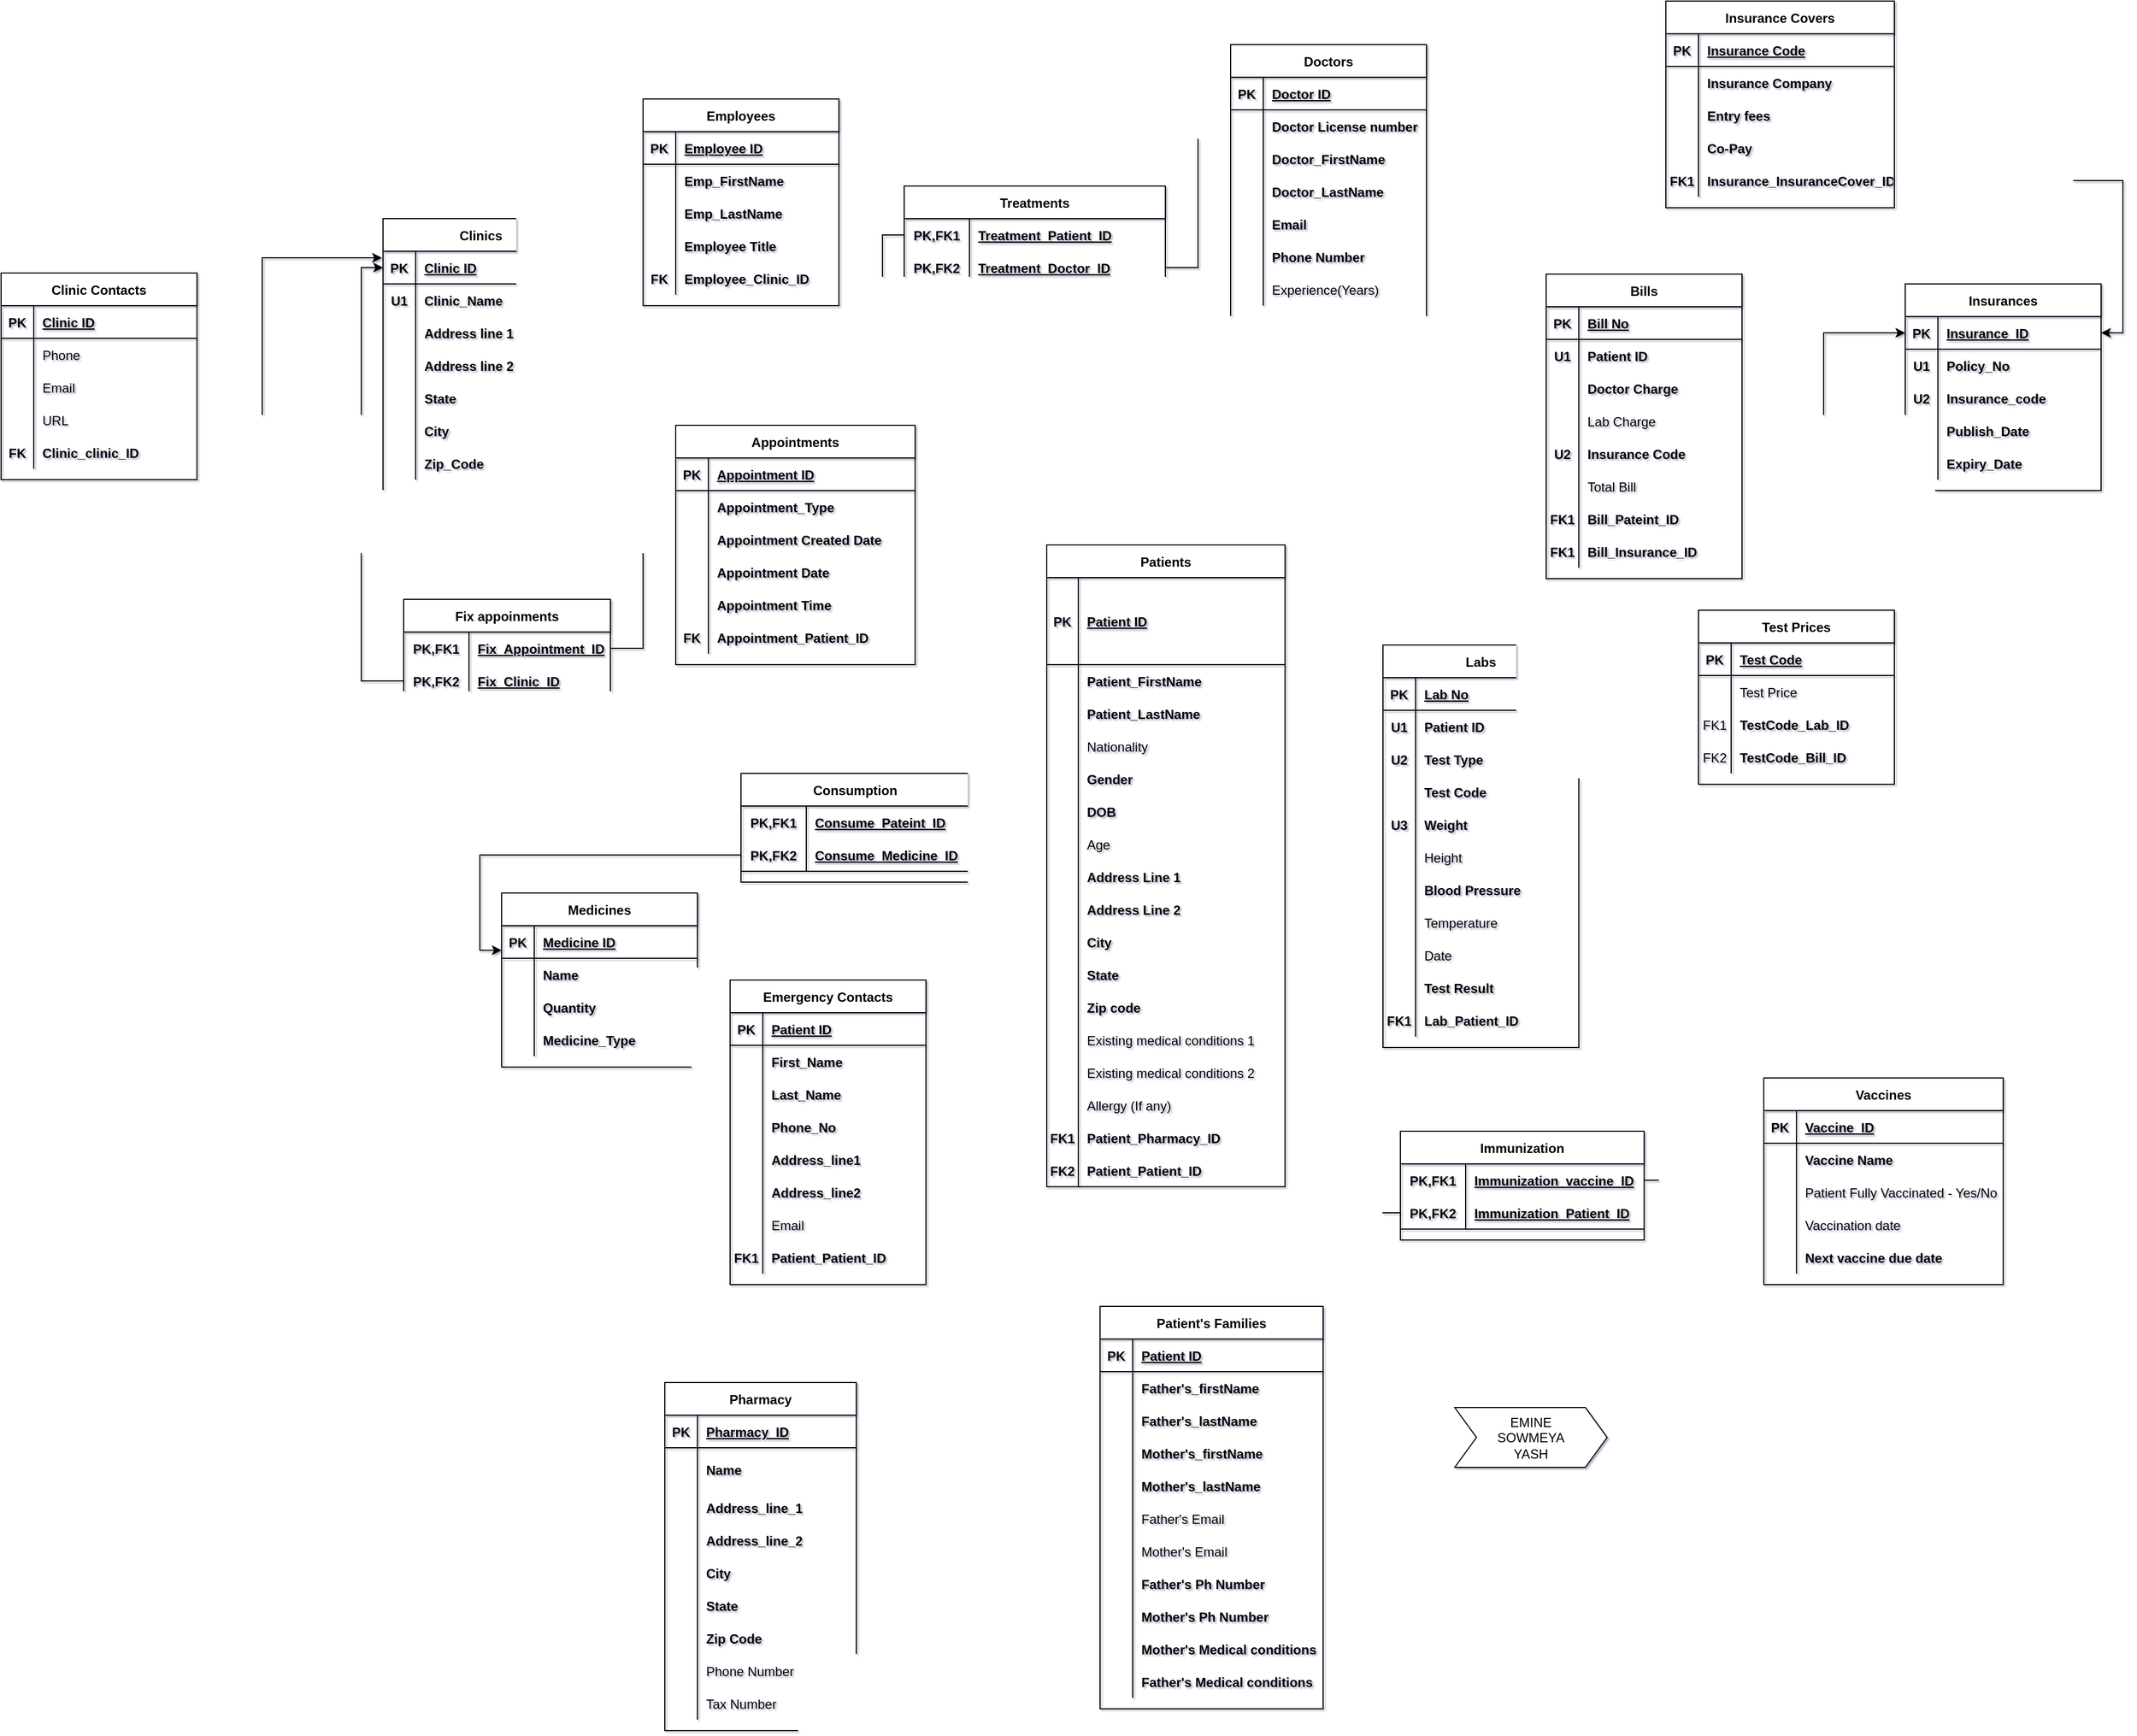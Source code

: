 <mxfile version="20.3.0" type="device"><diagram id="j79BgUSIqhQvmbgXSG96" name="Page-1"><mxGraphModel dx="3192" dy="1813" grid="0" gridSize="10" guides="1" tooltips="1" connect="1" arrows="1" fold="1" page="1" pageScale="1" pageWidth="827" pageHeight="1169" background="#ffffff" math="0" shadow="1"><root><mxCell id="0"/><mxCell id="1" parent="0"/><mxCell id="F8dZhEYuAknK-dVvsp6r-1" value="Doctors" style="shape=table;startSize=30;container=1;collapsible=1;childLayout=tableLayout;fixedRows=1;rowLines=0;fontStyle=1;align=center;resizeLast=1;" parent="1" vertex="1"><mxGeometry x="1020" y="70" width="180" height="250" as="geometry"/></mxCell><mxCell id="F8dZhEYuAknK-dVvsp6r-2" value="" style="shape=tableRow;horizontal=0;startSize=0;swimlaneHead=0;swimlaneBody=0;fillColor=none;collapsible=0;dropTarget=0;points=[[0,0.5],[1,0.5]];portConstraint=eastwest;top=0;left=0;right=0;bottom=1;" parent="F8dZhEYuAknK-dVvsp6r-1" vertex="1"><mxGeometry y="30" width="180" height="30" as="geometry"/></mxCell><mxCell id="F8dZhEYuAknK-dVvsp6r-3" value="PK" style="shape=partialRectangle;connectable=0;fillColor=none;top=0;left=0;bottom=0;right=0;fontStyle=1;overflow=hidden;" parent="F8dZhEYuAknK-dVvsp6r-2" vertex="1"><mxGeometry width="30" height="30" as="geometry"><mxRectangle width="30" height="30" as="alternateBounds"/></mxGeometry></mxCell><mxCell id="F8dZhEYuAknK-dVvsp6r-4" value="Doctor ID" style="shape=partialRectangle;connectable=0;fillColor=none;top=0;left=0;bottom=0;right=0;align=left;spacingLeft=6;fontStyle=5;overflow=hidden;" parent="F8dZhEYuAknK-dVvsp6r-2" vertex="1"><mxGeometry x="30" width="150" height="30" as="geometry"><mxRectangle width="150" height="30" as="alternateBounds"/></mxGeometry></mxCell><mxCell id="F8dZhEYuAknK-dVvsp6r-5" value="" style="shape=tableRow;horizontal=0;startSize=0;swimlaneHead=0;swimlaneBody=0;fillColor=none;collapsible=0;dropTarget=0;points=[[0,0.5],[1,0.5]];portConstraint=eastwest;top=0;left=0;right=0;bottom=0;" parent="F8dZhEYuAknK-dVvsp6r-1" vertex="1"><mxGeometry y="60" width="180" height="30" as="geometry"/></mxCell><mxCell id="F8dZhEYuAknK-dVvsp6r-6" value="" style="shape=partialRectangle;connectable=0;fillColor=none;top=0;left=0;bottom=0;right=0;editable=1;overflow=hidden;" parent="F8dZhEYuAknK-dVvsp6r-5" vertex="1"><mxGeometry width="30" height="30" as="geometry"><mxRectangle width="30" height="30" as="alternateBounds"/></mxGeometry></mxCell><mxCell id="F8dZhEYuAknK-dVvsp6r-7" value="Doctor License number        " style="shape=partialRectangle;connectable=0;fillColor=none;top=0;left=0;bottom=0;right=0;align=left;spacingLeft=6;overflow=hidden;fontStyle=1" parent="F8dZhEYuAknK-dVvsp6r-5" vertex="1"><mxGeometry x="30" width="150" height="30" as="geometry"><mxRectangle width="150" height="30" as="alternateBounds"/></mxGeometry></mxCell><mxCell id="F8dZhEYuAknK-dVvsp6r-8" value="" style="shape=tableRow;horizontal=0;startSize=0;swimlaneHead=0;swimlaneBody=0;fillColor=none;collapsible=0;dropTarget=0;points=[[0,0.5],[1,0.5]];portConstraint=eastwest;top=0;left=0;right=0;bottom=0;" parent="F8dZhEYuAknK-dVvsp6r-1" vertex="1"><mxGeometry y="90" width="180" height="30" as="geometry"/></mxCell><mxCell id="F8dZhEYuAknK-dVvsp6r-9" value="" style="shape=partialRectangle;connectable=0;fillColor=none;top=0;left=0;bottom=0;right=0;editable=1;overflow=hidden;" parent="F8dZhEYuAknK-dVvsp6r-8" vertex="1"><mxGeometry width="30" height="30" as="geometry"><mxRectangle width="30" height="30" as="alternateBounds"/></mxGeometry></mxCell><mxCell id="F8dZhEYuAknK-dVvsp6r-10" value="Doctor_FirstName" style="shape=partialRectangle;connectable=0;fillColor=none;top=0;left=0;bottom=0;right=0;align=left;spacingLeft=6;overflow=hidden;fontStyle=1" parent="F8dZhEYuAknK-dVvsp6r-8" vertex="1"><mxGeometry x="30" width="150" height="30" as="geometry"><mxRectangle width="150" height="30" as="alternateBounds"/></mxGeometry></mxCell><mxCell id="EuUOe3-SoA7dAq_i0gEF-1" value="" style="shape=tableRow;horizontal=0;startSize=0;swimlaneHead=0;swimlaneBody=0;fillColor=none;collapsible=0;dropTarget=0;points=[[0,0.5],[1,0.5]];portConstraint=eastwest;top=0;left=0;right=0;bottom=0;" parent="F8dZhEYuAknK-dVvsp6r-1" vertex="1"><mxGeometry y="120" width="180" height="30" as="geometry"/></mxCell><mxCell id="EuUOe3-SoA7dAq_i0gEF-2" value="" style="shape=partialRectangle;connectable=0;fillColor=none;top=0;left=0;bottom=0;right=0;editable=1;overflow=hidden;" parent="EuUOe3-SoA7dAq_i0gEF-1" vertex="1"><mxGeometry width="30" height="30" as="geometry"><mxRectangle width="30" height="30" as="alternateBounds"/></mxGeometry></mxCell><mxCell id="EuUOe3-SoA7dAq_i0gEF-3" value="Doctor_LastName" style="shape=partialRectangle;connectable=0;fillColor=none;top=0;left=0;bottom=0;right=0;align=left;spacingLeft=6;overflow=hidden;fontStyle=1" parent="EuUOe3-SoA7dAq_i0gEF-1" vertex="1"><mxGeometry x="30" width="150" height="30" as="geometry"><mxRectangle width="150" height="30" as="alternateBounds"/></mxGeometry></mxCell><mxCell id="F8dZhEYuAknK-dVvsp6r-11" value="" style="shape=tableRow;horizontal=0;startSize=0;swimlaneHead=0;swimlaneBody=0;fillColor=none;collapsible=0;dropTarget=0;points=[[0,0.5],[1,0.5]];portConstraint=eastwest;top=0;left=0;right=0;bottom=0;" parent="F8dZhEYuAknK-dVvsp6r-1" vertex="1"><mxGeometry y="150" width="180" height="30" as="geometry"/></mxCell><mxCell id="F8dZhEYuAknK-dVvsp6r-12" value="" style="shape=partialRectangle;connectable=0;fillColor=none;top=0;left=0;bottom=0;right=0;editable=1;overflow=hidden;" parent="F8dZhEYuAknK-dVvsp6r-11" vertex="1"><mxGeometry width="30" height="30" as="geometry"><mxRectangle width="30" height="30" as="alternateBounds"/></mxGeometry></mxCell><mxCell id="F8dZhEYuAknK-dVvsp6r-13" value="Email" style="shape=partialRectangle;connectable=0;fillColor=none;top=0;left=0;bottom=0;right=0;align=left;spacingLeft=6;overflow=hidden;fontStyle=1" parent="F8dZhEYuAknK-dVvsp6r-11" vertex="1"><mxGeometry x="30" width="150" height="30" as="geometry"><mxRectangle width="150" height="30" as="alternateBounds"/></mxGeometry></mxCell><mxCell id="F8dZhEYuAknK-dVvsp6r-14" value="" style="shape=tableRow;horizontal=0;startSize=0;swimlaneHead=0;swimlaneBody=0;fillColor=none;collapsible=0;dropTarget=0;points=[[0,0.5],[1,0.5]];portConstraint=eastwest;top=0;left=0;right=0;bottom=0;" parent="F8dZhEYuAknK-dVvsp6r-1" vertex="1"><mxGeometry y="180" width="180" height="30" as="geometry"/></mxCell><mxCell id="F8dZhEYuAknK-dVvsp6r-15" value="" style="shape=partialRectangle;connectable=0;fillColor=none;top=0;left=0;bottom=0;right=0;editable=1;overflow=hidden;" parent="F8dZhEYuAknK-dVvsp6r-14" vertex="1"><mxGeometry width="30" height="30" as="geometry"><mxRectangle width="30" height="30" as="alternateBounds"/></mxGeometry></mxCell><mxCell id="F8dZhEYuAknK-dVvsp6r-16" value="Phone Number" style="shape=partialRectangle;connectable=0;fillColor=none;top=0;left=0;bottom=0;right=0;align=left;spacingLeft=6;overflow=hidden;fontStyle=1" parent="F8dZhEYuAknK-dVvsp6r-14" vertex="1"><mxGeometry x="30" width="150" height="30" as="geometry"><mxRectangle width="150" height="30" as="alternateBounds"/></mxGeometry></mxCell><mxCell id="F8dZhEYuAknK-dVvsp6r-17" value="" style="shape=tableRow;horizontal=0;startSize=0;swimlaneHead=0;swimlaneBody=0;fillColor=none;collapsible=0;dropTarget=0;points=[[0,0.5],[1,0.5]];portConstraint=eastwest;top=0;left=0;right=0;bottom=0;" parent="F8dZhEYuAknK-dVvsp6r-1" vertex="1"><mxGeometry y="210" width="180" height="30" as="geometry"/></mxCell><mxCell id="F8dZhEYuAknK-dVvsp6r-18" value="" style="shape=partialRectangle;connectable=0;fillColor=none;top=0;left=0;bottom=0;right=0;editable=1;overflow=hidden;" parent="F8dZhEYuAknK-dVvsp6r-17" vertex="1"><mxGeometry width="30" height="30" as="geometry"><mxRectangle width="30" height="30" as="alternateBounds"/></mxGeometry></mxCell><mxCell id="F8dZhEYuAknK-dVvsp6r-19" value="Experience(Years)" style="shape=partialRectangle;connectable=0;fillColor=none;top=0;left=0;bottom=0;right=0;align=left;spacingLeft=6;overflow=hidden;" parent="F8dZhEYuAknK-dVvsp6r-17" vertex="1"><mxGeometry x="30" width="150" height="30" as="geometry"><mxRectangle width="150" height="30" as="alternateBounds"/></mxGeometry></mxCell><mxCell id="F8dZhEYuAknK-dVvsp6r-29" value="Clinics" style="shape=table;startSize=30;container=1;collapsible=1;childLayout=tableLayout;fixedRows=1;rowLines=0;fontStyle=1;align=center;resizeLast=1;" parent="1" vertex="1"><mxGeometry x="241" y="230" width="180" height="250" as="geometry"/></mxCell><mxCell id="F8dZhEYuAknK-dVvsp6r-30" value="" style="shape=tableRow;horizontal=0;startSize=0;swimlaneHead=0;swimlaneBody=0;fillColor=none;collapsible=0;dropTarget=0;points=[[0,0.5],[1,0.5]];portConstraint=eastwest;top=0;left=0;right=0;bottom=1;" parent="F8dZhEYuAknK-dVvsp6r-29" vertex="1"><mxGeometry y="30" width="180" height="30" as="geometry"/></mxCell><mxCell id="F8dZhEYuAknK-dVvsp6r-31" value="PK" style="shape=partialRectangle;connectable=0;fillColor=none;top=0;left=0;bottom=0;right=0;fontStyle=1;overflow=hidden;" parent="F8dZhEYuAknK-dVvsp6r-30" vertex="1"><mxGeometry width="30" height="30" as="geometry"><mxRectangle width="30" height="30" as="alternateBounds"/></mxGeometry></mxCell><mxCell id="F8dZhEYuAknK-dVvsp6r-32" value="Clinic ID" style="shape=partialRectangle;connectable=0;fillColor=none;top=0;left=0;bottom=0;right=0;align=left;spacingLeft=6;fontStyle=5;overflow=hidden;" parent="F8dZhEYuAknK-dVvsp6r-30" vertex="1"><mxGeometry x="30" width="150" height="30" as="geometry"><mxRectangle width="150" height="30" as="alternateBounds"/></mxGeometry></mxCell><mxCell id="F8dZhEYuAknK-dVvsp6r-33" value="" style="shape=tableRow;horizontal=0;startSize=0;swimlaneHead=0;swimlaneBody=0;fillColor=none;collapsible=0;dropTarget=0;points=[[0,0.5],[1,0.5]];portConstraint=eastwest;top=0;left=0;right=0;bottom=0;" parent="F8dZhEYuAknK-dVvsp6r-29" vertex="1"><mxGeometry y="60" width="180" height="30" as="geometry"/></mxCell><mxCell id="F8dZhEYuAknK-dVvsp6r-34" value="U1" style="shape=partialRectangle;connectable=0;fillColor=none;top=0;left=0;bottom=0;right=0;editable=1;overflow=hidden;fontStyle=1" parent="F8dZhEYuAknK-dVvsp6r-33" vertex="1"><mxGeometry width="30" height="30" as="geometry"><mxRectangle width="30" height="30" as="alternateBounds"/></mxGeometry></mxCell><mxCell id="F8dZhEYuAknK-dVvsp6r-35" value="Clinic_Name" style="shape=partialRectangle;connectable=0;fillColor=none;top=0;left=0;bottom=0;right=0;align=left;spacingLeft=6;overflow=hidden;fontStyle=1" parent="F8dZhEYuAknK-dVvsp6r-33" vertex="1"><mxGeometry x="30" width="150" height="30" as="geometry"><mxRectangle width="150" height="30" as="alternateBounds"/></mxGeometry></mxCell><mxCell id="F8dZhEYuAknK-dVvsp6r-36" value="" style="shape=tableRow;horizontal=0;startSize=0;swimlaneHead=0;swimlaneBody=0;fillColor=none;collapsible=0;dropTarget=0;points=[[0,0.5],[1,0.5]];portConstraint=eastwest;top=0;left=0;right=0;bottom=0;" parent="F8dZhEYuAknK-dVvsp6r-29" vertex="1"><mxGeometry y="90" width="180" height="30" as="geometry"/></mxCell><mxCell id="F8dZhEYuAknK-dVvsp6r-37" value="" style="shape=partialRectangle;connectable=0;fillColor=none;top=0;left=0;bottom=0;right=0;editable=1;overflow=hidden;" parent="F8dZhEYuAknK-dVvsp6r-36" vertex="1"><mxGeometry width="30" height="30" as="geometry"><mxRectangle width="30" height="30" as="alternateBounds"/></mxGeometry></mxCell><mxCell id="F8dZhEYuAknK-dVvsp6r-38" value="Address line 1" style="shape=partialRectangle;connectable=0;fillColor=none;top=0;left=0;bottom=0;right=0;align=left;spacingLeft=6;overflow=hidden;fontStyle=1" parent="F8dZhEYuAknK-dVvsp6r-36" vertex="1"><mxGeometry x="30" width="150" height="30" as="geometry"><mxRectangle width="150" height="30" as="alternateBounds"/></mxGeometry></mxCell><mxCell id="-ouJLM7NTwQwvyzR4zdd-6" value="" style="shape=tableRow;horizontal=0;startSize=0;swimlaneHead=0;swimlaneBody=0;fillColor=none;collapsible=0;dropTarget=0;points=[[0,0.5],[1,0.5]];portConstraint=eastwest;top=0;left=0;right=0;bottom=0;" parent="F8dZhEYuAknK-dVvsp6r-29" vertex="1"><mxGeometry y="120" width="180" height="30" as="geometry"/></mxCell><mxCell id="-ouJLM7NTwQwvyzR4zdd-7" value="" style="shape=partialRectangle;connectable=0;fillColor=none;top=0;left=0;bottom=0;right=0;editable=1;overflow=hidden;" parent="-ouJLM7NTwQwvyzR4zdd-6" vertex="1"><mxGeometry width="30" height="30" as="geometry"><mxRectangle width="30" height="30" as="alternateBounds"/></mxGeometry></mxCell><mxCell id="-ouJLM7NTwQwvyzR4zdd-8" value="Address line 2" style="shape=partialRectangle;connectable=0;fillColor=none;top=0;left=0;bottom=0;right=0;align=left;spacingLeft=6;overflow=hidden;fontStyle=1" parent="-ouJLM7NTwQwvyzR4zdd-6" vertex="1"><mxGeometry x="30" width="150" height="30" as="geometry"><mxRectangle width="150" height="30" as="alternateBounds"/></mxGeometry></mxCell><mxCell id="F8dZhEYuAknK-dVvsp6r-39" value="" style="shape=tableRow;horizontal=0;startSize=0;swimlaneHead=0;swimlaneBody=0;fillColor=none;collapsible=0;dropTarget=0;points=[[0,0.5],[1,0.5]];portConstraint=eastwest;top=0;left=0;right=0;bottom=0;" parent="F8dZhEYuAknK-dVvsp6r-29" vertex="1"><mxGeometry y="150" width="180" height="30" as="geometry"/></mxCell><mxCell id="F8dZhEYuAknK-dVvsp6r-40" value="" style="shape=partialRectangle;connectable=0;fillColor=none;top=0;left=0;bottom=0;right=0;editable=1;overflow=hidden;" parent="F8dZhEYuAknK-dVvsp6r-39" vertex="1"><mxGeometry width="30" height="30" as="geometry"><mxRectangle width="30" height="30" as="alternateBounds"/></mxGeometry></mxCell><mxCell id="F8dZhEYuAknK-dVvsp6r-41" value="State" style="shape=partialRectangle;connectable=0;fillColor=none;top=0;left=0;bottom=0;right=0;align=left;spacingLeft=6;overflow=hidden;fontStyle=1" parent="F8dZhEYuAknK-dVvsp6r-39" vertex="1"><mxGeometry x="30" width="150" height="30" as="geometry"><mxRectangle width="150" height="30" as="alternateBounds"/></mxGeometry></mxCell><mxCell id="F8dZhEYuAknK-dVvsp6r-42" value="" style="shape=tableRow;horizontal=0;startSize=0;swimlaneHead=0;swimlaneBody=0;fillColor=none;collapsible=0;dropTarget=0;points=[[0,0.5],[1,0.5]];portConstraint=eastwest;top=0;left=0;right=0;bottom=0;" parent="F8dZhEYuAknK-dVvsp6r-29" vertex="1"><mxGeometry y="180" width="180" height="30" as="geometry"/></mxCell><mxCell id="F8dZhEYuAknK-dVvsp6r-43" value="" style="shape=partialRectangle;connectable=0;fillColor=none;top=0;left=0;bottom=0;right=0;editable=1;overflow=hidden;" parent="F8dZhEYuAknK-dVvsp6r-42" vertex="1"><mxGeometry width="30" height="30" as="geometry"><mxRectangle width="30" height="30" as="alternateBounds"/></mxGeometry></mxCell><mxCell id="F8dZhEYuAknK-dVvsp6r-44" value="City" style="shape=partialRectangle;connectable=0;fillColor=none;top=0;left=0;bottom=0;right=0;align=left;spacingLeft=6;overflow=hidden;fontStyle=1" parent="F8dZhEYuAknK-dVvsp6r-42" vertex="1"><mxGeometry x="30" width="150" height="30" as="geometry"><mxRectangle width="150" height="30" as="alternateBounds"/></mxGeometry></mxCell><mxCell id="F8dZhEYuAknK-dVvsp6r-45" value="" style="shape=tableRow;horizontal=0;startSize=0;swimlaneHead=0;swimlaneBody=0;fillColor=none;collapsible=0;dropTarget=0;points=[[0,0.5],[1,0.5]];portConstraint=eastwest;top=0;left=0;right=0;bottom=0;" parent="F8dZhEYuAknK-dVvsp6r-29" vertex="1"><mxGeometry y="210" width="180" height="30" as="geometry"/></mxCell><mxCell id="F8dZhEYuAknK-dVvsp6r-46" value="" style="shape=partialRectangle;connectable=0;fillColor=none;top=0;left=0;bottom=0;right=0;editable=1;overflow=hidden;" parent="F8dZhEYuAknK-dVvsp6r-45" vertex="1"><mxGeometry width="30" height="30" as="geometry"><mxRectangle width="30" height="30" as="alternateBounds"/></mxGeometry></mxCell><mxCell id="F8dZhEYuAknK-dVvsp6r-47" value="Zip_Code" style="shape=partialRectangle;connectable=0;fillColor=none;top=0;left=0;bottom=0;right=0;align=left;spacingLeft=6;overflow=hidden;fontStyle=1" parent="F8dZhEYuAknK-dVvsp6r-45" vertex="1"><mxGeometry x="30" width="150" height="30" as="geometry"><mxRectangle width="150" height="30" as="alternateBounds"/></mxGeometry></mxCell><mxCell id="F8dZhEYuAknK-dVvsp6r-54" value="Patients" style="shape=table;startSize=30;container=1;collapsible=1;childLayout=tableLayout;fixedRows=1;rowLines=0;fontStyle=1;align=center;resizeLast=1;" parent="1" vertex="1"><mxGeometry x="851" y="530" width="219" height="590" as="geometry"/></mxCell><mxCell id="F8dZhEYuAknK-dVvsp6r-55" value="" style="shape=tableRow;horizontal=0;startSize=0;swimlaneHead=0;swimlaneBody=0;fillColor=none;collapsible=0;dropTarget=0;points=[[0,0.5],[1,0.5]];portConstraint=eastwest;top=0;left=0;right=0;bottom=1;" parent="F8dZhEYuAknK-dVvsp6r-54" vertex="1"><mxGeometry y="30" width="219" height="80" as="geometry"/></mxCell><mxCell id="F8dZhEYuAknK-dVvsp6r-56" value="PK" style="shape=partialRectangle;connectable=0;fillColor=none;top=0;left=0;bottom=0;right=0;fontStyle=1;overflow=hidden;" parent="F8dZhEYuAknK-dVvsp6r-55" vertex="1"><mxGeometry width="29" height="80" as="geometry"><mxRectangle width="29" height="80" as="alternateBounds"/></mxGeometry></mxCell><mxCell id="F8dZhEYuAknK-dVvsp6r-57" value="Patient ID" style="shape=partialRectangle;connectable=0;fillColor=none;top=0;left=0;bottom=0;right=0;align=left;spacingLeft=6;fontStyle=5;overflow=hidden;" parent="F8dZhEYuAknK-dVvsp6r-55" vertex="1"><mxGeometry x="29" width="190" height="80" as="geometry"><mxRectangle width="190" height="80" as="alternateBounds"/></mxGeometry></mxCell><mxCell id="F8dZhEYuAknK-dVvsp6r-61" value="" style="shape=tableRow;horizontal=0;startSize=0;swimlaneHead=0;swimlaneBody=0;fillColor=none;collapsible=0;dropTarget=0;points=[[0,0.5],[1,0.5]];portConstraint=eastwest;top=0;left=0;right=0;bottom=0;" parent="F8dZhEYuAknK-dVvsp6r-54" vertex="1"><mxGeometry y="110" width="219" height="30" as="geometry"/></mxCell><mxCell id="F8dZhEYuAknK-dVvsp6r-62" value="" style="shape=partialRectangle;connectable=0;fillColor=none;top=0;left=0;bottom=0;right=0;editable=1;overflow=hidden;" parent="F8dZhEYuAknK-dVvsp6r-61" vertex="1"><mxGeometry width="29" height="30" as="geometry"><mxRectangle width="29" height="30" as="alternateBounds"/></mxGeometry></mxCell><mxCell id="F8dZhEYuAknK-dVvsp6r-63" value="Patient_FirstName" style="shape=partialRectangle;connectable=0;fillColor=none;top=0;left=0;bottom=0;right=0;align=left;spacingLeft=6;overflow=hidden;fontStyle=1" parent="F8dZhEYuAknK-dVvsp6r-61" vertex="1"><mxGeometry x="29" width="190" height="30" as="geometry"><mxRectangle width="190" height="30" as="alternateBounds"/></mxGeometry></mxCell><mxCell id="-ouJLM7NTwQwvyzR4zdd-38" value="" style="shape=tableRow;horizontal=0;startSize=0;swimlaneHead=0;swimlaneBody=0;fillColor=none;collapsible=0;dropTarget=0;points=[[0,0.5],[1,0.5]];portConstraint=eastwest;top=0;left=0;right=0;bottom=0;" parent="F8dZhEYuAknK-dVvsp6r-54" vertex="1"><mxGeometry y="140" width="219" height="30" as="geometry"/></mxCell><mxCell id="-ouJLM7NTwQwvyzR4zdd-39" value="" style="shape=partialRectangle;connectable=0;fillColor=none;top=0;left=0;bottom=0;right=0;editable=1;overflow=hidden;" parent="-ouJLM7NTwQwvyzR4zdd-38" vertex="1"><mxGeometry width="29" height="30" as="geometry"><mxRectangle width="29" height="30" as="alternateBounds"/></mxGeometry></mxCell><mxCell id="-ouJLM7NTwQwvyzR4zdd-40" value="Patient_LastName" style="shape=partialRectangle;connectable=0;fillColor=none;top=0;left=0;bottom=0;right=0;align=left;spacingLeft=6;overflow=hidden;fontStyle=1" parent="-ouJLM7NTwQwvyzR4zdd-38" vertex="1"><mxGeometry x="29" width="190" height="30" as="geometry"><mxRectangle width="190" height="30" as="alternateBounds"/></mxGeometry></mxCell><mxCell id="F8dZhEYuAknK-dVvsp6r-64" value="" style="shape=tableRow;horizontal=0;startSize=0;swimlaneHead=0;swimlaneBody=0;fillColor=none;collapsible=0;dropTarget=0;points=[[0,0.5],[1,0.5]];portConstraint=eastwest;top=0;left=0;right=0;bottom=0;" parent="F8dZhEYuAknK-dVvsp6r-54" vertex="1"><mxGeometry y="170" width="219" height="30" as="geometry"/></mxCell><mxCell id="F8dZhEYuAknK-dVvsp6r-65" value="" style="shape=partialRectangle;connectable=0;fillColor=none;top=0;left=0;bottom=0;right=0;editable=1;overflow=hidden;" parent="F8dZhEYuAknK-dVvsp6r-64" vertex="1"><mxGeometry width="29" height="30" as="geometry"><mxRectangle width="29" height="30" as="alternateBounds"/></mxGeometry></mxCell><mxCell id="F8dZhEYuAknK-dVvsp6r-66" value="Nationality" style="shape=partialRectangle;connectable=0;fillColor=none;top=0;left=0;bottom=0;right=0;align=left;spacingLeft=6;overflow=hidden;" parent="F8dZhEYuAknK-dVvsp6r-64" vertex="1"><mxGeometry x="29" width="190" height="30" as="geometry"><mxRectangle width="190" height="30" as="alternateBounds"/></mxGeometry></mxCell><mxCell id="F8dZhEYuAknK-dVvsp6r-93" value="" style="shape=tableRow;horizontal=0;startSize=0;swimlaneHead=0;swimlaneBody=0;fillColor=none;collapsible=0;dropTarget=0;points=[[0,0.5],[1,0.5]];portConstraint=eastwest;top=0;left=0;right=0;bottom=0;" parent="F8dZhEYuAknK-dVvsp6r-54" vertex="1"><mxGeometry y="200" width="219" height="30" as="geometry"/></mxCell><mxCell id="F8dZhEYuAknK-dVvsp6r-94" value="" style="shape=partialRectangle;connectable=0;fillColor=none;top=0;left=0;bottom=0;right=0;editable=1;overflow=hidden;" parent="F8dZhEYuAknK-dVvsp6r-93" vertex="1"><mxGeometry width="29" height="30" as="geometry"><mxRectangle width="29" height="30" as="alternateBounds"/></mxGeometry></mxCell><mxCell id="F8dZhEYuAknK-dVvsp6r-95" value="Gender" style="shape=partialRectangle;connectable=0;fillColor=none;top=0;left=0;bottom=0;right=0;align=left;spacingLeft=6;overflow=hidden;fontStyle=1" parent="F8dZhEYuAknK-dVvsp6r-93" vertex="1"><mxGeometry x="29" width="190" height="30" as="geometry"><mxRectangle width="190" height="30" as="alternateBounds"/></mxGeometry></mxCell><mxCell id="F8dZhEYuAknK-dVvsp6r-96" value="" style="shape=tableRow;horizontal=0;startSize=0;swimlaneHead=0;swimlaneBody=0;fillColor=none;collapsible=0;dropTarget=0;points=[[0,0.5],[1,0.5]];portConstraint=eastwest;top=0;left=0;right=0;bottom=0;" parent="F8dZhEYuAknK-dVvsp6r-54" vertex="1"><mxGeometry y="230" width="219" height="30" as="geometry"/></mxCell><mxCell id="F8dZhEYuAknK-dVvsp6r-97" value="" style="shape=partialRectangle;connectable=0;fillColor=none;top=0;left=0;bottom=0;right=0;editable=1;overflow=hidden;" parent="F8dZhEYuAknK-dVvsp6r-96" vertex="1"><mxGeometry width="29" height="30" as="geometry"><mxRectangle width="29" height="30" as="alternateBounds"/></mxGeometry></mxCell><mxCell id="F8dZhEYuAknK-dVvsp6r-98" value="DOB" style="shape=partialRectangle;connectable=0;fillColor=none;top=0;left=0;bottom=0;right=0;align=left;spacingLeft=6;overflow=hidden;fontStyle=1" parent="F8dZhEYuAknK-dVvsp6r-96" vertex="1"><mxGeometry x="29" width="190" height="30" as="geometry"><mxRectangle width="190" height="30" as="alternateBounds"/></mxGeometry></mxCell><mxCell id="F8dZhEYuAknK-dVvsp6r-99" value="" style="shape=tableRow;horizontal=0;startSize=0;swimlaneHead=0;swimlaneBody=0;fillColor=none;collapsible=0;dropTarget=0;points=[[0,0.5],[1,0.5]];portConstraint=eastwest;top=0;left=0;right=0;bottom=0;" parent="F8dZhEYuAknK-dVvsp6r-54" vertex="1"><mxGeometry y="260" width="219" height="30" as="geometry"/></mxCell><mxCell id="F8dZhEYuAknK-dVvsp6r-100" value="" style="shape=partialRectangle;connectable=0;fillColor=none;top=0;left=0;bottom=0;right=0;editable=1;overflow=hidden;" parent="F8dZhEYuAknK-dVvsp6r-99" vertex="1"><mxGeometry width="29" height="30" as="geometry"><mxRectangle width="29" height="30" as="alternateBounds"/></mxGeometry></mxCell><mxCell id="F8dZhEYuAknK-dVvsp6r-101" value="Age" style="shape=partialRectangle;connectable=0;fillColor=none;top=0;left=0;bottom=0;right=0;align=left;spacingLeft=6;overflow=hidden;" parent="F8dZhEYuAknK-dVvsp6r-99" vertex="1"><mxGeometry x="29" width="190" height="30" as="geometry"><mxRectangle width="190" height="30" as="alternateBounds"/></mxGeometry></mxCell><mxCell id="F8dZhEYuAknK-dVvsp6r-102" value="" style="shape=tableRow;horizontal=0;startSize=0;swimlaneHead=0;swimlaneBody=0;fillColor=none;collapsible=0;dropTarget=0;points=[[0,0.5],[1,0.5]];portConstraint=eastwest;top=0;left=0;right=0;bottom=0;" parent="F8dZhEYuAknK-dVvsp6r-54" vertex="1"><mxGeometry y="290" width="219" height="30" as="geometry"/></mxCell><mxCell id="F8dZhEYuAknK-dVvsp6r-103" value="" style="shape=partialRectangle;connectable=0;fillColor=none;top=0;left=0;bottom=0;right=0;editable=1;overflow=hidden;" parent="F8dZhEYuAknK-dVvsp6r-102" vertex="1"><mxGeometry width="29" height="30" as="geometry"><mxRectangle width="29" height="30" as="alternateBounds"/></mxGeometry></mxCell><mxCell id="F8dZhEYuAknK-dVvsp6r-104" value="Address Line 1" style="shape=partialRectangle;connectable=0;fillColor=none;top=0;left=0;bottom=0;right=0;align=left;spacingLeft=6;overflow=hidden;fontStyle=1" parent="F8dZhEYuAknK-dVvsp6r-102" vertex="1"><mxGeometry x="29" width="190" height="30" as="geometry"><mxRectangle width="190" height="30" as="alternateBounds"/></mxGeometry></mxCell><mxCell id="-ouJLM7NTwQwvyzR4zdd-41" value="" style="shape=tableRow;horizontal=0;startSize=0;swimlaneHead=0;swimlaneBody=0;fillColor=none;collapsible=0;dropTarget=0;points=[[0,0.5],[1,0.5]];portConstraint=eastwest;top=0;left=0;right=0;bottom=0;" parent="F8dZhEYuAknK-dVvsp6r-54" vertex="1"><mxGeometry y="320" width="219" height="30" as="geometry"/></mxCell><mxCell id="-ouJLM7NTwQwvyzR4zdd-42" value="" style="shape=partialRectangle;connectable=0;fillColor=none;top=0;left=0;bottom=0;right=0;editable=1;overflow=hidden;" parent="-ouJLM7NTwQwvyzR4zdd-41" vertex="1"><mxGeometry width="29" height="30" as="geometry"><mxRectangle width="29" height="30" as="alternateBounds"/></mxGeometry></mxCell><mxCell id="-ouJLM7NTwQwvyzR4zdd-43" value="Address Line 2" style="shape=partialRectangle;connectable=0;fillColor=none;top=0;left=0;bottom=0;right=0;align=left;spacingLeft=6;overflow=hidden;fontStyle=1" parent="-ouJLM7NTwQwvyzR4zdd-41" vertex="1"><mxGeometry x="29" width="190" height="30" as="geometry"><mxRectangle width="190" height="30" as="alternateBounds"/></mxGeometry></mxCell><mxCell id="F8dZhEYuAknK-dVvsp6r-105" value="" style="shape=tableRow;horizontal=0;startSize=0;swimlaneHead=0;swimlaneBody=0;fillColor=none;collapsible=0;dropTarget=0;points=[[0,0.5],[1,0.5]];portConstraint=eastwest;top=0;left=0;right=0;bottom=0;" parent="F8dZhEYuAknK-dVvsp6r-54" vertex="1"><mxGeometry y="350" width="219" height="30" as="geometry"/></mxCell><mxCell id="F8dZhEYuAknK-dVvsp6r-106" value="" style="shape=partialRectangle;connectable=0;fillColor=none;top=0;left=0;bottom=0;right=0;editable=1;overflow=hidden;" parent="F8dZhEYuAknK-dVvsp6r-105" vertex="1"><mxGeometry width="29" height="30" as="geometry"><mxRectangle width="29" height="30" as="alternateBounds"/></mxGeometry></mxCell><mxCell id="F8dZhEYuAknK-dVvsp6r-107" value="City" style="shape=partialRectangle;connectable=0;fillColor=none;top=0;left=0;bottom=0;right=0;align=left;spacingLeft=6;overflow=hidden;fontStyle=1" parent="F8dZhEYuAknK-dVvsp6r-105" vertex="1"><mxGeometry x="29" width="190" height="30" as="geometry"><mxRectangle width="190" height="30" as="alternateBounds"/></mxGeometry></mxCell><mxCell id="F8dZhEYuAknK-dVvsp6r-108" value="" style="shape=tableRow;horizontal=0;startSize=0;swimlaneHead=0;swimlaneBody=0;fillColor=none;collapsible=0;dropTarget=0;points=[[0,0.5],[1,0.5]];portConstraint=eastwest;top=0;left=0;right=0;bottom=0;" parent="F8dZhEYuAknK-dVvsp6r-54" vertex="1"><mxGeometry y="380" width="219" height="30" as="geometry"/></mxCell><mxCell id="F8dZhEYuAknK-dVvsp6r-109" value="" style="shape=partialRectangle;connectable=0;fillColor=none;top=0;left=0;bottom=0;right=0;editable=1;overflow=hidden;" parent="F8dZhEYuAknK-dVvsp6r-108" vertex="1"><mxGeometry width="29" height="30" as="geometry"><mxRectangle width="29" height="30" as="alternateBounds"/></mxGeometry></mxCell><mxCell id="F8dZhEYuAknK-dVvsp6r-110" value="State" style="shape=partialRectangle;connectable=0;fillColor=none;top=0;left=0;bottom=0;right=0;align=left;spacingLeft=6;overflow=hidden;fontStyle=1" parent="F8dZhEYuAknK-dVvsp6r-108" vertex="1"><mxGeometry x="29" width="190" height="30" as="geometry"><mxRectangle width="190" height="30" as="alternateBounds"/></mxGeometry></mxCell><mxCell id="F8dZhEYuAknK-dVvsp6r-111" value="" style="shape=tableRow;horizontal=0;startSize=0;swimlaneHead=0;swimlaneBody=0;fillColor=none;collapsible=0;dropTarget=0;points=[[0,0.5],[1,0.5]];portConstraint=eastwest;top=0;left=0;right=0;bottom=0;" parent="F8dZhEYuAknK-dVvsp6r-54" vertex="1"><mxGeometry y="410" width="219" height="30" as="geometry"/></mxCell><mxCell id="F8dZhEYuAknK-dVvsp6r-112" value="" style="shape=partialRectangle;connectable=0;fillColor=none;top=0;left=0;bottom=0;right=0;editable=1;overflow=hidden;" parent="F8dZhEYuAknK-dVvsp6r-111" vertex="1"><mxGeometry width="29" height="30" as="geometry"><mxRectangle width="29" height="30" as="alternateBounds"/></mxGeometry></mxCell><mxCell id="F8dZhEYuAknK-dVvsp6r-113" value="Zip code" style="shape=partialRectangle;connectable=0;fillColor=none;top=0;left=0;bottom=0;right=0;align=left;spacingLeft=6;overflow=hidden;fontStyle=1" parent="F8dZhEYuAknK-dVvsp6r-111" vertex="1"><mxGeometry x="29" width="190" height="30" as="geometry"><mxRectangle width="190" height="30" as="alternateBounds"/></mxGeometry></mxCell><mxCell id="F8dZhEYuAknK-dVvsp6r-114" value="" style="shape=tableRow;horizontal=0;startSize=0;swimlaneHead=0;swimlaneBody=0;fillColor=none;collapsible=0;dropTarget=0;points=[[0,0.5],[1,0.5]];portConstraint=eastwest;top=0;left=0;right=0;bottom=0;" parent="F8dZhEYuAknK-dVvsp6r-54" vertex="1"><mxGeometry y="440" width="219" height="30" as="geometry"/></mxCell><mxCell id="F8dZhEYuAknK-dVvsp6r-115" value="" style="shape=partialRectangle;connectable=0;fillColor=none;top=0;left=0;bottom=0;right=0;editable=1;overflow=hidden;" parent="F8dZhEYuAknK-dVvsp6r-114" vertex="1"><mxGeometry width="29" height="30" as="geometry"><mxRectangle width="29" height="30" as="alternateBounds"/></mxGeometry></mxCell><mxCell id="F8dZhEYuAknK-dVvsp6r-116" value="Existing medical conditions 1" style="shape=partialRectangle;connectable=0;fillColor=none;top=0;left=0;bottom=0;right=0;align=left;spacingLeft=6;overflow=hidden;fontStyle=0" parent="F8dZhEYuAknK-dVvsp6r-114" vertex="1"><mxGeometry x="29" width="190" height="30" as="geometry"><mxRectangle width="190" height="30" as="alternateBounds"/></mxGeometry></mxCell><mxCell id="-ouJLM7NTwQwvyzR4zdd-44" value="" style="shape=tableRow;horizontal=0;startSize=0;swimlaneHead=0;swimlaneBody=0;fillColor=none;collapsible=0;dropTarget=0;points=[[0,0.5],[1,0.5]];portConstraint=eastwest;top=0;left=0;right=0;bottom=0;" parent="F8dZhEYuAknK-dVvsp6r-54" vertex="1"><mxGeometry y="470" width="219" height="30" as="geometry"/></mxCell><mxCell id="-ouJLM7NTwQwvyzR4zdd-45" value="" style="shape=partialRectangle;connectable=0;fillColor=none;top=0;left=0;bottom=0;right=0;editable=1;overflow=hidden;" parent="-ouJLM7NTwQwvyzR4zdd-44" vertex="1"><mxGeometry width="29" height="30" as="geometry"><mxRectangle width="29" height="30" as="alternateBounds"/></mxGeometry></mxCell><mxCell id="-ouJLM7NTwQwvyzR4zdd-46" value="Existing medical conditions 2" style="shape=partialRectangle;connectable=0;fillColor=none;top=0;left=0;bottom=0;right=0;align=left;spacingLeft=6;overflow=hidden;fontStyle=0" parent="-ouJLM7NTwQwvyzR4zdd-44" vertex="1"><mxGeometry x="29" width="190" height="30" as="geometry"><mxRectangle width="190" height="30" as="alternateBounds"/></mxGeometry></mxCell><mxCell id="F8dZhEYuAknK-dVvsp6r-117" value="" style="shape=tableRow;horizontal=0;startSize=0;swimlaneHead=0;swimlaneBody=0;fillColor=none;collapsible=0;dropTarget=0;points=[[0,0.5],[1,0.5]];portConstraint=eastwest;top=0;left=0;right=0;bottom=0;" parent="F8dZhEYuAknK-dVvsp6r-54" vertex="1"><mxGeometry y="500" width="219" height="30" as="geometry"/></mxCell><mxCell id="F8dZhEYuAknK-dVvsp6r-118" value="" style="shape=partialRectangle;connectable=0;fillColor=none;top=0;left=0;bottom=0;right=0;editable=1;overflow=hidden;" parent="F8dZhEYuAknK-dVvsp6r-117" vertex="1"><mxGeometry width="29" height="30" as="geometry"><mxRectangle width="29" height="30" as="alternateBounds"/></mxGeometry></mxCell><mxCell id="F8dZhEYuAknK-dVvsp6r-119" value="Allergy (If any)" style="shape=partialRectangle;connectable=0;fillColor=none;top=0;left=0;bottom=0;right=0;align=left;spacingLeft=6;overflow=hidden;" parent="F8dZhEYuAknK-dVvsp6r-117" vertex="1"><mxGeometry x="29" width="190" height="30" as="geometry"><mxRectangle width="190" height="30" as="alternateBounds"/></mxGeometry></mxCell><mxCell id="F8dZhEYuAknK-dVvsp6r-58" value="" style="shape=tableRow;horizontal=0;startSize=0;swimlaneHead=0;swimlaneBody=0;fillColor=none;collapsible=0;dropTarget=0;points=[[0,0.5],[1,0.5]];portConstraint=eastwest;top=0;left=0;right=0;bottom=0;" parent="F8dZhEYuAknK-dVvsp6r-54" vertex="1"><mxGeometry y="530" width="219" height="30" as="geometry"/></mxCell><mxCell id="F8dZhEYuAknK-dVvsp6r-59" value="FK1" style="shape=partialRectangle;connectable=0;fillColor=none;top=0;left=0;bottom=0;right=0;editable=1;overflow=hidden;fontStyle=1" parent="F8dZhEYuAknK-dVvsp6r-58" vertex="1"><mxGeometry width="29" height="30" as="geometry"><mxRectangle width="29" height="30" as="alternateBounds"/></mxGeometry></mxCell><mxCell id="F8dZhEYuAknK-dVvsp6r-60" value="Patient_Pharmacy_ID" style="shape=partialRectangle;connectable=0;fillColor=none;top=0;left=0;bottom=0;right=0;align=left;spacingLeft=6;overflow=hidden;fontStyle=1" parent="F8dZhEYuAknK-dVvsp6r-58" vertex="1"><mxGeometry x="29" width="190" height="30" as="geometry"><mxRectangle width="190" height="30" as="alternateBounds"/></mxGeometry></mxCell><mxCell id="DWYUl2Zo-v--w8Q53tsb-123" value="" style="shape=tableRow;horizontal=0;startSize=0;swimlaneHead=0;swimlaneBody=0;fillColor=none;collapsible=0;dropTarget=0;points=[[0,0.5],[1,0.5]];portConstraint=eastwest;top=0;left=0;right=0;bottom=0;" parent="F8dZhEYuAknK-dVvsp6r-54" vertex="1"><mxGeometry y="560" width="219" height="30" as="geometry"/></mxCell><mxCell id="DWYUl2Zo-v--w8Q53tsb-124" value="FK2" style="shape=partialRectangle;connectable=0;fillColor=none;top=0;left=0;bottom=0;right=0;editable=1;overflow=hidden;fontStyle=1" parent="DWYUl2Zo-v--w8Q53tsb-123" vertex="1"><mxGeometry width="29" height="30" as="geometry"><mxRectangle width="29" height="30" as="alternateBounds"/></mxGeometry></mxCell><mxCell id="DWYUl2Zo-v--w8Q53tsb-125" value="Patient_Patient_ID" style="shape=partialRectangle;connectable=0;fillColor=none;top=0;left=0;bottom=0;right=0;align=left;spacingLeft=6;overflow=hidden;fontStyle=1" parent="DWYUl2Zo-v--w8Q53tsb-123" vertex="1"><mxGeometry x="29" width="190" height="30" as="geometry"><mxRectangle width="190" height="30" as="alternateBounds"/></mxGeometry></mxCell><mxCell id="F8dZhEYuAknK-dVvsp6r-67" value="Employees" style="shape=table;startSize=30;container=1;collapsible=1;childLayout=tableLayout;fixedRows=1;rowLines=0;fontStyle=1;align=center;resizeLast=1;" parent="1" vertex="1"><mxGeometry x="480" y="120" width="180" height="190" as="geometry"/></mxCell><mxCell id="F8dZhEYuAknK-dVvsp6r-68" value="" style="shape=tableRow;horizontal=0;startSize=0;swimlaneHead=0;swimlaneBody=0;fillColor=none;collapsible=0;dropTarget=0;points=[[0,0.5],[1,0.5]];portConstraint=eastwest;top=0;left=0;right=0;bottom=1;" parent="F8dZhEYuAknK-dVvsp6r-67" vertex="1"><mxGeometry y="30" width="180" height="30" as="geometry"/></mxCell><mxCell id="F8dZhEYuAknK-dVvsp6r-69" value="PK" style="shape=partialRectangle;connectable=0;fillColor=none;top=0;left=0;bottom=0;right=0;fontStyle=1;overflow=hidden;" parent="F8dZhEYuAknK-dVvsp6r-68" vertex="1"><mxGeometry width="30" height="30" as="geometry"><mxRectangle width="30" height="30" as="alternateBounds"/></mxGeometry></mxCell><mxCell id="F8dZhEYuAknK-dVvsp6r-70" value="Employee ID" style="shape=partialRectangle;connectable=0;fillColor=none;top=0;left=0;bottom=0;right=0;align=left;spacingLeft=6;fontStyle=5;overflow=hidden;" parent="F8dZhEYuAknK-dVvsp6r-68" vertex="1"><mxGeometry x="30" width="150" height="30" as="geometry"><mxRectangle width="150" height="30" as="alternateBounds"/></mxGeometry></mxCell><mxCell id="F8dZhEYuAknK-dVvsp6r-74" value="" style="shape=tableRow;horizontal=0;startSize=0;swimlaneHead=0;swimlaneBody=0;fillColor=none;collapsible=0;dropTarget=0;points=[[0,0.5],[1,0.5]];portConstraint=eastwest;top=0;left=0;right=0;bottom=0;" parent="F8dZhEYuAknK-dVvsp6r-67" vertex="1"><mxGeometry y="60" width="180" height="30" as="geometry"/></mxCell><mxCell id="F8dZhEYuAknK-dVvsp6r-75" value="" style="shape=partialRectangle;connectable=0;fillColor=none;top=0;left=0;bottom=0;right=0;editable=1;overflow=hidden;" parent="F8dZhEYuAknK-dVvsp6r-74" vertex="1"><mxGeometry width="30" height="30" as="geometry"><mxRectangle width="30" height="30" as="alternateBounds"/></mxGeometry></mxCell><mxCell id="F8dZhEYuAknK-dVvsp6r-76" value="Emp_FirstName" style="shape=partialRectangle;connectable=0;fillColor=none;top=0;left=0;bottom=0;right=0;align=left;spacingLeft=6;overflow=hidden;fontStyle=1" parent="F8dZhEYuAknK-dVvsp6r-74" vertex="1"><mxGeometry x="30" width="150" height="30" as="geometry"><mxRectangle width="150" height="30" as="alternateBounds"/></mxGeometry></mxCell><mxCell id="-ouJLM7NTwQwvyzR4zdd-14" value="" style="shape=tableRow;horizontal=0;startSize=0;swimlaneHead=0;swimlaneBody=0;fillColor=none;collapsible=0;dropTarget=0;points=[[0,0.5],[1,0.5]];portConstraint=eastwest;top=0;left=0;right=0;bottom=0;" parent="F8dZhEYuAknK-dVvsp6r-67" vertex="1"><mxGeometry y="90" width="180" height="30" as="geometry"/></mxCell><mxCell id="-ouJLM7NTwQwvyzR4zdd-15" value="" style="shape=partialRectangle;connectable=0;fillColor=none;top=0;left=0;bottom=0;right=0;editable=1;overflow=hidden;" parent="-ouJLM7NTwQwvyzR4zdd-14" vertex="1"><mxGeometry width="30" height="30" as="geometry"><mxRectangle width="30" height="30" as="alternateBounds"/></mxGeometry></mxCell><mxCell id="-ouJLM7NTwQwvyzR4zdd-16" value="Emp_LastName" style="shape=partialRectangle;connectable=0;fillColor=none;top=0;left=0;bottom=0;right=0;align=left;spacingLeft=6;overflow=hidden;fontStyle=1" parent="-ouJLM7NTwQwvyzR4zdd-14" vertex="1"><mxGeometry x="30" width="150" height="30" as="geometry"><mxRectangle width="150" height="30" as="alternateBounds"/></mxGeometry></mxCell><mxCell id="F8dZhEYuAknK-dVvsp6r-77" value="" style="shape=tableRow;horizontal=0;startSize=0;swimlaneHead=0;swimlaneBody=0;fillColor=none;collapsible=0;dropTarget=0;points=[[0,0.5],[1,0.5]];portConstraint=eastwest;top=0;left=0;right=0;bottom=0;" parent="F8dZhEYuAknK-dVvsp6r-67" vertex="1"><mxGeometry y="120" width="180" height="30" as="geometry"/></mxCell><mxCell id="F8dZhEYuAknK-dVvsp6r-78" value="" style="shape=partialRectangle;connectable=0;fillColor=none;top=0;left=0;bottom=0;right=0;editable=1;overflow=hidden;" parent="F8dZhEYuAknK-dVvsp6r-77" vertex="1"><mxGeometry width="30" height="30" as="geometry"><mxRectangle width="30" height="30" as="alternateBounds"/></mxGeometry></mxCell><mxCell id="F8dZhEYuAknK-dVvsp6r-79" value="Employee Title" style="shape=partialRectangle;connectable=0;fillColor=none;top=0;left=0;bottom=0;right=0;align=left;spacingLeft=6;overflow=hidden;fontStyle=1" parent="F8dZhEYuAknK-dVvsp6r-77" vertex="1"><mxGeometry x="30" width="150" height="30" as="geometry"><mxRectangle width="150" height="30" as="alternateBounds"/></mxGeometry></mxCell><mxCell id="F8dZhEYuAknK-dVvsp6r-71" value="" style="shape=tableRow;horizontal=0;startSize=0;swimlaneHead=0;swimlaneBody=0;fillColor=none;collapsible=0;dropTarget=0;points=[[0,0.5],[1,0.5]];portConstraint=eastwest;top=0;left=0;right=0;bottom=0;" parent="F8dZhEYuAknK-dVvsp6r-67" vertex="1"><mxGeometry y="150" width="180" height="30" as="geometry"/></mxCell><mxCell id="F8dZhEYuAknK-dVvsp6r-72" value="FK" style="shape=partialRectangle;connectable=0;fillColor=none;top=0;left=0;bottom=0;right=0;editable=1;overflow=hidden;fontStyle=1" parent="F8dZhEYuAknK-dVvsp6r-71" vertex="1"><mxGeometry width="30" height="30" as="geometry"><mxRectangle width="30" height="30" as="alternateBounds"/></mxGeometry></mxCell><mxCell id="F8dZhEYuAknK-dVvsp6r-73" value="Employee_Clinic_ID" style="shape=partialRectangle;connectable=0;fillColor=none;top=0;left=0;bottom=0;right=0;align=left;spacingLeft=6;overflow=hidden;fontStyle=1" parent="F8dZhEYuAknK-dVvsp6r-71" vertex="1"><mxGeometry x="30" width="150" height="30" as="geometry"><mxRectangle width="150" height="30" as="alternateBounds"/></mxGeometry></mxCell><mxCell id="F8dZhEYuAknK-dVvsp6r-80" value="Clinic Contacts" style="shape=table;startSize=30;container=1;collapsible=1;childLayout=tableLayout;fixedRows=1;rowLines=0;fontStyle=1;align=center;resizeLast=1;" parent="1" vertex="1"><mxGeometry x="-110" y="280" width="180" height="190" as="geometry"/></mxCell><mxCell id="F8dZhEYuAknK-dVvsp6r-81" value="" style="shape=tableRow;horizontal=0;startSize=0;swimlaneHead=0;swimlaneBody=0;fillColor=none;collapsible=0;dropTarget=0;points=[[0,0.5],[1,0.5]];portConstraint=eastwest;top=0;left=0;right=0;bottom=1;" parent="F8dZhEYuAknK-dVvsp6r-80" vertex="1"><mxGeometry y="30" width="180" height="30" as="geometry"/></mxCell><mxCell id="F8dZhEYuAknK-dVvsp6r-82" value="PK" style="shape=partialRectangle;connectable=0;fillColor=none;top=0;left=0;bottom=0;right=0;fontStyle=1;overflow=hidden;" parent="F8dZhEYuAknK-dVvsp6r-81" vertex="1"><mxGeometry width="30" height="30" as="geometry"><mxRectangle width="30" height="30" as="alternateBounds"/></mxGeometry></mxCell><mxCell id="F8dZhEYuAknK-dVvsp6r-83" value="Clinic ID" style="shape=partialRectangle;connectable=0;fillColor=none;top=0;left=0;bottom=0;right=0;align=left;spacingLeft=6;fontStyle=5;overflow=hidden;" parent="F8dZhEYuAknK-dVvsp6r-81" vertex="1"><mxGeometry x="30" width="150" height="30" as="geometry"><mxRectangle width="150" height="30" as="alternateBounds"/></mxGeometry></mxCell><mxCell id="F8dZhEYuAknK-dVvsp6r-84" value="" style="shape=tableRow;horizontal=0;startSize=0;swimlaneHead=0;swimlaneBody=0;fillColor=none;collapsible=0;dropTarget=0;points=[[0,0.5],[1,0.5]];portConstraint=eastwest;top=0;left=0;right=0;bottom=0;" parent="F8dZhEYuAknK-dVvsp6r-80" vertex="1"><mxGeometry y="60" width="180" height="30" as="geometry"/></mxCell><mxCell id="F8dZhEYuAknK-dVvsp6r-85" value="" style="shape=partialRectangle;connectable=0;fillColor=none;top=0;left=0;bottom=0;right=0;editable=1;overflow=hidden;" parent="F8dZhEYuAknK-dVvsp6r-84" vertex="1"><mxGeometry width="30" height="30" as="geometry"><mxRectangle width="30" height="30" as="alternateBounds"/></mxGeometry></mxCell><mxCell id="F8dZhEYuAknK-dVvsp6r-86" value="Phone" style="shape=partialRectangle;connectable=0;fillColor=none;top=0;left=0;bottom=0;right=0;align=left;spacingLeft=6;overflow=hidden;" parent="F8dZhEYuAknK-dVvsp6r-84" vertex="1"><mxGeometry x="30" width="150" height="30" as="geometry"><mxRectangle width="150" height="30" as="alternateBounds"/></mxGeometry></mxCell><mxCell id="F8dZhEYuAknK-dVvsp6r-87" value="" style="shape=tableRow;horizontal=0;startSize=0;swimlaneHead=0;swimlaneBody=0;fillColor=none;collapsible=0;dropTarget=0;points=[[0,0.5],[1,0.5]];portConstraint=eastwest;top=0;left=0;right=0;bottom=0;" parent="F8dZhEYuAknK-dVvsp6r-80" vertex="1"><mxGeometry y="90" width="180" height="30" as="geometry"/></mxCell><mxCell id="F8dZhEYuAknK-dVvsp6r-88" value="" style="shape=partialRectangle;connectable=0;fillColor=none;top=0;left=0;bottom=0;right=0;editable=1;overflow=hidden;" parent="F8dZhEYuAknK-dVvsp6r-87" vertex="1"><mxGeometry width="30" height="30" as="geometry"><mxRectangle width="30" height="30" as="alternateBounds"/></mxGeometry></mxCell><mxCell id="F8dZhEYuAknK-dVvsp6r-89" value="Email" style="shape=partialRectangle;connectable=0;fillColor=none;top=0;left=0;bottom=0;right=0;align=left;spacingLeft=6;overflow=hidden;" parent="F8dZhEYuAknK-dVvsp6r-87" vertex="1"><mxGeometry x="30" width="150" height="30" as="geometry"><mxRectangle width="150" height="30" as="alternateBounds"/></mxGeometry></mxCell><mxCell id="F8dZhEYuAknK-dVvsp6r-90" value="" style="shape=tableRow;horizontal=0;startSize=0;swimlaneHead=0;swimlaneBody=0;fillColor=none;collapsible=0;dropTarget=0;points=[[0,0.5],[1,0.5]];portConstraint=eastwest;top=0;left=0;right=0;bottom=0;" parent="F8dZhEYuAknK-dVvsp6r-80" vertex="1"><mxGeometry y="120" width="180" height="30" as="geometry"/></mxCell><mxCell id="F8dZhEYuAknK-dVvsp6r-91" value="" style="shape=partialRectangle;connectable=0;fillColor=none;top=0;left=0;bottom=0;right=0;editable=1;overflow=hidden;" parent="F8dZhEYuAknK-dVvsp6r-90" vertex="1"><mxGeometry width="30" height="30" as="geometry"><mxRectangle width="30" height="30" as="alternateBounds"/></mxGeometry></mxCell><mxCell id="F8dZhEYuAknK-dVvsp6r-92" value="URL" style="shape=partialRectangle;connectable=0;fillColor=none;top=0;left=0;bottom=0;right=0;align=left;spacingLeft=6;overflow=hidden;" parent="F8dZhEYuAknK-dVvsp6r-90" vertex="1"><mxGeometry x="30" width="150" height="30" as="geometry"><mxRectangle width="150" height="30" as="alternateBounds"/></mxGeometry></mxCell><mxCell id="-ouJLM7NTwQwvyzR4zdd-3" value="" style="shape=tableRow;horizontal=0;startSize=0;swimlaneHead=0;swimlaneBody=0;fillColor=none;collapsible=0;dropTarget=0;points=[[0,0.5],[1,0.5]];portConstraint=eastwest;top=0;left=0;right=0;bottom=0;" parent="F8dZhEYuAknK-dVvsp6r-80" vertex="1"><mxGeometry y="150" width="180" height="30" as="geometry"/></mxCell><mxCell id="-ouJLM7NTwQwvyzR4zdd-4" value="FK" style="shape=partialRectangle;connectable=0;fillColor=none;top=0;left=0;bottom=0;right=0;editable=1;overflow=hidden;fontStyle=1" parent="-ouJLM7NTwQwvyzR4zdd-3" vertex="1"><mxGeometry width="30" height="30" as="geometry"><mxRectangle width="30" height="30" as="alternateBounds"/></mxGeometry></mxCell><mxCell id="-ouJLM7NTwQwvyzR4zdd-5" value="Clinic_clinic_ID" style="shape=partialRectangle;connectable=0;fillColor=none;top=0;left=0;bottom=0;right=0;align=left;spacingLeft=6;overflow=hidden;fontStyle=1" parent="-ouJLM7NTwQwvyzR4zdd-3" vertex="1"><mxGeometry x="30" width="150" height="30" as="geometry"><mxRectangle width="150" height="30" as="alternateBounds"/></mxGeometry></mxCell><mxCell id="F8dZhEYuAknK-dVvsp6r-160" value="Patient's Families" style="shape=table;startSize=30;container=1;collapsible=1;childLayout=tableLayout;fixedRows=1;rowLines=0;fontStyle=1;align=center;resizeLast=1;" parent="1" vertex="1"><mxGeometry x="900" y="1230" width="205" height="370" as="geometry"/></mxCell><mxCell id="F8dZhEYuAknK-dVvsp6r-161" value="" style="shape=tableRow;horizontal=0;startSize=0;swimlaneHead=0;swimlaneBody=0;fillColor=none;collapsible=0;dropTarget=0;points=[[0,0.5],[1,0.5]];portConstraint=eastwest;top=0;left=0;right=0;bottom=1;" parent="F8dZhEYuAknK-dVvsp6r-160" vertex="1"><mxGeometry y="30" width="205" height="30" as="geometry"/></mxCell><mxCell id="F8dZhEYuAknK-dVvsp6r-162" value="PK" style="shape=partialRectangle;connectable=0;fillColor=none;top=0;left=0;bottom=0;right=0;fontStyle=1;overflow=hidden;" parent="F8dZhEYuAknK-dVvsp6r-161" vertex="1"><mxGeometry width="30" height="30" as="geometry"><mxRectangle width="30" height="30" as="alternateBounds"/></mxGeometry></mxCell><mxCell id="F8dZhEYuAknK-dVvsp6r-163" value="Patient ID" style="shape=partialRectangle;connectable=0;fillColor=none;top=0;left=0;bottom=0;right=0;align=left;spacingLeft=6;fontStyle=5;overflow=hidden;" parent="F8dZhEYuAknK-dVvsp6r-161" vertex="1"><mxGeometry x="30" width="175" height="30" as="geometry"><mxRectangle width="175" height="30" as="alternateBounds"/></mxGeometry></mxCell><mxCell id="F8dZhEYuAknK-dVvsp6r-164" value="" style="shape=tableRow;horizontal=0;startSize=0;swimlaneHead=0;swimlaneBody=0;fillColor=none;collapsible=0;dropTarget=0;points=[[0,0.5],[1,0.5]];portConstraint=eastwest;top=0;left=0;right=0;bottom=0;" parent="F8dZhEYuAknK-dVvsp6r-160" vertex="1"><mxGeometry y="60" width="205" height="30" as="geometry"/></mxCell><mxCell id="F8dZhEYuAknK-dVvsp6r-165" value="" style="shape=partialRectangle;connectable=0;fillColor=none;top=0;left=0;bottom=0;right=0;editable=1;overflow=hidden;" parent="F8dZhEYuAknK-dVvsp6r-164" vertex="1"><mxGeometry width="30" height="30" as="geometry"><mxRectangle width="30" height="30" as="alternateBounds"/></mxGeometry></mxCell><mxCell id="F8dZhEYuAknK-dVvsp6r-166" value="Father's_firstName" style="shape=partialRectangle;connectable=0;fillColor=none;top=0;left=0;bottom=0;right=0;align=left;spacingLeft=6;overflow=hidden;fontStyle=1" parent="F8dZhEYuAknK-dVvsp6r-164" vertex="1"><mxGeometry x="30" width="175" height="30" as="geometry"><mxRectangle width="175" height="30" as="alternateBounds"/></mxGeometry></mxCell><mxCell id="DWYUl2Zo-v--w8Q53tsb-163" value="" style="shape=tableRow;horizontal=0;startSize=0;swimlaneHead=0;swimlaneBody=0;fillColor=none;collapsible=0;dropTarget=0;points=[[0,0.5],[1,0.5]];portConstraint=eastwest;top=0;left=0;right=0;bottom=0;" parent="F8dZhEYuAknK-dVvsp6r-160" vertex="1"><mxGeometry y="90" width="205" height="30" as="geometry"/></mxCell><mxCell id="DWYUl2Zo-v--w8Q53tsb-164" value="" style="shape=partialRectangle;connectable=0;fillColor=none;top=0;left=0;bottom=0;right=0;editable=1;overflow=hidden;" parent="DWYUl2Zo-v--w8Q53tsb-163" vertex="1"><mxGeometry width="30" height="30" as="geometry"><mxRectangle width="30" height="30" as="alternateBounds"/></mxGeometry></mxCell><mxCell id="DWYUl2Zo-v--w8Q53tsb-165" value="Father's_lastName" style="shape=partialRectangle;connectable=0;fillColor=none;top=0;left=0;bottom=0;right=0;align=left;spacingLeft=6;overflow=hidden;fontStyle=1" parent="DWYUl2Zo-v--w8Q53tsb-163" vertex="1"><mxGeometry x="30" width="175" height="30" as="geometry"><mxRectangle width="175" height="30" as="alternateBounds"/></mxGeometry></mxCell><mxCell id="DWYUl2Zo-v--w8Q53tsb-166" value="" style="shape=tableRow;horizontal=0;startSize=0;swimlaneHead=0;swimlaneBody=0;fillColor=none;collapsible=0;dropTarget=0;points=[[0,0.5],[1,0.5]];portConstraint=eastwest;top=0;left=0;right=0;bottom=0;" parent="F8dZhEYuAknK-dVvsp6r-160" vertex="1"><mxGeometry y="120" width="205" height="30" as="geometry"/></mxCell><mxCell id="DWYUl2Zo-v--w8Q53tsb-167" value="" style="shape=partialRectangle;connectable=0;fillColor=none;top=0;left=0;bottom=0;right=0;editable=1;overflow=hidden;" parent="DWYUl2Zo-v--w8Q53tsb-166" vertex="1"><mxGeometry width="30" height="30" as="geometry"><mxRectangle width="30" height="30" as="alternateBounds"/></mxGeometry></mxCell><mxCell id="DWYUl2Zo-v--w8Q53tsb-168" value="Mother's_firstName" style="shape=partialRectangle;connectable=0;fillColor=none;top=0;left=0;bottom=0;right=0;align=left;spacingLeft=6;overflow=hidden;fontStyle=1" parent="DWYUl2Zo-v--w8Q53tsb-166" vertex="1"><mxGeometry x="30" width="175" height="30" as="geometry"><mxRectangle width="175" height="30" as="alternateBounds"/></mxGeometry></mxCell><mxCell id="F8dZhEYuAknK-dVvsp6r-167" value="" style="shape=tableRow;horizontal=0;startSize=0;swimlaneHead=0;swimlaneBody=0;fillColor=none;collapsible=0;dropTarget=0;points=[[0,0.5],[1,0.5]];portConstraint=eastwest;top=0;left=0;right=0;bottom=0;" parent="F8dZhEYuAknK-dVvsp6r-160" vertex="1"><mxGeometry y="150" width="205" height="30" as="geometry"/></mxCell><mxCell id="F8dZhEYuAknK-dVvsp6r-168" value="" style="shape=partialRectangle;connectable=0;fillColor=none;top=0;left=0;bottom=0;right=0;editable=1;overflow=hidden;" parent="F8dZhEYuAknK-dVvsp6r-167" vertex="1"><mxGeometry width="30" height="30" as="geometry"><mxRectangle width="30" height="30" as="alternateBounds"/></mxGeometry></mxCell><mxCell id="F8dZhEYuAknK-dVvsp6r-169" value="Mother's_lastName" style="shape=partialRectangle;connectable=0;fillColor=none;top=0;left=0;bottom=0;right=0;align=left;spacingLeft=6;overflow=hidden;fontStyle=1" parent="F8dZhEYuAknK-dVvsp6r-167" vertex="1"><mxGeometry x="30" width="175" height="30" as="geometry"><mxRectangle width="175" height="30" as="alternateBounds"/></mxGeometry></mxCell><mxCell id="F8dZhEYuAknK-dVvsp6r-170" value="" style="shape=tableRow;horizontal=0;startSize=0;swimlaneHead=0;swimlaneBody=0;fillColor=none;collapsible=0;dropTarget=0;points=[[0,0.5],[1,0.5]];portConstraint=eastwest;top=0;left=0;right=0;bottom=0;" parent="F8dZhEYuAknK-dVvsp6r-160" vertex="1"><mxGeometry y="180" width="205" height="30" as="geometry"/></mxCell><mxCell id="F8dZhEYuAknK-dVvsp6r-171" value="" style="shape=partialRectangle;connectable=0;fillColor=none;top=0;left=0;bottom=0;right=0;editable=1;overflow=hidden;" parent="F8dZhEYuAknK-dVvsp6r-170" vertex="1"><mxGeometry width="30" height="30" as="geometry"><mxRectangle width="30" height="30" as="alternateBounds"/></mxGeometry></mxCell><mxCell id="F8dZhEYuAknK-dVvsp6r-172" value="Father's Email" style="shape=partialRectangle;connectable=0;fillColor=none;top=0;left=0;bottom=0;right=0;align=left;spacingLeft=6;overflow=hidden;" parent="F8dZhEYuAknK-dVvsp6r-170" vertex="1"><mxGeometry x="30" width="175" height="30" as="geometry"><mxRectangle width="175" height="30" as="alternateBounds"/></mxGeometry></mxCell><mxCell id="F8dZhEYuAknK-dVvsp6r-173" value="" style="shape=tableRow;horizontal=0;startSize=0;swimlaneHead=0;swimlaneBody=0;fillColor=none;collapsible=0;dropTarget=0;points=[[0,0.5],[1,0.5]];portConstraint=eastwest;top=0;left=0;right=0;bottom=0;" parent="F8dZhEYuAknK-dVvsp6r-160" vertex="1"><mxGeometry y="210" width="205" height="30" as="geometry"/></mxCell><mxCell id="F8dZhEYuAknK-dVvsp6r-174" value="" style="shape=partialRectangle;connectable=0;fillColor=none;top=0;left=0;bottom=0;right=0;editable=1;overflow=hidden;" parent="F8dZhEYuAknK-dVvsp6r-173" vertex="1"><mxGeometry width="30" height="30" as="geometry"><mxRectangle width="30" height="30" as="alternateBounds"/></mxGeometry></mxCell><mxCell id="F8dZhEYuAknK-dVvsp6r-175" value="Mother's Email" style="shape=partialRectangle;connectable=0;fillColor=none;top=0;left=0;bottom=0;right=0;align=left;spacingLeft=6;overflow=hidden;" parent="F8dZhEYuAknK-dVvsp6r-173" vertex="1"><mxGeometry x="30" width="175" height="30" as="geometry"><mxRectangle width="175" height="30" as="alternateBounds"/></mxGeometry></mxCell><mxCell id="F8dZhEYuAknK-dVvsp6r-176" value="" style="shape=tableRow;horizontal=0;startSize=0;swimlaneHead=0;swimlaneBody=0;fillColor=none;collapsible=0;dropTarget=0;points=[[0,0.5],[1,0.5]];portConstraint=eastwest;top=0;left=0;right=0;bottom=0;" parent="F8dZhEYuAknK-dVvsp6r-160" vertex="1"><mxGeometry y="240" width="205" height="30" as="geometry"/></mxCell><mxCell id="F8dZhEYuAknK-dVvsp6r-177" value="" style="shape=partialRectangle;connectable=0;fillColor=none;top=0;left=0;bottom=0;right=0;editable=1;overflow=hidden;" parent="F8dZhEYuAknK-dVvsp6r-176" vertex="1"><mxGeometry width="30" height="30" as="geometry"><mxRectangle width="30" height="30" as="alternateBounds"/></mxGeometry></mxCell><mxCell id="F8dZhEYuAknK-dVvsp6r-178" value="Father's Ph Number" style="shape=partialRectangle;connectable=0;fillColor=none;top=0;left=0;bottom=0;right=0;align=left;spacingLeft=6;overflow=hidden;fontStyle=1" parent="F8dZhEYuAknK-dVvsp6r-176" vertex="1"><mxGeometry x="30" width="175" height="30" as="geometry"><mxRectangle width="175" height="30" as="alternateBounds"/></mxGeometry></mxCell><mxCell id="F8dZhEYuAknK-dVvsp6r-179" value="" style="shape=tableRow;horizontal=0;startSize=0;swimlaneHead=0;swimlaneBody=0;fillColor=none;collapsible=0;dropTarget=0;points=[[0,0.5],[1,0.5]];portConstraint=eastwest;top=0;left=0;right=0;bottom=0;" parent="F8dZhEYuAknK-dVvsp6r-160" vertex="1"><mxGeometry y="270" width="205" height="30" as="geometry"/></mxCell><mxCell id="F8dZhEYuAknK-dVvsp6r-180" value="" style="shape=partialRectangle;connectable=0;fillColor=none;top=0;left=0;bottom=0;right=0;editable=1;overflow=hidden;" parent="F8dZhEYuAknK-dVvsp6r-179" vertex="1"><mxGeometry width="30" height="30" as="geometry"><mxRectangle width="30" height="30" as="alternateBounds"/></mxGeometry></mxCell><mxCell id="F8dZhEYuAknK-dVvsp6r-181" value="Mother's Ph Number" style="shape=partialRectangle;connectable=0;fillColor=none;top=0;left=0;bottom=0;right=0;align=left;spacingLeft=6;overflow=hidden;fontStyle=1" parent="F8dZhEYuAknK-dVvsp6r-179" vertex="1"><mxGeometry x="30" width="175" height="30" as="geometry"><mxRectangle width="175" height="30" as="alternateBounds"/></mxGeometry></mxCell><mxCell id="F8dZhEYuAknK-dVvsp6r-182" value="" style="shape=tableRow;horizontal=0;startSize=0;swimlaneHead=0;swimlaneBody=0;fillColor=none;collapsible=0;dropTarget=0;points=[[0,0.5],[1,0.5]];portConstraint=eastwest;top=0;left=0;right=0;bottom=0;" parent="F8dZhEYuAknK-dVvsp6r-160" vertex="1"><mxGeometry y="300" width="205" height="30" as="geometry"/></mxCell><mxCell id="F8dZhEYuAknK-dVvsp6r-183" value="" style="shape=partialRectangle;connectable=0;fillColor=none;top=0;left=0;bottom=0;right=0;editable=1;overflow=hidden;" parent="F8dZhEYuAknK-dVvsp6r-182" vertex="1"><mxGeometry width="30" height="30" as="geometry"><mxRectangle width="30" height="30" as="alternateBounds"/></mxGeometry></mxCell><mxCell id="F8dZhEYuAknK-dVvsp6r-184" value="Mother's Medical conditions" style="shape=partialRectangle;connectable=0;fillColor=none;top=0;left=0;bottom=0;right=0;align=left;spacingLeft=6;overflow=hidden;fontStyle=1" parent="F8dZhEYuAknK-dVvsp6r-182" vertex="1"><mxGeometry x="30" width="175" height="30" as="geometry"><mxRectangle width="175" height="30" as="alternateBounds"/></mxGeometry></mxCell><mxCell id="F8dZhEYuAknK-dVvsp6r-210" value="" style="shape=tableRow;horizontal=0;startSize=0;swimlaneHead=0;swimlaneBody=0;fillColor=none;collapsible=0;dropTarget=0;points=[[0,0.5],[1,0.5]];portConstraint=eastwest;top=0;left=0;right=0;bottom=0;" parent="F8dZhEYuAknK-dVvsp6r-160" vertex="1"><mxGeometry y="330" width="205" height="30" as="geometry"/></mxCell><mxCell id="F8dZhEYuAknK-dVvsp6r-211" value="" style="shape=partialRectangle;connectable=0;fillColor=none;top=0;left=0;bottom=0;right=0;editable=1;overflow=hidden;" parent="F8dZhEYuAknK-dVvsp6r-210" vertex="1"><mxGeometry width="30" height="30" as="geometry"><mxRectangle width="30" height="30" as="alternateBounds"/></mxGeometry></mxCell><mxCell id="F8dZhEYuAknK-dVvsp6r-212" value="Father's Medical conditions" style="shape=partialRectangle;connectable=0;fillColor=none;top=0;left=0;bottom=0;right=0;align=left;spacingLeft=6;overflow=hidden;fontStyle=1" parent="F8dZhEYuAknK-dVvsp6r-210" vertex="1"><mxGeometry x="30" width="175" height="30" as="geometry"><mxRectangle width="175" height="30" as="alternateBounds"/></mxGeometry></mxCell><mxCell id="F8dZhEYuAknK-dVvsp6r-213" value="Emergency Contacts" style="shape=table;startSize=30;container=1;collapsible=1;childLayout=tableLayout;fixedRows=1;rowLines=0;fontStyle=1;align=center;resizeLast=1;" parent="1" vertex="1"><mxGeometry x="560" y="930" width="180" height="280" as="geometry"/></mxCell><mxCell id="F8dZhEYuAknK-dVvsp6r-214" value="" style="shape=tableRow;horizontal=0;startSize=0;swimlaneHead=0;swimlaneBody=0;fillColor=none;collapsible=0;dropTarget=0;points=[[0,0.5],[1,0.5]];portConstraint=eastwest;top=0;left=0;right=0;bottom=1;" parent="F8dZhEYuAknK-dVvsp6r-213" vertex="1"><mxGeometry y="30" width="180" height="30" as="geometry"/></mxCell><mxCell id="F8dZhEYuAknK-dVvsp6r-215" value="PK" style="shape=partialRectangle;connectable=0;fillColor=none;top=0;left=0;bottom=0;right=0;fontStyle=1;overflow=hidden;" parent="F8dZhEYuAknK-dVvsp6r-214" vertex="1"><mxGeometry width="30" height="30" as="geometry"><mxRectangle width="30" height="30" as="alternateBounds"/></mxGeometry></mxCell><mxCell id="F8dZhEYuAknK-dVvsp6r-216" value="Patient ID" style="shape=partialRectangle;connectable=0;fillColor=none;top=0;left=0;bottom=0;right=0;align=left;spacingLeft=6;fontStyle=5;overflow=hidden;" parent="F8dZhEYuAknK-dVvsp6r-214" vertex="1"><mxGeometry x="30" width="150" height="30" as="geometry"><mxRectangle width="150" height="30" as="alternateBounds"/></mxGeometry></mxCell><mxCell id="F8dZhEYuAknK-dVvsp6r-217" value="" style="shape=tableRow;horizontal=0;startSize=0;swimlaneHead=0;swimlaneBody=0;fillColor=none;collapsible=0;dropTarget=0;points=[[0,0.5],[1,0.5]];portConstraint=eastwest;top=0;left=0;right=0;bottom=0;" parent="F8dZhEYuAknK-dVvsp6r-213" vertex="1"><mxGeometry y="60" width="180" height="30" as="geometry"/></mxCell><mxCell id="F8dZhEYuAknK-dVvsp6r-218" value="" style="shape=partialRectangle;connectable=0;fillColor=none;top=0;left=0;bottom=0;right=0;editable=1;overflow=hidden;" parent="F8dZhEYuAknK-dVvsp6r-217" vertex="1"><mxGeometry width="30" height="30" as="geometry"><mxRectangle width="30" height="30" as="alternateBounds"/></mxGeometry></mxCell><mxCell id="F8dZhEYuAknK-dVvsp6r-219" value="First_Name" style="shape=partialRectangle;connectable=0;fillColor=none;top=0;left=0;bottom=0;right=0;align=left;spacingLeft=6;overflow=hidden;fontStyle=1" parent="F8dZhEYuAknK-dVvsp6r-217" vertex="1"><mxGeometry x="30" width="150" height="30" as="geometry"><mxRectangle width="150" height="30" as="alternateBounds"/></mxGeometry></mxCell><mxCell id="F8dZhEYuAknK-dVvsp6r-220" value="" style="shape=tableRow;horizontal=0;startSize=0;swimlaneHead=0;swimlaneBody=0;fillColor=none;collapsible=0;dropTarget=0;points=[[0,0.5],[1,0.5]];portConstraint=eastwest;top=0;left=0;right=0;bottom=0;" parent="F8dZhEYuAknK-dVvsp6r-213" vertex="1"><mxGeometry y="90" width="180" height="30" as="geometry"/></mxCell><mxCell id="F8dZhEYuAknK-dVvsp6r-221" value="" style="shape=partialRectangle;connectable=0;fillColor=none;top=0;left=0;bottom=0;right=0;editable=1;overflow=hidden;" parent="F8dZhEYuAknK-dVvsp6r-220" vertex="1"><mxGeometry width="30" height="30" as="geometry"><mxRectangle width="30" height="30" as="alternateBounds"/></mxGeometry></mxCell><mxCell id="F8dZhEYuAknK-dVvsp6r-222" value="Last_Name" style="shape=partialRectangle;connectable=0;fillColor=none;top=0;left=0;bottom=0;right=0;align=left;spacingLeft=6;overflow=hidden;fontStyle=1" parent="F8dZhEYuAknK-dVvsp6r-220" vertex="1"><mxGeometry x="30" width="150" height="30" as="geometry"><mxRectangle width="150" height="30" as="alternateBounds"/></mxGeometry></mxCell><mxCell id="DWYUl2Zo-v--w8Q53tsb-113" value="" style="shape=tableRow;horizontal=0;startSize=0;swimlaneHead=0;swimlaneBody=0;fillColor=none;collapsible=0;dropTarget=0;points=[[0,0.5],[1,0.5]];portConstraint=eastwest;top=0;left=0;right=0;bottom=0;" parent="F8dZhEYuAknK-dVvsp6r-213" vertex="1"><mxGeometry y="120" width="180" height="30" as="geometry"/></mxCell><mxCell id="DWYUl2Zo-v--w8Q53tsb-114" value="" style="shape=partialRectangle;connectable=0;fillColor=none;top=0;left=0;bottom=0;right=0;editable=1;overflow=hidden;" parent="DWYUl2Zo-v--w8Q53tsb-113" vertex="1"><mxGeometry width="30" height="30" as="geometry"><mxRectangle width="30" height="30" as="alternateBounds"/></mxGeometry></mxCell><mxCell id="DWYUl2Zo-v--w8Q53tsb-115" value="Phone_No" style="shape=partialRectangle;connectable=0;fillColor=none;top=0;left=0;bottom=0;right=0;align=left;spacingLeft=6;overflow=hidden;fontStyle=1" parent="DWYUl2Zo-v--w8Q53tsb-113" vertex="1"><mxGeometry x="30" width="150" height="30" as="geometry"><mxRectangle width="150" height="30" as="alternateBounds"/></mxGeometry></mxCell><mxCell id="F8dZhEYuAknK-dVvsp6r-223" value="" style="shape=tableRow;horizontal=0;startSize=0;swimlaneHead=0;swimlaneBody=0;fillColor=none;collapsible=0;dropTarget=0;points=[[0,0.5],[1,0.5]];portConstraint=eastwest;top=0;left=0;right=0;bottom=0;" parent="F8dZhEYuAknK-dVvsp6r-213" vertex="1"><mxGeometry y="150" width="180" height="30" as="geometry"/></mxCell><mxCell id="F8dZhEYuAknK-dVvsp6r-224" value="" style="shape=partialRectangle;connectable=0;fillColor=none;top=0;left=0;bottom=0;right=0;editable=1;overflow=hidden;" parent="F8dZhEYuAknK-dVvsp6r-223" vertex="1"><mxGeometry width="30" height="30" as="geometry"><mxRectangle width="30" height="30" as="alternateBounds"/></mxGeometry></mxCell><mxCell id="F8dZhEYuAknK-dVvsp6r-225" value="Address_line1" style="shape=partialRectangle;connectable=0;fillColor=none;top=0;left=0;bottom=0;right=0;align=left;spacingLeft=6;overflow=hidden;fontStyle=1" parent="F8dZhEYuAknK-dVvsp6r-223" vertex="1"><mxGeometry x="30" width="150" height="30" as="geometry"><mxRectangle width="150" height="30" as="alternateBounds"/></mxGeometry></mxCell><mxCell id="DWYUl2Zo-v--w8Q53tsb-116" value="" style="shape=tableRow;horizontal=0;startSize=0;swimlaneHead=0;swimlaneBody=0;fillColor=none;collapsible=0;dropTarget=0;points=[[0,0.5],[1,0.5]];portConstraint=eastwest;top=0;left=0;right=0;bottom=0;" parent="F8dZhEYuAknK-dVvsp6r-213" vertex="1"><mxGeometry y="180" width="180" height="30" as="geometry"/></mxCell><mxCell id="DWYUl2Zo-v--w8Q53tsb-117" value="" style="shape=partialRectangle;connectable=0;fillColor=none;top=0;left=0;bottom=0;right=0;editable=1;overflow=hidden;" parent="DWYUl2Zo-v--w8Q53tsb-116" vertex="1"><mxGeometry width="30" height="30" as="geometry"><mxRectangle width="30" height="30" as="alternateBounds"/></mxGeometry></mxCell><mxCell id="DWYUl2Zo-v--w8Q53tsb-118" value="Address_line2" style="shape=partialRectangle;connectable=0;fillColor=none;top=0;left=0;bottom=0;right=0;align=left;spacingLeft=6;overflow=hidden;fontStyle=1" parent="DWYUl2Zo-v--w8Q53tsb-116" vertex="1"><mxGeometry x="30" width="150" height="30" as="geometry"><mxRectangle width="150" height="30" as="alternateBounds"/></mxGeometry></mxCell><mxCell id="F8dZhEYuAknK-dVvsp6r-226" value="" style="shape=tableRow;horizontal=0;startSize=0;swimlaneHead=0;swimlaneBody=0;fillColor=none;collapsible=0;dropTarget=0;points=[[0,0.5],[1,0.5]];portConstraint=eastwest;top=0;left=0;right=0;bottom=0;" parent="F8dZhEYuAknK-dVvsp6r-213" vertex="1"><mxGeometry y="210" width="180" height="30" as="geometry"/></mxCell><mxCell id="F8dZhEYuAknK-dVvsp6r-227" value="" style="shape=partialRectangle;connectable=0;fillColor=none;top=0;left=0;bottom=0;right=0;editable=1;overflow=hidden;" parent="F8dZhEYuAknK-dVvsp6r-226" vertex="1"><mxGeometry width="30" height="30" as="geometry"><mxRectangle width="30" height="30" as="alternateBounds"/></mxGeometry></mxCell><mxCell id="F8dZhEYuAknK-dVvsp6r-228" value="Email" style="shape=partialRectangle;connectable=0;fillColor=none;top=0;left=0;bottom=0;right=0;align=left;spacingLeft=6;overflow=hidden;" parent="F8dZhEYuAknK-dVvsp6r-226" vertex="1"><mxGeometry x="30" width="150" height="30" as="geometry"><mxRectangle width="150" height="30" as="alternateBounds"/></mxGeometry></mxCell><mxCell id="DWYUl2Zo-v--w8Q53tsb-119" value="" style="shape=tableRow;horizontal=0;startSize=0;swimlaneHead=0;swimlaneBody=0;fillColor=none;collapsible=0;dropTarget=0;points=[[0,0.5],[1,0.5]];portConstraint=eastwest;top=0;left=0;right=0;bottom=0;" parent="F8dZhEYuAknK-dVvsp6r-213" vertex="1"><mxGeometry y="240" width="180" height="30" as="geometry"/></mxCell><mxCell id="DWYUl2Zo-v--w8Q53tsb-120" value="FK1" style="shape=partialRectangle;connectable=0;fillColor=none;top=0;left=0;bottom=0;right=0;editable=1;overflow=hidden;fontStyle=1" parent="DWYUl2Zo-v--w8Q53tsb-119" vertex="1"><mxGeometry width="30" height="30" as="geometry"><mxRectangle width="30" height="30" as="alternateBounds"/></mxGeometry></mxCell><mxCell id="DWYUl2Zo-v--w8Q53tsb-121" value="Patient_Patient_ID" style="shape=partialRectangle;connectable=0;fillColor=none;top=0;left=0;bottom=0;right=0;align=left;spacingLeft=6;overflow=hidden;fontStyle=1" parent="DWYUl2Zo-v--w8Q53tsb-119" vertex="1"><mxGeometry x="30" width="150" height="30" as="geometry"><mxRectangle width="150" height="30" as="alternateBounds"/></mxGeometry></mxCell><mxCell id="F8dZhEYuAknK-dVvsp6r-229" value="Vaccines" style="shape=table;startSize=30;container=1;collapsible=1;childLayout=tableLayout;fixedRows=1;rowLines=0;fontStyle=1;align=center;resizeLast=1;" parent="1" vertex="1"><mxGeometry x="1510" y="1020" width="220" height="190" as="geometry"/></mxCell><mxCell id="F8dZhEYuAknK-dVvsp6r-230" value="" style="shape=tableRow;horizontal=0;startSize=0;swimlaneHead=0;swimlaneBody=0;fillColor=none;collapsible=0;dropTarget=0;points=[[0,0.5],[1,0.5]];portConstraint=eastwest;top=0;left=0;right=0;bottom=1;" parent="F8dZhEYuAknK-dVvsp6r-229" vertex="1"><mxGeometry y="30" width="220" height="30" as="geometry"/></mxCell><mxCell id="F8dZhEYuAknK-dVvsp6r-231" value="PK" style="shape=partialRectangle;connectable=0;fillColor=none;top=0;left=0;bottom=0;right=0;fontStyle=1;overflow=hidden;" parent="F8dZhEYuAknK-dVvsp6r-230" vertex="1"><mxGeometry width="30" height="30" as="geometry"><mxRectangle width="30" height="30" as="alternateBounds"/></mxGeometry></mxCell><mxCell id="F8dZhEYuAknK-dVvsp6r-232" value="Vaccine_ID" style="shape=partialRectangle;connectable=0;fillColor=none;top=0;left=0;bottom=0;right=0;align=left;spacingLeft=6;fontStyle=5;overflow=hidden;" parent="F8dZhEYuAknK-dVvsp6r-230" vertex="1"><mxGeometry x="30" width="190" height="30" as="geometry"><mxRectangle width="190" height="30" as="alternateBounds"/></mxGeometry></mxCell><mxCell id="F8dZhEYuAknK-dVvsp6r-236" value="" style="shape=tableRow;horizontal=0;startSize=0;swimlaneHead=0;swimlaneBody=0;fillColor=none;collapsible=0;dropTarget=0;points=[[0,0.5],[1,0.5]];portConstraint=eastwest;top=0;left=0;right=0;bottom=0;" parent="F8dZhEYuAknK-dVvsp6r-229" vertex="1"><mxGeometry y="60" width="220" height="30" as="geometry"/></mxCell><mxCell id="F8dZhEYuAknK-dVvsp6r-237" value="" style="shape=partialRectangle;connectable=0;fillColor=none;top=0;left=0;bottom=0;right=0;editable=1;overflow=hidden;" parent="F8dZhEYuAknK-dVvsp6r-236" vertex="1"><mxGeometry width="30" height="30" as="geometry"><mxRectangle width="30" height="30" as="alternateBounds"/></mxGeometry></mxCell><mxCell id="F8dZhEYuAknK-dVvsp6r-238" value="Vaccine Name" style="shape=partialRectangle;connectable=0;fillColor=none;top=0;left=0;bottom=0;right=0;align=left;spacingLeft=6;overflow=hidden;fontStyle=1" parent="F8dZhEYuAknK-dVvsp6r-236" vertex="1"><mxGeometry x="30" width="190" height="30" as="geometry"><mxRectangle width="190" height="30" as="alternateBounds"/></mxGeometry></mxCell><mxCell id="F8dZhEYuAknK-dVvsp6r-239" value="" style="shape=tableRow;horizontal=0;startSize=0;swimlaneHead=0;swimlaneBody=0;fillColor=none;collapsible=0;dropTarget=0;points=[[0,0.5],[1,0.5]];portConstraint=eastwest;top=0;left=0;right=0;bottom=0;" parent="F8dZhEYuAknK-dVvsp6r-229" vertex="1"><mxGeometry y="90" width="220" height="30" as="geometry"/></mxCell><mxCell id="F8dZhEYuAknK-dVvsp6r-240" value="" style="shape=partialRectangle;connectable=0;fillColor=none;top=0;left=0;bottom=0;right=0;editable=1;overflow=hidden;" parent="F8dZhEYuAknK-dVvsp6r-239" vertex="1"><mxGeometry width="30" height="30" as="geometry"><mxRectangle width="30" height="30" as="alternateBounds"/></mxGeometry></mxCell><mxCell id="F8dZhEYuAknK-dVvsp6r-241" value="Patient Fully Vaccinated - Yes/No" style="shape=partialRectangle;connectable=0;fillColor=none;top=0;left=0;bottom=0;right=0;align=left;spacingLeft=6;overflow=hidden;" parent="F8dZhEYuAknK-dVvsp6r-239" vertex="1"><mxGeometry x="30" width="190" height="30" as="geometry"><mxRectangle width="190" height="30" as="alternateBounds"/></mxGeometry></mxCell><mxCell id="F8dZhEYuAknK-dVvsp6r-242" value="" style="shape=tableRow;horizontal=0;startSize=0;swimlaneHead=0;swimlaneBody=0;fillColor=none;collapsible=0;dropTarget=0;points=[[0,0.5],[1,0.5]];portConstraint=eastwest;top=0;left=0;right=0;bottom=0;" parent="F8dZhEYuAknK-dVvsp6r-229" vertex="1"><mxGeometry y="120" width="220" height="30" as="geometry"/></mxCell><mxCell id="F8dZhEYuAknK-dVvsp6r-243" value="" style="shape=partialRectangle;connectable=0;fillColor=none;top=0;left=0;bottom=0;right=0;editable=1;overflow=hidden;" parent="F8dZhEYuAknK-dVvsp6r-242" vertex="1"><mxGeometry width="30" height="30" as="geometry"><mxRectangle width="30" height="30" as="alternateBounds"/></mxGeometry></mxCell><mxCell id="F8dZhEYuAknK-dVvsp6r-244" value="Vaccination date " style="shape=partialRectangle;connectable=0;fillColor=none;top=0;left=0;bottom=0;right=0;align=left;spacingLeft=6;overflow=hidden;" parent="F8dZhEYuAknK-dVvsp6r-242" vertex="1"><mxGeometry x="30" width="190" height="30" as="geometry"><mxRectangle width="190" height="30" as="alternateBounds"/></mxGeometry></mxCell><mxCell id="F8dZhEYuAknK-dVvsp6r-245" value="" style="shape=tableRow;horizontal=0;startSize=0;swimlaneHead=0;swimlaneBody=0;fillColor=none;collapsible=0;dropTarget=0;points=[[0,0.5],[1,0.5]];portConstraint=eastwest;top=0;left=0;right=0;bottom=0;" parent="F8dZhEYuAknK-dVvsp6r-229" vertex="1"><mxGeometry y="150" width="220" height="30" as="geometry"/></mxCell><mxCell id="F8dZhEYuAknK-dVvsp6r-246" value="" style="shape=partialRectangle;connectable=0;fillColor=none;top=0;left=0;bottom=0;right=0;editable=1;overflow=hidden;" parent="F8dZhEYuAknK-dVvsp6r-245" vertex="1"><mxGeometry width="30" height="30" as="geometry"><mxRectangle width="30" height="30" as="alternateBounds"/></mxGeometry></mxCell><mxCell id="F8dZhEYuAknK-dVvsp6r-247" value="Next vaccine due date" style="shape=partialRectangle;connectable=0;fillColor=none;top=0;left=0;bottom=0;right=0;align=left;spacingLeft=6;overflow=hidden;fontStyle=1" parent="F8dZhEYuAknK-dVvsp6r-245" vertex="1"><mxGeometry x="30" width="190" height="30" as="geometry"><mxRectangle width="190" height="30" as="alternateBounds"/></mxGeometry></mxCell><mxCell id="F8dZhEYuAknK-dVvsp6r-264" value="Appointments" style="shape=table;startSize=30;container=1;collapsible=1;childLayout=tableLayout;fixedRows=1;rowLines=0;fontStyle=1;align=center;resizeLast=1;" parent="1" vertex="1"><mxGeometry x="510" y="420" width="220" height="220" as="geometry"/></mxCell><mxCell id="F8dZhEYuAknK-dVvsp6r-265" value="" style="shape=tableRow;horizontal=0;startSize=0;swimlaneHead=0;swimlaneBody=0;fillColor=none;collapsible=0;dropTarget=0;points=[[0,0.5],[1,0.5]];portConstraint=eastwest;top=0;left=0;right=0;bottom=1;" parent="F8dZhEYuAknK-dVvsp6r-264" vertex="1"><mxGeometry y="30" width="220" height="30" as="geometry"/></mxCell><mxCell id="F8dZhEYuAknK-dVvsp6r-266" value="PK" style="shape=partialRectangle;connectable=0;fillColor=none;top=0;left=0;bottom=0;right=0;fontStyle=1;overflow=hidden;" parent="F8dZhEYuAknK-dVvsp6r-265" vertex="1"><mxGeometry width="30" height="30" as="geometry"><mxRectangle width="30" height="30" as="alternateBounds"/></mxGeometry></mxCell><mxCell id="F8dZhEYuAknK-dVvsp6r-267" value="Appointment ID" style="shape=partialRectangle;connectable=0;fillColor=none;top=0;left=0;bottom=0;right=0;align=left;spacingLeft=6;fontStyle=5;overflow=hidden;" parent="F8dZhEYuAknK-dVvsp6r-265" vertex="1"><mxGeometry x="30" width="190" height="30" as="geometry"><mxRectangle width="190" height="30" as="alternateBounds"/></mxGeometry></mxCell><mxCell id="F8dZhEYuAknK-dVvsp6r-268" value="" style="shape=tableRow;horizontal=0;startSize=0;swimlaneHead=0;swimlaneBody=0;fillColor=none;collapsible=0;dropTarget=0;points=[[0,0.5],[1,0.5]];portConstraint=eastwest;top=0;left=0;right=0;bottom=0;" parent="F8dZhEYuAknK-dVvsp6r-264" vertex="1"><mxGeometry y="60" width="220" height="30" as="geometry"/></mxCell><mxCell id="F8dZhEYuAknK-dVvsp6r-269" value="" style="shape=partialRectangle;connectable=0;fillColor=none;top=0;left=0;bottom=0;right=0;editable=1;overflow=hidden;" parent="F8dZhEYuAknK-dVvsp6r-268" vertex="1"><mxGeometry width="30" height="30" as="geometry"><mxRectangle width="30" height="30" as="alternateBounds"/></mxGeometry></mxCell><mxCell id="F8dZhEYuAknK-dVvsp6r-270" value="Appointment_Type" style="shape=partialRectangle;connectable=0;fillColor=none;top=0;left=0;bottom=0;right=0;align=left;spacingLeft=6;overflow=hidden;fontStyle=1" parent="F8dZhEYuAknK-dVvsp6r-268" vertex="1"><mxGeometry x="30" width="190" height="30" as="geometry"><mxRectangle width="190" height="30" as="alternateBounds"/></mxGeometry></mxCell><mxCell id="F8dZhEYuAknK-dVvsp6r-271" value="" style="shape=tableRow;horizontal=0;startSize=0;swimlaneHead=0;swimlaneBody=0;fillColor=none;collapsible=0;dropTarget=0;points=[[0,0.5],[1,0.5]];portConstraint=eastwest;top=0;left=0;right=0;bottom=0;" parent="F8dZhEYuAknK-dVvsp6r-264" vertex="1"><mxGeometry y="90" width="220" height="30" as="geometry"/></mxCell><mxCell id="F8dZhEYuAknK-dVvsp6r-272" value="" style="shape=partialRectangle;connectable=0;fillColor=none;top=0;left=0;bottom=0;right=0;editable=1;overflow=hidden;" parent="F8dZhEYuAknK-dVvsp6r-271" vertex="1"><mxGeometry width="30" height="30" as="geometry"><mxRectangle width="30" height="30" as="alternateBounds"/></mxGeometry></mxCell><mxCell id="F8dZhEYuAknK-dVvsp6r-273" value="Appointment Created Date" style="shape=partialRectangle;connectable=0;fillColor=none;top=0;left=0;bottom=0;right=0;align=left;spacingLeft=6;overflow=hidden;fontStyle=1" parent="F8dZhEYuAknK-dVvsp6r-271" vertex="1"><mxGeometry x="30" width="190" height="30" as="geometry"><mxRectangle width="190" height="30" as="alternateBounds"/></mxGeometry></mxCell><mxCell id="F8dZhEYuAknK-dVvsp6r-274" value="" style="shape=tableRow;horizontal=0;startSize=0;swimlaneHead=0;swimlaneBody=0;fillColor=none;collapsible=0;dropTarget=0;points=[[0,0.5],[1,0.5]];portConstraint=eastwest;top=0;left=0;right=0;bottom=0;" parent="F8dZhEYuAknK-dVvsp6r-264" vertex="1"><mxGeometry y="120" width="220" height="30" as="geometry"/></mxCell><mxCell id="F8dZhEYuAknK-dVvsp6r-275" value="" style="shape=partialRectangle;connectable=0;fillColor=none;top=0;left=0;bottom=0;right=0;editable=1;overflow=hidden;" parent="F8dZhEYuAknK-dVvsp6r-274" vertex="1"><mxGeometry width="30" height="30" as="geometry"><mxRectangle width="30" height="30" as="alternateBounds"/></mxGeometry></mxCell><mxCell id="F8dZhEYuAknK-dVvsp6r-276" value="Appointment Date" style="shape=partialRectangle;connectable=0;fillColor=none;top=0;left=0;bottom=0;right=0;align=left;spacingLeft=6;overflow=hidden;fontStyle=1" parent="F8dZhEYuAknK-dVvsp6r-274" vertex="1"><mxGeometry x="30" width="190" height="30" as="geometry"><mxRectangle width="190" height="30" as="alternateBounds"/></mxGeometry></mxCell><mxCell id="F8dZhEYuAknK-dVvsp6r-277" value="" style="shape=tableRow;horizontal=0;startSize=0;swimlaneHead=0;swimlaneBody=0;fillColor=none;collapsible=0;dropTarget=0;points=[[0,0.5],[1,0.5]];portConstraint=eastwest;top=0;left=0;right=0;bottom=0;" parent="F8dZhEYuAknK-dVvsp6r-264" vertex="1"><mxGeometry y="150" width="220" height="30" as="geometry"/></mxCell><mxCell id="F8dZhEYuAknK-dVvsp6r-278" value="" style="shape=partialRectangle;connectable=0;fillColor=none;top=0;left=0;bottom=0;right=0;editable=1;overflow=hidden;" parent="F8dZhEYuAknK-dVvsp6r-277" vertex="1"><mxGeometry width="30" height="30" as="geometry"><mxRectangle width="30" height="30" as="alternateBounds"/></mxGeometry></mxCell><mxCell id="F8dZhEYuAknK-dVvsp6r-279" value="Appointment Time" style="shape=partialRectangle;connectable=0;fillColor=none;top=0;left=0;bottom=0;right=0;align=left;spacingLeft=6;overflow=hidden;fontStyle=1" parent="F8dZhEYuAknK-dVvsp6r-277" vertex="1"><mxGeometry x="30" width="190" height="30" as="geometry"><mxRectangle width="190" height="30" as="alternateBounds"/></mxGeometry></mxCell><mxCell id="F8dZhEYuAknK-dVvsp6r-280" value="" style="shape=tableRow;horizontal=0;startSize=0;swimlaneHead=0;swimlaneBody=0;fillColor=none;collapsible=0;dropTarget=0;points=[[0,0.5],[1,0.5]];portConstraint=eastwest;top=0;left=0;right=0;bottom=0;" parent="F8dZhEYuAknK-dVvsp6r-264" vertex="1"><mxGeometry y="180" width="220" height="30" as="geometry"/></mxCell><mxCell id="F8dZhEYuAknK-dVvsp6r-281" value="FK" style="shape=partialRectangle;connectable=0;fillColor=none;top=0;left=0;bottom=0;right=0;editable=1;overflow=hidden;fontStyle=1" parent="F8dZhEYuAknK-dVvsp6r-280" vertex="1"><mxGeometry width="30" height="30" as="geometry"><mxRectangle width="30" height="30" as="alternateBounds"/></mxGeometry></mxCell><mxCell id="F8dZhEYuAknK-dVvsp6r-282" value="Appointment_Patient_ID" style="shape=partialRectangle;connectable=0;fillColor=none;top=0;left=0;bottom=0;right=0;align=left;spacingLeft=6;overflow=hidden;fontStyle=1" parent="F8dZhEYuAknK-dVvsp6r-280" vertex="1"><mxGeometry x="30" width="190" height="30" as="geometry"><mxRectangle width="190" height="30" as="alternateBounds"/></mxGeometry></mxCell><mxCell id="F8dZhEYuAknK-dVvsp6r-289" value="Labs" style="shape=table;startSize=30;container=1;collapsible=1;childLayout=tableLayout;fixedRows=1;rowLines=0;fontStyle=1;align=center;resizeLast=1;" parent="1" vertex="1"><mxGeometry x="1160" y="622" width="180" height="370" as="geometry"/></mxCell><mxCell id="F8dZhEYuAknK-dVvsp6r-290" value="" style="shape=tableRow;horizontal=0;startSize=0;swimlaneHead=0;swimlaneBody=0;fillColor=none;collapsible=0;dropTarget=0;points=[[0,0.5],[1,0.5]];portConstraint=eastwest;top=0;left=0;right=0;bottom=1;" parent="F8dZhEYuAknK-dVvsp6r-289" vertex="1"><mxGeometry y="30" width="180" height="30" as="geometry"/></mxCell><mxCell id="F8dZhEYuAknK-dVvsp6r-291" value="PK" style="shape=partialRectangle;connectable=0;fillColor=none;top=0;left=0;bottom=0;right=0;fontStyle=1;overflow=hidden;" parent="F8dZhEYuAknK-dVvsp6r-290" vertex="1"><mxGeometry width="30" height="30" as="geometry"><mxRectangle width="30" height="30" as="alternateBounds"/></mxGeometry></mxCell><mxCell id="F8dZhEYuAknK-dVvsp6r-292" value="Lab No" style="shape=partialRectangle;connectable=0;fillColor=none;top=0;left=0;bottom=0;right=0;align=left;spacingLeft=6;fontStyle=5;overflow=hidden;" parent="F8dZhEYuAknK-dVvsp6r-290" vertex="1"><mxGeometry x="30" width="150" height="30" as="geometry"><mxRectangle width="150" height="30" as="alternateBounds"/></mxGeometry></mxCell><mxCell id="F8dZhEYuAknK-dVvsp6r-293" value="" style="shape=tableRow;horizontal=0;startSize=0;swimlaneHead=0;swimlaneBody=0;fillColor=none;collapsible=0;dropTarget=0;points=[[0,0.5],[1,0.5]];portConstraint=eastwest;top=0;left=0;right=0;bottom=0;" parent="F8dZhEYuAknK-dVvsp6r-289" vertex="1"><mxGeometry y="60" width="180" height="30" as="geometry"/></mxCell><mxCell id="F8dZhEYuAknK-dVvsp6r-294" value="U1" style="shape=partialRectangle;connectable=0;fillColor=none;top=0;left=0;bottom=0;right=0;editable=1;overflow=hidden;fontStyle=1" parent="F8dZhEYuAknK-dVvsp6r-293" vertex="1"><mxGeometry width="30" height="30" as="geometry"><mxRectangle width="30" height="30" as="alternateBounds"/></mxGeometry></mxCell><mxCell id="F8dZhEYuAknK-dVvsp6r-295" value="Patient ID" style="shape=partialRectangle;connectable=0;fillColor=none;top=0;left=0;bottom=0;right=0;align=left;spacingLeft=6;overflow=hidden;fontStyle=1" parent="F8dZhEYuAknK-dVvsp6r-293" vertex="1"><mxGeometry x="30" width="150" height="30" as="geometry"><mxRectangle width="150" height="30" as="alternateBounds"/></mxGeometry></mxCell><mxCell id="F8dZhEYuAknK-dVvsp6r-296" value="" style="shape=tableRow;horizontal=0;startSize=0;swimlaneHead=0;swimlaneBody=0;fillColor=none;collapsible=0;dropTarget=0;points=[[0,0.5],[1,0.5]];portConstraint=eastwest;top=0;left=0;right=0;bottom=0;fontStyle=0" parent="F8dZhEYuAknK-dVvsp6r-289" vertex="1"><mxGeometry y="90" width="180" height="30" as="geometry"/></mxCell><mxCell id="F8dZhEYuAknK-dVvsp6r-297" value="U2" style="shape=partialRectangle;connectable=0;fillColor=none;top=0;left=0;bottom=0;right=0;editable=1;overflow=hidden;fontStyle=1" parent="F8dZhEYuAknK-dVvsp6r-296" vertex="1"><mxGeometry width="30" height="30" as="geometry"><mxRectangle width="30" height="30" as="alternateBounds"/></mxGeometry></mxCell><mxCell id="F8dZhEYuAknK-dVvsp6r-298" value="Test Type" style="shape=partialRectangle;connectable=0;fillColor=none;top=0;left=0;bottom=0;right=0;align=left;spacingLeft=6;overflow=hidden;fontStyle=1" parent="F8dZhEYuAknK-dVvsp6r-296" vertex="1"><mxGeometry x="30" width="150" height="30" as="geometry"><mxRectangle width="150" height="30" as="alternateBounds"/></mxGeometry></mxCell><mxCell id="F8dZhEYuAknK-dVvsp6r-299" value="" style="shape=tableRow;horizontal=0;startSize=0;swimlaneHead=0;swimlaneBody=0;fillColor=none;collapsible=0;dropTarget=0;points=[[0,0.5],[1,0.5]];portConstraint=eastwest;top=0;left=0;right=0;bottom=0;" parent="F8dZhEYuAknK-dVvsp6r-289" vertex="1"><mxGeometry y="120" width="180" height="30" as="geometry"/></mxCell><mxCell id="F8dZhEYuAknK-dVvsp6r-300" value="" style="shape=partialRectangle;connectable=0;fillColor=none;top=0;left=0;bottom=0;right=0;editable=1;overflow=hidden;" parent="F8dZhEYuAknK-dVvsp6r-299" vertex="1"><mxGeometry width="30" height="30" as="geometry"><mxRectangle width="30" height="30" as="alternateBounds"/></mxGeometry></mxCell><mxCell id="F8dZhEYuAknK-dVvsp6r-301" value="Test Code" style="shape=partialRectangle;connectable=0;fillColor=none;top=0;left=0;bottom=0;right=0;align=left;spacingLeft=6;overflow=hidden;fontStyle=1" parent="F8dZhEYuAknK-dVvsp6r-299" vertex="1"><mxGeometry x="30" width="150" height="30" as="geometry"><mxRectangle width="150" height="30" as="alternateBounds"/></mxGeometry></mxCell><mxCell id="F8dZhEYuAknK-dVvsp6r-302" value="" style="shape=tableRow;horizontal=0;startSize=0;swimlaneHead=0;swimlaneBody=0;fillColor=none;collapsible=0;dropTarget=0;points=[[0,0.5],[1,0.5]];portConstraint=eastwest;top=0;left=0;right=0;bottom=0;" parent="F8dZhEYuAknK-dVvsp6r-289" vertex="1"><mxGeometry y="150" width="180" height="30" as="geometry"/></mxCell><mxCell id="F8dZhEYuAknK-dVvsp6r-303" value="U3" style="shape=partialRectangle;connectable=0;fillColor=none;top=0;left=0;bottom=0;right=0;editable=1;overflow=hidden;fontStyle=1" parent="F8dZhEYuAknK-dVvsp6r-302" vertex="1"><mxGeometry width="30" height="30" as="geometry"><mxRectangle width="30" height="30" as="alternateBounds"/></mxGeometry></mxCell><mxCell id="F8dZhEYuAknK-dVvsp6r-304" value="Weight" style="shape=partialRectangle;connectable=0;fillColor=none;top=0;left=0;bottom=0;right=0;align=left;spacingLeft=6;overflow=hidden;fontStyle=1" parent="F8dZhEYuAknK-dVvsp6r-302" vertex="1"><mxGeometry x="30" width="150" height="30" as="geometry"><mxRectangle width="150" height="30" as="alternateBounds"/></mxGeometry></mxCell><mxCell id="F8dZhEYuAknK-dVvsp6r-305" value="" style="shape=tableRow;horizontal=0;startSize=0;swimlaneHead=0;swimlaneBody=0;fillColor=none;collapsible=0;dropTarget=0;points=[[0,0.5],[1,0.5]];portConstraint=eastwest;top=0;left=0;right=0;bottom=0;" parent="F8dZhEYuAknK-dVvsp6r-289" vertex="1"><mxGeometry y="180" width="180" height="30" as="geometry"/></mxCell><mxCell id="F8dZhEYuAknK-dVvsp6r-306" value="" style="shape=partialRectangle;connectable=0;fillColor=none;top=0;left=0;bottom=0;right=0;editable=1;overflow=hidden;" parent="F8dZhEYuAknK-dVvsp6r-305" vertex="1"><mxGeometry width="30" height="30" as="geometry"><mxRectangle width="30" height="30" as="alternateBounds"/></mxGeometry></mxCell><mxCell id="F8dZhEYuAknK-dVvsp6r-307" value="Height" style="shape=partialRectangle;connectable=0;fillColor=none;top=0;left=0;bottom=0;right=0;align=left;spacingLeft=6;overflow=hidden;" parent="F8dZhEYuAknK-dVvsp6r-305" vertex="1"><mxGeometry x="30" width="150" height="30" as="geometry"><mxRectangle width="150" height="30" as="alternateBounds"/></mxGeometry></mxCell><mxCell id="F8dZhEYuAknK-dVvsp6r-311" value="" style="shape=tableRow;horizontal=0;startSize=0;swimlaneHead=0;swimlaneBody=0;fillColor=none;collapsible=0;dropTarget=0;points=[[0,0.5],[1,0.5]];portConstraint=eastwest;top=0;left=0;right=0;bottom=0;" parent="F8dZhEYuAknK-dVvsp6r-289" vertex="1"><mxGeometry y="210" width="180" height="30" as="geometry"/></mxCell><mxCell id="F8dZhEYuAknK-dVvsp6r-312" value="" style="shape=partialRectangle;connectable=0;fillColor=none;top=0;left=0;bottom=0;right=0;editable=1;overflow=hidden;" parent="F8dZhEYuAknK-dVvsp6r-311" vertex="1"><mxGeometry width="30" height="30" as="geometry"><mxRectangle width="30" height="30" as="alternateBounds"/></mxGeometry></mxCell><mxCell id="F8dZhEYuAknK-dVvsp6r-313" value="Blood Pressure" style="shape=partialRectangle;connectable=0;fillColor=none;top=0;left=0;bottom=0;right=0;align=left;spacingLeft=6;overflow=hidden;fontStyle=1" parent="F8dZhEYuAknK-dVvsp6r-311" vertex="1"><mxGeometry x="30" width="150" height="30" as="geometry"><mxRectangle width="150" height="30" as="alternateBounds"/></mxGeometry></mxCell><mxCell id="F8dZhEYuAknK-dVvsp6r-314" value="" style="shape=tableRow;horizontal=0;startSize=0;swimlaneHead=0;swimlaneBody=0;fillColor=none;collapsible=0;dropTarget=0;points=[[0,0.5],[1,0.5]];portConstraint=eastwest;top=0;left=0;right=0;bottom=0;" parent="F8dZhEYuAknK-dVvsp6r-289" vertex="1"><mxGeometry y="240" width="180" height="30" as="geometry"/></mxCell><mxCell id="F8dZhEYuAknK-dVvsp6r-315" value="" style="shape=partialRectangle;connectable=0;fillColor=none;top=0;left=0;bottom=0;right=0;editable=1;overflow=hidden;" parent="F8dZhEYuAknK-dVvsp6r-314" vertex="1"><mxGeometry width="30" height="30" as="geometry"><mxRectangle width="30" height="30" as="alternateBounds"/></mxGeometry></mxCell><mxCell id="F8dZhEYuAknK-dVvsp6r-316" value="Temperature" style="shape=partialRectangle;connectable=0;fillColor=none;top=0;left=0;bottom=0;right=0;align=left;spacingLeft=6;overflow=hidden;" parent="F8dZhEYuAknK-dVvsp6r-314" vertex="1"><mxGeometry x="30" width="150" height="30" as="geometry"><mxRectangle width="150" height="30" as="alternateBounds"/></mxGeometry></mxCell><mxCell id="F8dZhEYuAknK-dVvsp6r-317" value="" style="shape=tableRow;horizontal=0;startSize=0;swimlaneHead=0;swimlaneBody=0;fillColor=none;collapsible=0;dropTarget=0;points=[[0,0.5],[1,0.5]];portConstraint=eastwest;top=0;left=0;right=0;bottom=0;" parent="F8dZhEYuAknK-dVvsp6r-289" vertex="1"><mxGeometry y="270" width="180" height="30" as="geometry"/></mxCell><mxCell id="F8dZhEYuAknK-dVvsp6r-318" value="" style="shape=partialRectangle;connectable=0;fillColor=none;top=0;left=0;bottom=0;right=0;editable=1;overflow=hidden;" parent="F8dZhEYuAknK-dVvsp6r-317" vertex="1"><mxGeometry width="30" height="30" as="geometry"><mxRectangle width="30" height="30" as="alternateBounds"/></mxGeometry></mxCell><mxCell id="F8dZhEYuAknK-dVvsp6r-319" value="Date" style="shape=partialRectangle;connectable=0;fillColor=none;top=0;left=0;bottom=0;right=0;align=left;spacingLeft=6;overflow=hidden;" parent="F8dZhEYuAknK-dVvsp6r-317" vertex="1"><mxGeometry x="30" width="150" height="30" as="geometry"><mxRectangle width="150" height="30" as="alternateBounds"/></mxGeometry></mxCell><mxCell id="F8dZhEYuAknK-dVvsp6r-320" value="" style="shape=tableRow;horizontal=0;startSize=0;swimlaneHead=0;swimlaneBody=0;fillColor=none;collapsible=0;dropTarget=0;points=[[0,0.5],[1,0.5]];portConstraint=eastwest;top=0;left=0;right=0;bottom=0;" parent="F8dZhEYuAknK-dVvsp6r-289" vertex="1"><mxGeometry y="300" width="180" height="30" as="geometry"/></mxCell><mxCell id="F8dZhEYuAknK-dVvsp6r-321" value="" style="shape=partialRectangle;connectable=0;fillColor=none;top=0;left=0;bottom=0;right=0;editable=1;overflow=hidden;" parent="F8dZhEYuAknK-dVvsp6r-320" vertex="1"><mxGeometry width="30" height="30" as="geometry"><mxRectangle width="30" height="30" as="alternateBounds"/></mxGeometry></mxCell><mxCell id="F8dZhEYuAknK-dVvsp6r-322" value="Test Result" style="shape=partialRectangle;connectable=0;fillColor=none;top=0;left=0;bottom=0;right=0;align=left;spacingLeft=6;overflow=hidden;fontStyle=1" parent="F8dZhEYuAknK-dVvsp6r-320" vertex="1"><mxGeometry x="30" width="150" height="30" as="geometry"><mxRectangle width="150" height="30" as="alternateBounds"/></mxGeometry></mxCell><mxCell id="DWYUl2Zo-v--w8Q53tsb-15" value="" style="shape=tableRow;horizontal=0;startSize=0;swimlaneHead=0;swimlaneBody=0;fillColor=none;collapsible=0;dropTarget=0;points=[[0,0.5],[1,0.5]];portConstraint=eastwest;top=0;left=0;right=0;bottom=0;" parent="F8dZhEYuAknK-dVvsp6r-289" vertex="1"><mxGeometry y="330" width="180" height="30" as="geometry"/></mxCell><mxCell id="DWYUl2Zo-v--w8Q53tsb-16" value="FK1" style="shape=partialRectangle;connectable=0;fillColor=none;top=0;left=0;bottom=0;right=0;editable=1;overflow=hidden;fontStyle=1" parent="DWYUl2Zo-v--w8Q53tsb-15" vertex="1"><mxGeometry width="30" height="30" as="geometry"><mxRectangle width="30" height="30" as="alternateBounds"/></mxGeometry></mxCell><mxCell id="DWYUl2Zo-v--w8Q53tsb-17" value="Lab_Patient_ID" style="shape=partialRectangle;connectable=0;fillColor=none;top=0;left=0;bottom=0;right=0;align=left;spacingLeft=6;overflow=hidden;fontStyle=1" parent="DWYUl2Zo-v--w8Q53tsb-15" vertex="1"><mxGeometry x="30" width="150" height="30" as="geometry"><mxRectangle width="150" height="30" as="alternateBounds"/></mxGeometry></mxCell><mxCell id="F8dZhEYuAknK-dVvsp6r-339" value="Insurance Covers" style="shape=table;startSize=30;container=1;collapsible=1;childLayout=tableLayout;fixedRows=1;rowLines=0;fontStyle=1;align=center;resizeLast=1;" parent="1" vertex="1"><mxGeometry x="1420" y="30" width="210" height="190" as="geometry"/></mxCell><mxCell id="F8dZhEYuAknK-dVvsp6r-340" value="" style="shape=tableRow;horizontal=0;startSize=0;swimlaneHead=0;swimlaneBody=0;fillColor=none;collapsible=0;dropTarget=0;points=[[0,0.5],[1,0.5]];portConstraint=eastwest;top=0;left=0;right=0;bottom=1;" parent="F8dZhEYuAknK-dVvsp6r-339" vertex="1"><mxGeometry y="30" width="210" height="30" as="geometry"/></mxCell><mxCell id="F8dZhEYuAknK-dVvsp6r-341" value="PK" style="shape=partialRectangle;connectable=0;fillColor=none;top=0;left=0;bottom=0;right=0;fontStyle=1;overflow=hidden;" parent="F8dZhEYuAknK-dVvsp6r-340" vertex="1"><mxGeometry width="30" height="30" as="geometry"><mxRectangle width="30" height="30" as="alternateBounds"/></mxGeometry></mxCell><mxCell id="F8dZhEYuAknK-dVvsp6r-342" value="Insurance Code" style="shape=partialRectangle;connectable=0;fillColor=none;top=0;left=0;bottom=0;right=0;align=left;spacingLeft=6;fontStyle=5;overflow=hidden;" parent="F8dZhEYuAknK-dVvsp6r-340" vertex="1"><mxGeometry x="30" width="180" height="30" as="geometry"><mxRectangle width="180" height="30" as="alternateBounds"/></mxGeometry></mxCell><mxCell id="F8dZhEYuAknK-dVvsp6r-343" value="" style="shape=tableRow;horizontal=0;startSize=0;swimlaneHead=0;swimlaneBody=0;fillColor=none;collapsible=0;dropTarget=0;points=[[0,0.5],[1,0.5]];portConstraint=eastwest;top=0;left=0;right=0;bottom=0;" parent="F8dZhEYuAknK-dVvsp6r-339" vertex="1"><mxGeometry y="60" width="210" height="30" as="geometry"/></mxCell><mxCell id="F8dZhEYuAknK-dVvsp6r-344" value="" style="shape=partialRectangle;connectable=0;fillColor=none;top=0;left=0;bottom=0;right=0;editable=1;overflow=hidden;" parent="F8dZhEYuAknK-dVvsp6r-343" vertex="1"><mxGeometry width="30" height="30" as="geometry"><mxRectangle width="30" height="30" as="alternateBounds"/></mxGeometry></mxCell><mxCell id="F8dZhEYuAknK-dVvsp6r-345" value="Insurance Company" style="shape=partialRectangle;connectable=0;fillColor=none;top=0;left=0;bottom=0;right=0;align=left;spacingLeft=6;overflow=hidden;fontStyle=1" parent="F8dZhEYuAknK-dVvsp6r-343" vertex="1"><mxGeometry x="30" width="180" height="30" as="geometry"><mxRectangle width="180" height="30" as="alternateBounds"/></mxGeometry></mxCell><mxCell id="F8dZhEYuAknK-dVvsp6r-346" value="" style="shape=tableRow;horizontal=0;startSize=0;swimlaneHead=0;swimlaneBody=0;fillColor=none;collapsible=0;dropTarget=0;points=[[0,0.5],[1,0.5]];portConstraint=eastwest;top=0;left=0;right=0;bottom=0;" parent="F8dZhEYuAknK-dVvsp6r-339" vertex="1"><mxGeometry y="90" width="210" height="30" as="geometry"/></mxCell><mxCell id="F8dZhEYuAknK-dVvsp6r-347" value="" style="shape=partialRectangle;connectable=0;fillColor=none;top=0;left=0;bottom=0;right=0;editable=1;overflow=hidden;" parent="F8dZhEYuAknK-dVvsp6r-346" vertex="1"><mxGeometry width="30" height="30" as="geometry"><mxRectangle width="30" height="30" as="alternateBounds"/></mxGeometry></mxCell><mxCell id="F8dZhEYuAknK-dVvsp6r-348" value="Entry fees" style="shape=partialRectangle;connectable=0;fillColor=none;top=0;left=0;bottom=0;right=0;align=left;spacingLeft=6;overflow=hidden;fontStyle=1" parent="F8dZhEYuAknK-dVvsp6r-346" vertex="1"><mxGeometry x="30" width="180" height="30" as="geometry"><mxRectangle width="180" height="30" as="alternateBounds"/></mxGeometry></mxCell><mxCell id="F8dZhEYuAknK-dVvsp6r-349" value="" style="shape=tableRow;horizontal=0;startSize=0;swimlaneHead=0;swimlaneBody=0;fillColor=none;collapsible=0;dropTarget=0;points=[[0,0.5],[1,0.5]];portConstraint=eastwest;top=0;left=0;right=0;bottom=0;" parent="F8dZhEYuAknK-dVvsp6r-339" vertex="1"><mxGeometry y="120" width="210" height="30" as="geometry"/></mxCell><mxCell id="F8dZhEYuAknK-dVvsp6r-350" value="" style="shape=partialRectangle;connectable=0;fillColor=none;top=0;left=0;bottom=0;right=0;editable=1;overflow=hidden;" parent="F8dZhEYuAknK-dVvsp6r-349" vertex="1"><mxGeometry width="30" height="30" as="geometry"><mxRectangle width="30" height="30" as="alternateBounds"/></mxGeometry></mxCell><mxCell id="F8dZhEYuAknK-dVvsp6r-351" value="Co-Pay" style="shape=partialRectangle;connectable=0;fillColor=none;top=0;left=0;bottom=0;right=0;align=left;spacingLeft=6;overflow=hidden;fontStyle=1" parent="F8dZhEYuAknK-dVvsp6r-349" vertex="1"><mxGeometry x="30" width="180" height="30" as="geometry"><mxRectangle width="180" height="30" as="alternateBounds"/></mxGeometry></mxCell><mxCell id="DWYUl2Zo-v--w8Q53tsb-156" value="" style="shape=tableRow;horizontal=0;startSize=0;swimlaneHead=0;swimlaneBody=0;fillColor=none;collapsible=0;dropTarget=0;points=[[0,0.5],[1,0.5]];portConstraint=eastwest;top=0;left=0;right=0;bottom=0;" parent="F8dZhEYuAknK-dVvsp6r-339" vertex="1"><mxGeometry y="150" width="210" height="30" as="geometry"/></mxCell><mxCell id="DWYUl2Zo-v--w8Q53tsb-157" value="FK1" style="shape=partialRectangle;connectable=0;fillColor=none;top=0;left=0;bottom=0;right=0;editable=1;overflow=hidden;fontStyle=1" parent="DWYUl2Zo-v--w8Q53tsb-156" vertex="1"><mxGeometry width="30" height="30" as="geometry"><mxRectangle width="30" height="30" as="alternateBounds"/></mxGeometry></mxCell><mxCell id="DWYUl2Zo-v--w8Q53tsb-158" value="Insurance_InsuranceCover_ID" style="shape=partialRectangle;connectable=0;fillColor=none;top=0;left=0;bottom=0;right=0;align=left;spacingLeft=6;overflow=hidden;fontStyle=1" parent="DWYUl2Zo-v--w8Q53tsb-156" vertex="1"><mxGeometry x="30" width="180" height="30" as="geometry"><mxRectangle width="180" height="30" as="alternateBounds"/></mxGeometry></mxCell><mxCell id="F8dZhEYuAknK-dVvsp6r-352" value="Bills" style="shape=table;startSize=30;container=1;collapsible=1;childLayout=tableLayout;fixedRows=1;rowLines=0;fontStyle=1;align=center;resizeLast=1;" parent="1" vertex="1"><mxGeometry x="1310" y="281" width="180" height="280" as="geometry"/></mxCell><mxCell id="F8dZhEYuAknK-dVvsp6r-353" value="" style="shape=tableRow;horizontal=0;startSize=0;swimlaneHead=0;swimlaneBody=0;fillColor=none;collapsible=0;dropTarget=0;points=[[0,0.5],[1,0.5]];portConstraint=eastwest;top=0;left=0;right=0;bottom=1;" parent="F8dZhEYuAknK-dVvsp6r-352" vertex="1"><mxGeometry y="30" width="180" height="30" as="geometry"/></mxCell><mxCell id="F8dZhEYuAknK-dVvsp6r-354" value="PK" style="shape=partialRectangle;connectable=0;fillColor=none;top=0;left=0;bottom=0;right=0;fontStyle=1;overflow=hidden;" parent="F8dZhEYuAknK-dVvsp6r-353" vertex="1"><mxGeometry width="30" height="30" as="geometry"><mxRectangle width="30" height="30" as="alternateBounds"/></mxGeometry></mxCell><mxCell id="F8dZhEYuAknK-dVvsp6r-355" value="Bill No" style="shape=partialRectangle;connectable=0;fillColor=none;top=0;left=0;bottom=0;right=0;align=left;spacingLeft=6;fontStyle=5;overflow=hidden;" parent="F8dZhEYuAknK-dVvsp6r-353" vertex="1"><mxGeometry x="30" width="150" height="30" as="geometry"><mxRectangle width="150" height="30" as="alternateBounds"/></mxGeometry></mxCell><mxCell id="F8dZhEYuAknK-dVvsp6r-356" value="" style="shape=tableRow;horizontal=0;startSize=0;swimlaneHead=0;swimlaneBody=0;fillColor=none;collapsible=0;dropTarget=0;points=[[0,0.5],[1,0.5]];portConstraint=eastwest;top=0;left=0;right=0;bottom=0;" parent="F8dZhEYuAknK-dVvsp6r-352" vertex="1"><mxGeometry y="60" width="180" height="30" as="geometry"/></mxCell><mxCell id="F8dZhEYuAknK-dVvsp6r-357" value="U1" style="shape=partialRectangle;connectable=0;fillColor=none;top=0;left=0;bottom=0;right=0;editable=1;overflow=hidden;fontStyle=1" parent="F8dZhEYuAknK-dVvsp6r-356" vertex="1"><mxGeometry width="30" height="30" as="geometry"><mxRectangle width="30" height="30" as="alternateBounds"/></mxGeometry></mxCell><mxCell id="F8dZhEYuAknK-dVvsp6r-358" value="Patient ID" style="shape=partialRectangle;connectable=0;fillColor=none;top=0;left=0;bottom=0;right=0;align=left;spacingLeft=6;overflow=hidden;fontStyle=1" parent="F8dZhEYuAknK-dVvsp6r-356" vertex="1"><mxGeometry x="30" width="150" height="30" as="geometry"><mxRectangle width="150" height="30" as="alternateBounds"/></mxGeometry></mxCell><mxCell id="F8dZhEYuAknK-dVvsp6r-359" value="" style="shape=tableRow;horizontal=0;startSize=0;swimlaneHead=0;swimlaneBody=0;fillColor=none;collapsible=0;dropTarget=0;points=[[0,0.5],[1,0.5]];portConstraint=eastwest;top=0;left=0;right=0;bottom=0;" parent="F8dZhEYuAknK-dVvsp6r-352" vertex="1"><mxGeometry y="90" width="180" height="30" as="geometry"/></mxCell><mxCell id="F8dZhEYuAknK-dVvsp6r-360" value="" style="shape=partialRectangle;connectable=0;fillColor=none;top=0;left=0;bottom=0;right=0;editable=1;overflow=hidden;" parent="F8dZhEYuAknK-dVvsp6r-359" vertex="1"><mxGeometry width="30" height="30" as="geometry"><mxRectangle width="30" height="30" as="alternateBounds"/></mxGeometry></mxCell><mxCell id="F8dZhEYuAknK-dVvsp6r-361" value="Doctor Charge" style="shape=partialRectangle;connectable=0;fillColor=none;top=0;left=0;bottom=0;right=0;align=left;spacingLeft=6;overflow=hidden;fontStyle=1" parent="F8dZhEYuAknK-dVvsp6r-359" vertex="1"><mxGeometry x="30" width="150" height="30" as="geometry"><mxRectangle width="150" height="30" as="alternateBounds"/></mxGeometry></mxCell><mxCell id="F8dZhEYuAknK-dVvsp6r-362" value="" style="shape=tableRow;horizontal=0;startSize=0;swimlaneHead=0;swimlaneBody=0;fillColor=none;collapsible=0;dropTarget=0;points=[[0,0.5],[1,0.5]];portConstraint=eastwest;top=0;left=0;right=0;bottom=0;" parent="F8dZhEYuAknK-dVvsp6r-352" vertex="1"><mxGeometry y="120" width="180" height="30" as="geometry"/></mxCell><mxCell id="F8dZhEYuAknK-dVvsp6r-363" value="" style="shape=partialRectangle;connectable=0;fillColor=none;top=0;left=0;bottom=0;right=0;editable=1;overflow=hidden;" parent="F8dZhEYuAknK-dVvsp6r-362" vertex="1"><mxGeometry width="30" height="30" as="geometry"><mxRectangle width="30" height="30" as="alternateBounds"/></mxGeometry></mxCell><mxCell id="F8dZhEYuAknK-dVvsp6r-364" value="Lab Charge" style="shape=partialRectangle;connectable=0;fillColor=none;top=0;left=0;bottom=0;right=0;align=left;spacingLeft=6;overflow=hidden;" parent="F8dZhEYuAknK-dVvsp6r-362" vertex="1"><mxGeometry x="30" width="150" height="30" as="geometry"><mxRectangle width="150" height="30" as="alternateBounds"/></mxGeometry></mxCell><mxCell id="F8dZhEYuAknK-dVvsp6r-365" value="" style="shape=tableRow;horizontal=0;startSize=0;swimlaneHead=0;swimlaneBody=0;fillColor=none;collapsible=0;dropTarget=0;points=[[0,0.5],[1,0.5]];portConstraint=eastwest;top=0;left=0;right=0;bottom=0;" parent="F8dZhEYuAknK-dVvsp6r-352" vertex="1"><mxGeometry y="150" width="180" height="30" as="geometry"/></mxCell><mxCell id="F8dZhEYuAknK-dVvsp6r-366" value="U2" style="shape=partialRectangle;connectable=0;fillColor=none;top=0;left=0;bottom=0;right=0;editable=1;overflow=hidden;fontStyle=1" parent="F8dZhEYuAknK-dVvsp6r-365" vertex="1"><mxGeometry width="30" height="30" as="geometry"><mxRectangle width="30" height="30" as="alternateBounds"/></mxGeometry></mxCell><mxCell id="F8dZhEYuAknK-dVvsp6r-367" value="Insurance Code" style="shape=partialRectangle;connectable=0;fillColor=none;top=0;left=0;bottom=0;right=0;align=left;spacingLeft=6;overflow=hidden;fontStyle=1" parent="F8dZhEYuAknK-dVvsp6r-365" vertex="1"><mxGeometry x="30" width="150" height="30" as="geometry"><mxRectangle width="150" height="30" as="alternateBounds"/></mxGeometry></mxCell><mxCell id="F8dZhEYuAknK-dVvsp6r-368" value="" style="shape=tableRow;horizontal=0;startSize=0;swimlaneHead=0;swimlaneBody=0;fillColor=none;collapsible=0;dropTarget=0;points=[[0,0.5],[1,0.5]];portConstraint=eastwest;top=0;left=0;right=0;bottom=0;" parent="F8dZhEYuAknK-dVvsp6r-352" vertex="1"><mxGeometry y="180" width="180" height="30" as="geometry"/></mxCell><mxCell id="F8dZhEYuAknK-dVvsp6r-369" value="" style="shape=partialRectangle;connectable=0;fillColor=none;top=0;left=0;bottom=0;right=0;editable=1;overflow=hidden;" parent="F8dZhEYuAknK-dVvsp6r-368" vertex="1"><mxGeometry width="30" height="30" as="geometry"><mxRectangle width="30" height="30" as="alternateBounds"/></mxGeometry></mxCell><mxCell id="F8dZhEYuAknK-dVvsp6r-370" value="Total Bill" style="shape=partialRectangle;connectable=0;fillColor=none;top=0;left=0;bottom=0;right=0;align=left;spacingLeft=6;overflow=hidden;" parent="F8dZhEYuAknK-dVvsp6r-368" vertex="1"><mxGeometry x="30" width="150" height="30" as="geometry"><mxRectangle width="150" height="30" as="alternateBounds"/></mxGeometry></mxCell><mxCell id="DWYUl2Zo-v--w8Q53tsb-26" value="" style="shape=tableRow;horizontal=0;startSize=0;swimlaneHead=0;swimlaneBody=0;fillColor=none;collapsible=0;dropTarget=0;points=[[0,0.5],[1,0.5]];portConstraint=eastwest;top=0;left=0;right=0;bottom=0;" parent="F8dZhEYuAknK-dVvsp6r-352" vertex="1"><mxGeometry y="210" width="180" height="30" as="geometry"/></mxCell><mxCell id="DWYUl2Zo-v--w8Q53tsb-27" value="FK1" style="shape=partialRectangle;connectable=0;fillColor=none;top=0;left=0;bottom=0;right=0;editable=1;overflow=hidden;fontStyle=1" parent="DWYUl2Zo-v--w8Q53tsb-26" vertex="1"><mxGeometry width="30" height="30" as="geometry"><mxRectangle width="30" height="30" as="alternateBounds"/></mxGeometry></mxCell><mxCell id="DWYUl2Zo-v--w8Q53tsb-28" value="Bill_Pateint_ID" style="shape=partialRectangle;connectable=0;fillColor=none;top=0;left=0;bottom=0;right=0;align=left;spacingLeft=6;overflow=hidden;fontStyle=1" parent="DWYUl2Zo-v--w8Q53tsb-26" vertex="1"><mxGeometry x="30" width="150" height="30" as="geometry"><mxRectangle width="150" height="30" as="alternateBounds"/></mxGeometry></mxCell><mxCell id="DWYUl2Zo-v--w8Q53tsb-136" value="" style="shape=tableRow;horizontal=0;startSize=0;swimlaneHead=0;swimlaneBody=0;fillColor=none;collapsible=0;dropTarget=0;points=[[0,0.5],[1,0.5]];portConstraint=eastwest;top=0;left=0;right=0;bottom=0;" parent="F8dZhEYuAknK-dVvsp6r-352" vertex="1"><mxGeometry y="240" width="180" height="30" as="geometry"/></mxCell><mxCell id="DWYUl2Zo-v--w8Q53tsb-137" value="FK1" style="shape=partialRectangle;connectable=0;fillColor=none;top=0;left=0;bottom=0;right=0;editable=1;overflow=hidden;fontStyle=1" parent="DWYUl2Zo-v--w8Q53tsb-136" vertex="1"><mxGeometry width="30" height="30" as="geometry"><mxRectangle width="30" height="30" as="alternateBounds"/></mxGeometry></mxCell><mxCell id="DWYUl2Zo-v--w8Q53tsb-138" value="Bill_Insurance_ID" style="shape=partialRectangle;connectable=0;fillColor=none;top=0;left=0;bottom=0;right=0;align=left;spacingLeft=6;overflow=hidden;fontStyle=1" parent="DWYUl2Zo-v--w8Q53tsb-136" vertex="1"><mxGeometry x="30" width="150" height="30" as="geometry"><mxRectangle width="150" height="30" as="alternateBounds"/></mxGeometry></mxCell><mxCell id="F8dZhEYuAknK-dVvsp6r-377" value="Test Prices" style="shape=table;startSize=30;container=1;collapsible=1;childLayout=tableLayout;fixedRows=1;rowLines=0;fontStyle=1;align=center;resizeLast=1;" parent="1" vertex="1"><mxGeometry x="1450" y="590" width="180" height="160" as="geometry"/></mxCell><mxCell id="F8dZhEYuAknK-dVvsp6r-378" value="" style="shape=tableRow;horizontal=0;startSize=0;swimlaneHead=0;swimlaneBody=0;fillColor=none;collapsible=0;dropTarget=0;points=[[0,0.5],[1,0.5]];portConstraint=eastwest;top=0;left=0;right=0;bottom=1;" parent="F8dZhEYuAknK-dVvsp6r-377" vertex="1"><mxGeometry y="30" width="180" height="30" as="geometry"/></mxCell><mxCell id="F8dZhEYuAknK-dVvsp6r-379" value="PK" style="shape=partialRectangle;connectable=0;fillColor=none;top=0;left=0;bottom=0;right=0;fontStyle=1;overflow=hidden;" parent="F8dZhEYuAknK-dVvsp6r-378" vertex="1"><mxGeometry width="30" height="30" as="geometry"><mxRectangle width="30" height="30" as="alternateBounds"/></mxGeometry></mxCell><mxCell id="F8dZhEYuAknK-dVvsp6r-380" value="Test Code" style="shape=partialRectangle;connectable=0;fillColor=none;top=0;left=0;bottom=0;right=0;align=left;spacingLeft=6;fontStyle=5;overflow=hidden;" parent="F8dZhEYuAknK-dVvsp6r-378" vertex="1"><mxGeometry x="30" width="150" height="30" as="geometry"><mxRectangle width="150" height="30" as="alternateBounds"/></mxGeometry></mxCell><mxCell id="F8dZhEYuAknK-dVvsp6r-381" value="" style="shape=tableRow;horizontal=0;startSize=0;swimlaneHead=0;swimlaneBody=0;fillColor=none;collapsible=0;dropTarget=0;points=[[0,0.5],[1,0.5]];portConstraint=eastwest;top=0;left=0;right=0;bottom=0;" parent="F8dZhEYuAknK-dVvsp6r-377" vertex="1"><mxGeometry y="60" width="180" height="30" as="geometry"/></mxCell><mxCell id="F8dZhEYuAknK-dVvsp6r-382" value="" style="shape=partialRectangle;connectable=0;fillColor=none;top=0;left=0;bottom=0;right=0;editable=1;overflow=hidden;" parent="F8dZhEYuAknK-dVvsp6r-381" vertex="1"><mxGeometry width="30" height="30" as="geometry"><mxRectangle width="30" height="30" as="alternateBounds"/></mxGeometry></mxCell><mxCell id="F8dZhEYuAknK-dVvsp6r-383" value="Test Price" style="shape=partialRectangle;connectable=0;fillColor=none;top=0;left=0;bottom=0;right=0;align=left;spacingLeft=6;overflow=hidden;" parent="F8dZhEYuAknK-dVvsp6r-381" vertex="1"><mxGeometry x="30" width="150" height="30" as="geometry"><mxRectangle width="150" height="30" as="alternateBounds"/></mxGeometry></mxCell><mxCell id="DWYUl2Zo-v--w8Q53tsb-128" value="" style="shape=tableRow;horizontal=0;startSize=0;swimlaneHead=0;swimlaneBody=0;fillColor=none;collapsible=0;dropTarget=0;points=[[0,0.5],[1,0.5]];portConstraint=eastwest;top=0;left=0;right=0;bottom=0;" parent="F8dZhEYuAknK-dVvsp6r-377" vertex="1"><mxGeometry y="90" width="180" height="30" as="geometry"/></mxCell><mxCell id="DWYUl2Zo-v--w8Q53tsb-129" value="FK1" style="shape=partialRectangle;connectable=0;fillColor=none;top=0;left=0;bottom=0;right=0;editable=1;overflow=hidden;" parent="DWYUl2Zo-v--w8Q53tsb-128" vertex="1"><mxGeometry width="30" height="30" as="geometry"><mxRectangle width="30" height="30" as="alternateBounds"/></mxGeometry></mxCell><mxCell id="DWYUl2Zo-v--w8Q53tsb-130" value="TestCode_Lab_ID" style="shape=partialRectangle;connectable=0;fillColor=none;top=0;left=0;bottom=0;right=0;align=left;spacingLeft=6;overflow=hidden;fontStyle=1" parent="DWYUl2Zo-v--w8Q53tsb-128" vertex="1"><mxGeometry x="30" width="150" height="30" as="geometry"><mxRectangle width="150" height="30" as="alternateBounds"/></mxGeometry></mxCell><mxCell id="DWYUl2Zo-v--w8Q53tsb-132" value="" style="shape=tableRow;horizontal=0;startSize=0;swimlaneHead=0;swimlaneBody=0;fillColor=none;collapsible=0;dropTarget=0;points=[[0,0.5],[1,0.5]];portConstraint=eastwest;top=0;left=0;right=0;bottom=0;" parent="F8dZhEYuAknK-dVvsp6r-377" vertex="1"><mxGeometry y="120" width="180" height="30" as="geometry"/></mxCell><mxCell id="DWYUl2Zo-v--w8Q53tsb-133" value="FK2" style="shape=partialRectangle;connectable=0;fillColor=none;top=0;left=0;bottom=0;right=0;editable=1;overflow=hidden;" parent="DWYUl2Zo-v--w8Q53tsb-132" vertex="1"><mxGeometry width="30" height="30" as="geometry"><mxRectangle width="30" height="30" as="alternateBounds"/></mxGeometry></mxCell><mxCell id="DWYUl2Zo-v--w8Q53tsb-134" value="TestCode_Bill_ID" style="shape=partialRectangle;connectable=0;fillColor=none;top=0;left=0;bottom=0;right=0;align=left;spacingLeft=6;overflow=hidden;fontStyle=1" parent="DWYUl2Zo-v--w8Q53tsb-132" vertex="1"><mxGeometry x="30" width="150" height="30" as="geometry"><mxRectangle width="150" height="30" as="alternateBounds"/></mxGeometry></mxCell><mxCell id="F8dZhEYuAknK-dVvsp6r-390" value="Pharmacy" style="shape=table;startSize=30;container=1;collapsible=1;childLayout=tableLayout;fixedRows=1;rowLines=0;fontStyle=1;align=center;resizeLast=1;" parent="1" vertex="1"><mxGeometry x="500" y="1300" width="176" height="320" as="geometry"/></mxCell><mxCell id="F8dZhEYuAknK-dVvsp6r-391" value="" style="shape=tableRow;horizontal=0;startSize=0;swimlaneHead=0;swimlaneBody=0;fillColor=none;collapsible=0;dropTarget=0;points=[[0,0.5],[1,0.5]];portConstraint=eastwest;top=0;left=0;right=0;bottom=1;" parent="F8dZhEYuAknK-dVvsp6r-390" vertex="1"><mxGeometry y="30" width="176" height="30" as="geometry"/></mxCell><mxCell id="F8dZhEYuAknK-dVvsp6r-392" value="PK" style="shape=partialRectangle;connectable=0;fillColor=none;top=0;left=0;bottom=0;right=0;fontStyle=1;overflow=hidden;" parent="F8dZhEYuAknK-dVvsp6r-391" vertex="1"><mxGeometry width="30" height="30" as="geometry"><mxRectangle width="30" height="30" as="alternateBounds"/></mxGeometry></mxCell><mxCell id="F8dZhEYuAknK-dVvsp6r-393" value="Pharmacy_ID" style="shape=partialRectangle;connectable=0;fillColor=none;top=0;left=0;bottom=0;right=0;align=left;spacingLeft=6;fontStyle=5;overflow=hidden;" parent="F8dZhEYuAknK-dVvsp6r-391" vertex="1"><mxGeometry x="30" width="146" height="30" as="geometry"><mxRectangle width="146" height="30" as="alternateBounds"/></mxGeometry></mxCell><mxCell id="F8dZhEYuAknK-dVvsp6r-394" value="" style="shape=tableRow;horizontal=0;startSize=0;swimlaneHead=0;swimlaneBody=0;fillColor=none;collapsible=0;dropTarget=0;points=[[0,0.5],[1,0.5]];portConstraint=eastwest;top=0;left=0;right=0;bottom=0;" parent="F8dZhEYuAknK-dVvsp6r-390" vertex="1"><mxGeometry y="60" width="176" height="40" as="geometry"/></mxCell><mxCell id="F8dZhEYuAknK-dVvsp6r-395" value="" style="shape=partialRectangle;connectable=0;fillColor=none;top=0;left=0;bottom=0;right=0;editable=1;overflow=hidden;" parent="F8dZhEYuAknK-dVvsp6r-394" vertex="1"><mxGeometry width="30" height="40" as="geometry"><mxRectangle width="30" height="40" as="alternateBounds"/></mxGeometry></mxCell><mxCell id="F8dZhEYuAknK-dVvsp6r-396" value="Name" style="shape=partialRectangle;connectable=0;fillColor=none;top=0;left=0;bottom=0;right=0;align=left;spacingLeft=6;overflow=hidden;fontStyle=1" parent="F8dZhEYuAknK-dVvsp6r-394" vertex="1"><mxGeometry x="30" width="146" height="40" as="geometry"><mxRectangle width="146" height="40" as="alternateBounds"/></mxGeometry></mxCell><mxCell id="F8dZhEYuAknK-dVvsp6r-397" value="" style="shape=tableRow;horizontal=0;startSize=0;swimlaneHead=0;swimlaneBody=0;fillColor=none;collapsible=0;dropTarget=0;points=[[0,0.5],[1,0.5]];portConstraint=eastwest;top=0;left=0;right=0;bottom=0;" parent="F8dZhEYuAknK-dVvsp6r-390" vertex="1"><mxGeometry y="100" width="176" height="30" as="geometry"/></mxCell><mxCell id="F8dZhEYuAknK-dVvsp6r-398" value="" style="shape=partialRectangle;connectable=0;fillColor=none;top=0;left=0;bottom=0;right=0;editable=1;overflow=hidden;" parent="F8dZhEYuAknK-dVvsp6r-397" vertex="1"><mxGeometry width="30" height="30" as="geometry"><mxRectangle width="30" height="30" as="alternateBounds"/></mxGeometry></mxCell><mxCell id="F8dZhEYuAknK-dVvsp6r-399" value="Address_line_1" style="shape=partialRectangle;connectable=0;fillColor=none;top=0;left=0;bottom=0;right=0;align=left;spacingLeft=6;overflow=hidden;fontStyle=1" parent="F8dZhEYuAknK-dVvsp6r-397" vertex="1"><mxGeometry x="30" width="146" height="30" as="geometry"><mxRectangle width="146" height="30" as="alternateBounds"/></mxGeometry></mxCell><mxCell id="F8dZhEYuAknK-dVvsp6r-400" value="" style="shape=tableRow;horizontal=0;startSize=0;swimlaneHead=0;swimlaneBody=0;fillColor=none;collapsible=0;dropTarget=0;points=[[0,0.5],[1,0.5]];portConstraint=eastwest;top=0;left=0;right=0;bottom=0;" parent="F8dZhEYuAknK-dVvsp6r-390" vertex="1"><mxGeometry y="130" width="176" height="30" as="geometry"/></mxCell><mxCell id="F8dZhEYuAknK-dVvsp6r-401" value="" style="shape=partialRectangle;connectable=0;fillColor=none;top=0;left=0;bottom=0;right=0;editable=1;overflow=hidden;" parent="F8dZhEYuAknK-dVvsp6r-400" vertex="1"><mxGeometry width="30" height="30" as="geometry"><mxRectangle width="30" height="30" as="alternateBounds"/></mxGeometry></mxCell><mxCell id="F8dZhEYuAknK-dVvsp6r-402" value="Address_line_2" style="shape=partialRectangle;connectable=0;fillColor=none;top=0;left=0;bottom=0;right=0;align=left;spacingLeft=6;overflow=hidden;fontStyle=1" parent="F8dZhEYuAknK-dVvsp6r-400" vertex="1"><mxGeometry x="30" width="146" height="30" as="geometry"><mxRectangle width="146" height="30" as="alternateBounds"/></mxGeometry></mxCell><mxCell id="DWYUl2Zo-v--w8Q53tsb-87" value="" style="shape=tableRow;horizontal=0;startSize=0;swimlaneHead=0;swimlaneBody=0;fillColor=none;collapsible=0;dropTarget=0;points=[[0,0.5],[1,0.5]];portConstraint=eastwest;top=0;left=0;right=0;bottom=0;" parent="F8dZhEYuAknK-dVvsp6r-390" vertex="1"><mxGeometry y="160" width="176" height="30" as="geometry"/></mxCell><mxCell id="DWYUl2Zo-v--w8Q53tsb-88" value="" style="shape=partialRectangle;connectable=0;fillColor=none;top=0;left=0;bottom=0;right=0;editable=1;overflow=hidden;" parent="DWYUl2Zo-v--w8Q53tsb-87" vertex="1"><mxGeometry width="30" height="30" as="geometry"><mxRectangle width="30" height="30" as="alternateBounds"/></mxGeometry></mxCell><mxCell id="DWYUl2Zo-v--w8Q53tsb-89" value="City" style="shape=partialRectangle;connectable=0;fillColor=none;top=0;left=0;bottom=0;right=0;align=left;spacingLeft=6;overflow=hidden;fontStyle=1" parent="DWYUl2Zo-v--w8Q53tsb-87" vertex="1"><mxGeometry x="30" width="146" height="30" as="geometry"><mxRectangle width="146" height="30" as="alternateBounds"/></mxGeometry></mxCell><mxCell id="DWYUl2Zo-v--w8Q53tsb-90" value="" style="shape=tableRow;horizontal=0;startSize=0;swimlaneHead=0;swimlaneBody=0;fillColor=none;collapsible=0;dropTarget=0;points=[[0,0.5],[1,0.5]];portConstraint=eastwest;top=0;left=0;right=0;bottom=0;" parent="F8dZhEYuAknK-dVvsp6r-390" vertex="1"><mxGeometry y="190" width="176" height="30" as="geometry"/></mxCell><mxCell id="DWYUl2Zo-v--w8Q53tsb-91" value="" style="shape=partialRectangle;connectable=0;fillColor=none;top=0;left=0;bottom=0;right=0;editable=1;overflow=hidden;" parent="DWYUl2Zo-v--w8Q53tsb-90" vertex="1"><mxGeometry width="30" height="30" as="geometry"><mxRectangle width="30" height="30" as="alternateBounds"/></mxGeometry></mxCell><mxCell id="DWYUl2Zo-v--w8Q53tsb-92" value="State" style="shape=partialRectangle;connectable=0;fillColor=none;top=0;left=0;bottom=0;right=0;align=left;spacingLeft=6;overflow=hidden;fontStyle=1" parent="DWYUl2Zo-v--w8Q53tsb-90" vertex="1"><mxGeometry x="30" width="146" height="30" as="geometry"><mxRectangle width="146" height="30" as="alternateBounds"/></mxGeometry></mxCell><mxCell id="F8dZhEYuAknK-dVvsp6r-403" value="" style="shape=tableRow;horizontal=0;startSize=0;swimlaneHead=0;swimlaneBody=0;fillColor=none;collapsible=0;dropTarget=0;points=[[0,0.5],[1,0.5]];portConstraint=eastwest;top=0;left=0;right=0;bottom=0;" parent="F8dZhEYuAknK-dVvsp6r-390" vertex="1"><mxGeometry y="220" width="176" height="30" as="geometry"/></mxCell><mxCell id="F8dZhEYuAknK-dVvsp6r-404" value="" style="shape=partialRectangle;connectable=0;fillColor=none;top=0;left=0;bottom=0;right=0;editable=1;overflow=hidden;" parent="F8dZhEYuAknK-dVvsp6r-403" vertex="1"><mxGeometry width="30" height="30" as="geometry"><mxRectangle width="30" height="30" as="alternateBounds"/></mxGeometry></mxCell><mxCell id="F8dZhEYuAknK-dVvsp6r-405" value="Zip Code" style="shape=partialRectangle;connectable=0;fillColor=none;top=0;left=0;bottom=0;right=0;align=left;spacingLeft=6;overflow=hidden;fontStyle=1" parent="F8dZhEYuAknK-dVvsp6r-403" vertex="1"><mxGeometry x="30" width="146" height="30" as="geometry"><mxRectangle width="146" height="30" as="alternateBounds"/></mxGeometry></mxCell><mxCell id="F8dZhEYuAknK-dVvsp6r-406" value="" style="shape=tableRow;horizontal=0;startSize=0;swimlaneHead=0;swimlaneBody=0;fillColor=none;collapsible=0;dropTarget=0;points=[[0,0.5],[1,0.5]];portConstraint=eastwest;top=0;left=0;right=0;bottom=0;" parent="F8dZhEYuAknK-dVvsp6r-390" vertex="1"><mxGeometry y="250" width="176" height="30" as="geometry"/></mxCell><mxCell id="F8dZhEYuAknK-dVvsp6r-407" value="" style="shape=partialRectangle;connectable=0;fillColor=none;top=0;left=0;bottom=0;right=0;editable=1;overflow=hidden;" parent="F8dZhEYuAknK-dVvsp6r-406" vertex="1"><mxGeometry width="30" height="30" as="geometry"><mxRectangle width="30" height="30" as="alternateBounds"/></mxGeometry></mxCell><mxCell id="F8dZhEYuAknK-dVvsp6r-408" value="Phone Number" style="shape=partialRectangle;connectable=0;fillColor=none;top=0;left=0;bottom=0;right=0;align=left;spacingLeft=6;overflow=hidden;" parent="F8dZhEYuAknK-dVvsp6r-406" vertex="1"><mxGeometry x="30" width="146" height="30" as="geometry"><mxRectangle width="146" height="30" as="alternateBounds"/></mxGeometry></mxCell><mxCell id="F8dZhEYuAknK-dVvsp6r-409" value="" style="shape=tableRow;horizontal=0;startSize=0;swimlaneHead=0;swimlaneBody=0;fillColor=none;collapsible=0;dropTarget=0;points=[[0,0.5],[1,0.5]];portConstraint=eastwest;top=0;left=0;right=0;bottom=0;" parent="F8dZhEYuAknK-dVvsp6r-390" vertex="1"><mxGeometry y="280" width="176" height="30" as="geometry"/></mxCell><mxCell id="F8dZhEYuAknK-dVvsp6r-410" value="" style="shape=partialRectangle;connectable=0;fillColor=none;top=0;left=0;bottom=0;right=0;editable=1;overflow=hidden;" parent="F8dZhEYuAknK-dVvsp6r-409" vertex="1"><mxGeometry width="30" height="30" as="geometry"><mxRectangle width="30" height="30" as="alternateBounds"/></mxGeometry></mxCell><mxCell id="F8dZhEYuAknK-dVvsp6r-411" value="Tax Number" style="shape=partialRectangle;connectable=0;fillColor=none;top=0;left=0;bottom=0;right=0;align=left;spacingLeft=6;overflow=hidden;" parent="F8dZhEYuAknK-dVvsp6r-409" vertex="1"><mxGeometry x="30" width="146" height="30" as="geometry"><mxRectangle width="146" height="30" as="alternateBounds"/></mxGeometry></mxCell><mxCell id="-ouJLM7NTwQwvyzR4zdd-17" style="edgeStyle=orthogonalEdgeStyle;rounded=0;orthogonalLoop=1;jettySize=auto;html=1;entryX=0.994;entryY=-0.033;entryDx=0;entryDy=0;entryPerimeter=0;" parent="1" source="F8dZhEYuAknK-dVvsp6r-71" target="F8dZhEYuAknK-dVvsp6r-30" edge="1"><mxGeometry relative="1" as="geometry"><mxPoint x="430" y="200" as="targetPoint"/><Array as="points"><mxPoint x="460" y="285"/><mxPoint x="460" y="260"/><mxPoint x="430" y="260"/><mxPoint x="430" y="259"/></Array></mxGeometry></mxCell><mxCell id="-ouJLM7NTwQwvyzR4zdd-18" style="edgeStyle=orthogonalEdgeStyle;rounded=0;orthogonalLoop=1;jettySize=auto;html=1;exitX=1;exitY=0.5;exitDx=0;exitDy=0;" parent="1" source="-ouJLM7NTwQwvyzR4zdd-3" edge="1"><mxGeometry relative="1" as="geometry"><mxPoint x="240" y="266" as="targetPoint"/><Array as="points"><mxPoint x="70" y="455"/><mxPoint x="130" y="455"/><mxPoint x="130" y="266"/></Array></mxGeometry></mxCell><mxCell id="-ouJLM7NTwQwvyzR4zdd-21" value="Fix appoinments" style="shape=table;startSize=30;container=1;collapsible=1;childLayout=tableLayout;fixedRows=1;rowLines=0;fontStyle=1;align=center;resizeLast=1;" parent="1" vertex="1"><mxGeometry x="260" y="580" width="190" height="100" as="geometry"/></mxCell><mxCell id="-ouJLM7NTwQwvyzR4zdd-22" value="" style="shape=tableRow;horizontal=0;startSize=0;swimlaneHead=0;swimlaneBody=0;fillColor=none;collapsible=0;dropTarget=0;points=[[0,0.5],[1,0.5]];portConstraint=eastwest;top=0;left=0;right=0;bottom=0;" parent="-ouJLM7NTwQwvyzR4zdd-21" vertex="1"><mxGeometry y="30" width="190" height="30" as="geometry"/></mxCell><mxCell id="-ouJLM7NTwQwvyzR4zdd-23" value="PK,FK1" style="shape=partialRectangle;connectable=0;fillColor=none;top=0;left=0;bottom=0;right=0;fontStyle=1;overflow=hidden;" parent="-ouJLM7NTwQwvyzR4zdd-22" vertex="1"><mxGeometry width="60" height="30" as="geometry"><mxRectangle width="60" height="30" as="alternateBounds"/></mxGeometry></mxCell><mxCell id="-ouJLM7NTwQwvyzR4zdd-24" value="Fix_Appointment_ID" style="shape=partialRectangle;connectable=0;fillColor=none;top=0;left=0;bottom=0;right=0;align=left;spacingLeft=6;fontStyle=5;overflow=hidden;" parent="-ouJLM7NTwQwvyzR4zdd-22" vertex="1"><mxGeometry x="60" width="130" height="30" as="geometry"><mxRectangle width="130" height="30" as="alternateBounds"/></mxGeometry></mxCell><mxCell id="-ouJLM7NTwQwvyzR4zdd-25" value="" style="shape=tableRow;horizontal=0;startSize=0;swimlaneHead=0;swimlaneBody=0;fillColor=none;collapsible=0;dropTarget=0;points=[[0,0.5],[1,0.5]];portConstraint=eastwest;top=0;left=0;right=0;bottom=1;" parent="-ouJLM7NTwQwvyzR4zdd-21" vertex="1"><mxGeometry y="60" width="190" height="30" as="geometry"/></mxCell><mxCell id="-ouJLM7NTwQwvyzR4zdd-26" value="PK,FK2" style="shape=partialRectangle;connectable=0;fillColor=none;top=0;left=0;bottom=0;right=0;fontStyle=1;overflow=hidden;" parent="-ouJLM7NTwQwvyzR4zdd-25" vertex="1"><mxGeometry width="60" height="30" as="geometry"><mxRectangle width="60" height="30" as="alternateBounds"/></mxGeometry></mxCell><mxCell id="-ouJLM7NTwQwvyzR4zdd-27" value="Fix_Clinic_ID" style="shape=partialRectangle;connectable=0;fillColor=none;top=0;left=0;bottom=0;right=0;align=left;spacingLeft=6;fontStyle=5;overflow=hidden;" parent="-ouJLM7NTwQwvyzR4zdd-25" vertex="1"><mxGeometry x="60" width="130" height="30" as="geometry"><mxRectangle width="130" height="30" as="alternateBounds"/></mxGeometry></mxCell><mxCell id="-ouJLM7NTwQwvyzR4zdd-35" style="edgeStyle=orthogonalEdgeStyle;rounded=0;orthogonalLoop=1;jettySize=auto;html=1;entryX=0;entryY=0.5;entryDx=0;entryDy=0;" parent="1" source="-ouJLM7NTwQwvyzR4zdd-25" target="F8dZhEYuAknK-dVvsp6r-30" edge="1"><mxGeometry relative="1" as="geometry"/></mxCell><mxCell id="-ouJLM7NTwQwvyzR4zdd-36" style="edgeStyle=orthogonalEdgeStyle;rounded=0;orthogonalLoop=1;jettySize=auto;html=1;entryX=0;entryY=0.267;entryDx=0;entryDy=0;entryPerimeter=0;" parent="1" source="-ouJLM7NTwQwvyzR4zdd-22" target="F8dZhEYuAknK-dVvsp6r-265" edge="1"><mxGeometry relative="1" as="geometry"/></mxCell><mxCell id="EuUOe3-SoA7dAq_i0gEF-4" value="Treatments" style="shape=table;startSize=30;container=1;collapsible=1;childLayout=tableLayout;fixedRows=1;rowLines=0;fontStyle=1;align=center;resizeLast=1;" parent="1" vertex="1"><mxGeometry x="720" y="200" width="240" height="100" as="geometry"/></mxCell><mxCell id="EuUOe3-SoA7dAq_i0gEF-5" value="" style="shape=tableRow;horizontal=0;startSize=0;swimlaneHead=0;swimlaneBody=0;fillColor=none;collapsible=0;dropTarget=0;points=[[0,0.5],[1,0.5]];portConstraint=eastwest;top=0;left=0;right=0;bottom=0;" parent="EuUOe3-SoA7dAq_i0gEF-4" vertex="1"><mxGeometry y="30" width="240" height="30" as="geometry"/></mxCell><mxCell id="EuUOe3-SoA7dAq_i0gEF-6" value="PK,FK1" style="shape=partialRectangle;connectable=0;fillColor=none;top=0;left=0;bottom=0;right=0;fontStyle=1;overflow=hidden;" parent="EuUOe3-SoA7dAq_i0gEF-5" vertex="1"><mxGeometry width="60" height="30" as="geometry"><mxRectangle width="60" height="30" as="alternateBounds"/></mxGeometry></mxCell><mxCell id="EuUOe3-SoA7dAq_i0gEF-7" value="Treatment_Patient_ID" style="shape=partialRectangle;connectable=0;fillColor=none;top=0;left=0;bottom=0;right=0;align=left;spacingLeft=6;fontStyle=5;overflow=hidden;" parent="EuUOe3-SoA7dAq_i0gEF-5" vertex="1"><mxGeometry x="60" width="180" height="30" as="geometry"><mxRectangle width="180" height="30" as="alternateBounds"/></mxGeometry></mxCell><mxCell id="EuUOe3-SoA7dAq_i0gEF-8" value="" style="shape=tableRow;horizontal=0;startSize=0;swimlaneHead=0;swimlaneBody=0;fillColor=none;collapsible=0;dropTarget=0;points=[[0,0.5],[1,0.5]];portConstraint=eastwest;top=0;left=0;right=0;bottom=1;" parent="EuUOe3-SoA7dAq_i0gEF-4" vertex="1"><mxGeometry y="60" width="240" height="30" as="geometry"/></mxCell><mxCell id="EuUOe3-SoA7dAq_i0gEF-9" value="PK,FK2" style="shape=partialRectangle;connectable=0;fillColor=none;top=0;left=0;bottom=0;right=0;fontStyle=1;overflow=hidden;" parent="EuUOe3-SoA7dAq_i0gEF-8" vertex="1"><mxGeometry width="60" height="30" as="geometry"><mxRectangle width="60" height="30" as="alternateBounds"/></mxGeometry></mxCell><mxCell id="EuUOe3-SoA7dAq_i0gEF-10" value="Treatment_Doctor_ID" style="shape=partialRectangle;connectable=0;fillColor=none;top=0;left=0;bottom=0;right=0;align=left;spacingLeft=6;fontStyle=5;overflow=hidden;" parent="EuUOe3-SoA7dAq_i0gEF-8" vertex="1"><mxGeometry x="60" width="180" height="30" as="geometry"><mxRectangle width="180" height="30" as="alternateBounds"/></mxGeometry></mxCell><mxCell id="EuUOe3-SoA7dAq_i0gEF-21" style="edgeStyle=orthogonalEdgeStyle;rounded=0;orthogonalLoop=1;jettySize=auto;html=1;entryX=0;entryY=0.5;entryDx=0;entryDy=0;" parent="1" source="EuUOe3-SoA7dAq_i0gEF-8" target="F8dZhEYuAknK-dVvsp6r-2" edge="1"><mxGeometry relative="1" as="geometry"/></mxCell><mxCell id="DWYUl2Zo-v--w8Q53tsb-44" value="Consumption" style="shape=table;startSize=30;container=1;collapsible=1;childLayout=tableLayout;fixedRows=1;rowLines=0;fontStyle=1;align=center;resizeLast=1;" parent="1" vertex="1"><mxGeometry x="570" y="740" width="210" height="100" as="geometry"/></mxCell><mxCell id="DWYUl2Zo-v--w8Q53tsb-45" value="" style="shape=tableRow;horizontal=0;startSize=0;swimlaneHead=0;swimlaneBody=0;fillColor=none;collapsible=0;dropTarget=0;points=[[0,0.5],[1,0.5]];portConstraint=eastwest;top=0;left=0;right=0;bottom=0;" parent="DWYUl2Zo-v--w8Q53tsb-44" vertex="1"><mxGeometry y="30" width="210" height="30" as="geometry"/></mxCell><mxCell id="DWYUl2Zo-v--w8Q53tsb-46" value="PK,FK1" style="shape=partialRectangle;connectable=0;fillColor=none;top=0;left=0;bottom=0;right=0;fontStyle=1;overflow=hidden;" parent="DWYUl2Zo-v--w8Q53tsb-45" vertex="1"><mxGeometry width="60" height="30" as="geometry"><mxRectangle width="60" height="30" as="alternateBounds"/></mxGeometry></mxCell><mxCell id="DWYUl2Zo-v--w8Q53tsb-47" value="Consume_Pateint_ID" style="shape=partialRectangle;connectable=0;fillColor=none;top=0;left=0;bottom=0;right=0;align=left;spacingLeft=6;fontStyle=5;overflow=hidden;" parent="DWYUl2Zo-v--w8Q53tsb-45" vertex="1"><mxGeometry x="60" width="150" height="30" as="geometry"><mxRectangle width="150" height="30" as="alternateBounds"/></mxGeometry></mxCell><mxCell id="DWYUl2Zo-v--w8Q53tsb-48" value="" style="shape=tableRow;horizontal=0;startSize=0;swimlaneHead=0;swimlaneBody=0;fillColor=none;collapsible=0;dropTarget=0;points=[[0,0.5],[1,0.5]];portConstraint=eastwest;top=0;left=0;right=0;bottom=1;" parent="DWYUl2Zo-v--w8Q53tsb-44" vertex="1"><mxGeometry y="60" width="210" height="30" as="geometry"/></mxCell><mxCell id="DWYUl2Zo-v--w8Q53tsb-49" value="PK,FK2" style="shape=partialRectangle;connectable=0;fillColor=none;top=0;left=0;bottom=0;right=0;fontStyle=1;overflow=hidden;" parent="DWYUl2Zo-v--w8Q53tsb-48" vertex="1"><mxGeometry width="60" height="30" as="geometry"><mxRectangle width="60" height="30" as="alternateBounds"/></mxGeometry></mxCell><mxCell id="DWYUl2Zo-v--w8Q53tsb-50" value="Consume_Medicine_ID" style="shape=partialRectangle;connectable=0;fillColor=none;top=0;left=0;bottom=0;right=0;align=left;spacingLeft=6;fontStyle=5;overflow=hidden;" parent="DWYUl2Zo-v--w8Q53tsb-48" vertex="1"><mxGeometry x="60" width="150" height="30" as="geometry"><mxRectangle width="150" height="30" as="alternateBounds"/></mxGeometry></mxCell><mxCell id="DWYUl2Zo-v--w8Q53tsb-65" style="edgeStyle=orthogonalEdgeStyle;rounded=0;orthogonalLoop=1;jettySize=auto;html=1;entryX=0;entryY=0.5;entryDx=0;entryDy=0;" parent="1" source="F8dZhEYuAknK-dVvsp6r-280" target="F8dZhEYuAknK-dVvsp6r-55" edge="1"><mxGeometry relative="1" as="geometry"/></mxCell><mxCell id="DWYUl2Zo-v--w8Q53tsb-66" style="edgeStyle=orthogonalEdgeStyle;rounded=0;orthogonalLoop=1;jettySize=auto;html=1;entryX=-0.003;entryY=0.717;entryDx=0;entryDy=0;entryPerimeter=0;" parent="1" source="DWYUl2Zo-v--w8Q53tsb-45" target="F8dZhEYuAknK-dVvsp6r-55" edge="1"><mxGeometry relative="1" as="geometry"/></mxCell><mxCell id="DWYUl2Zo-v--w8Q53tsb-68" value="Medicines" style="shape=table;startSize=30;container=1;collapsible=1;childLayout=tableLayout;fixedRows=1;rowLines=0;fontStyle=1;align=center;resizeLast=1;" parent="1" vertex="1"><mxGeometry x="350" y="850" width="180" height="160" as="geometry"/></mxCell><mxCell id="DWYUl2Zo-v--w8Q53tsb-69" value="" style="shape=tableRow;horizontal=0;startSize=0;swimlaneHead=0;swimlaneBody=0;fillColor=none;collapsible=0;dropTarget=0;points=[[0,0.5],[1,0.5]];portConstraint=eastwest;top=0;left=0;right=0;bottom=1;" parent="DWYUl2Zo-v--w8Q53tsb-68" vertex="1"><mxGeometry y="30" width="180" height="30" as="geometry"/></mxCell><mxCell id="DWYUl2Zo-v--w8Q53tsb-70" value="PK" style="shape=partialRectangle;connectable=0;fillColor=none;top=0;left=0;bottom=0;right=0;fontStyle=1;overflow=hidden;" parent="DWYUl2Zo-v--w8Q53tsb-69" vertex="1"><mxGeometry width="30" height="30" as="geometry"><mxRectangle width="30" height="30" as="alternateBounds"/></mxGeometry></mxCell><mxCell id="DWYUl2Zo-v--w8Q53tsb-71" value="Medicine ID" style="shape=partialRectangle;connectable=0;fillColor=none;top=0;left=0;bottom=0;right=0;align=left;spacingLeft=6;fontStyle=5;overflow=hidden;" parent="DWYUl2Zo-v--w8Q53tsb-69" vertex="1"><mxGeometry x="30" width="150" height="30" as="geometry"><mxRectangle width="150" height="30" as="alternateBounds"/></mxGeometry></mxCell><mxCell id="DWYUl2Zo-v--w8Q53tsb-72" value="" style="shape=tableRow;horizontal=0;startSize=0;swimlaneHead=0;swimlaneBody=0;fillColor=none;collapsible=0;dropTarget=0;points=[[0,0.5],[1,0.5]];portConstraint=eastwest;top=0;left=0;right=0;bottom=0;" parent="DWYUl2Zo-v--w8Q53tsb-68" vertex="1"><mxGeometry y="60" width="180" height="30" as="geometry"/></mxCell><mxCell id="DWYUl2Zo-v--w8Q53tsb-73" value="" style="shape=partialRectangle;connectable=0;fillColor=none;top=0;left=0;bottom=0;right=0;editable=1;overflow=hidden;" parent="DWYUl2Zo-v--w8Q53tsb-72" vertex="1"><mxGeometry width="30" height="30" as="geometry"><mxRectangle width="30" height="30" as="alternateBounds"/></mxGeometry></mxCell><mxCell id="DWYUl2Zo-v--w8Q53tsb-74" value="Name" style="shape=partialRectangle;connectable=0;fillColor=none;top=0;left=0;bottom=0;right=0;align=left;spacingLeft=6;overflow=hidden;fontStyle=1" parent="DWYUl2Zo-v--w8Q53tsb-72" vertex="1"><mxGeometry x="30" width="150" height="30" as="geometry"><mxRectangle width="150" height="30" as="alternateBounds"/></mxGeometry></mxCell><mxCell id="DWYUl2Zo-v--w8Q53tsb-75" value="" style="shape=tableRow;horizontal=0;startSize=0;swimlaneHead=0;swimlaneBody=0;fillColor=none;collapsible=0;dropTarget=0;points=[[0,0.5],[1,0.5]];portConstraint=eastwest;top=0;left=0;right=0;bottom=0;" parent="DWYUl2Zo-v--w8Q53tsb-68" vertex="1"><mxGeometry y="90" width="180" height="30" as="geometry"/></mxCell><mxCell id="DWYUl2Zo-v--w8Q53tsb-76" value="" style="shape=partialRectangle;connectable=0;fillColor=none;top=0;left=0;bottom=0;right=0;editable=1;overflow=hidden;" parent="DWYUl2Zo-v--w8Q53tsb-75" vertex="1"><mxGeometry width="30" height="30" as="geometry"><mxRectangle width="30" height="30" as="alternateBounds"/></mxGeometry></mxCell><mxCell id="DWYUl2Zo-v--w8Q53tsb-77" value="Quantity" style="shape=partialRectangle;connectable=0;fillColor=none;top=0;left=0;bottom=0;right=0;align=left;spacingLeft=6;overflow=hidden;fontStyle=1" parent="DWYUl2Zo-v--w8Q53tsb-75" vertex="1"><mxGeometry x="30" width="150" height="30" as="geometry"><mxRectangle width="150" height="30" as="alternateBounds"/></mxGeometry></mxCell><mxCell id="DWYUl2Zo-v--w8Q53tsb-78" value="" style="shape=tableRow;horizontal=0;startSize=0;swimlaneHead=0;swimlaneBody=0;fillColor=none;collapsible=0;dropTarget=0;points=[[0,0.5],[1,0.5]];portConstraint=eastwest;top=0;left=0;right=0;bottom=0;" parent="DWYUl2Zo-v--w8Q53tsb-68" vertex="1"><mxGeometry y="120" width="180" height="30" as="geometry"/></mxCell><mxCell id="DWYUl2Zo-v--w8Q53tsb-79" value="" style="shape=partialRectangle;connectable=0;fillColor=none;top=0;left=0;bottom=0;right=0;editable=1;overflow=hidden;" parent="DWYUl2Zo-v--w8Q53tsb-78" vertex="1"><mxGeometry width="30" height="30" as="geometry"><mxRectangle width="30" height="30" as="alternateBounds"/></mxGeometry></mxCell><mxCell id="DWYUl2Zo-v--w8Q53tsb-80" value="Medicine_Type" style="shape=partialRectangle;connectable=0;fillColor=none;top=0;left=0;bottom=0;right=0;align=left;spacingLeft=6;overflow=hidden;fontStyle=1" parent="DWYUl2Zo-v--w8Q53tsb-78" vertex="1"><mxGeometry x="30" width="150" height="30" as="geometry"><mxRectangle width="150" height="30" as="alternateBounds"/></mxGeometry></mxCell><mxCell id="DWYUl2Zo-v--w8Q53tsb-81" style="edgeStyle=orthogonalEdgeStyle;rounded=0;orthogonalLoop=1;jettySize=auto;html=1;entryX=0;entryY=0.754;entryDx=0;entryDy=0;entryPerimeter=0;" parent="1" source="DWYUl2Zo-v--w8Q53tsb-48" target="DWYUl2Zo-v--w8Q53tsb-69" edge="1"><mxGeometry relative="1" as="geometry"/></mxCell><mxCell id="DWYUl2Zo-v--w8Q53tsb-83" style="edgeStyle=orthogonalEdgeStyle;rounded=0;orthogonalLoop=1;jettySize=auto;html=1;" parent="1" source="DWYUl2Zo-v--w8Q53tsb-15" edge="1"><mxGeometry relative="1" as="geometry"><mxPoint x="1070" y="590" as="targetPoint"/><Array as="points"><mxPoint x="1115" y="965"/><mxPoint x="1115" y="590"/><mxPoint x="1072" y="590"/></Array></mxGeometry></mxCell><mxCell id="DWYUl2Zo-v--w8Q53tsb-86" style="edgeStyle=orthogonalEdgeStyle;rounded=0;orthogonalLoop=1;jettySize=auto;html=1;exitX=0;exitY=0.5;exitDx=0;exitDy=0;" parent="1" source="DWYUl2Zo-v--w8Q53tsb-26" edge="1"><mxGeometry relative="1" as="geometry"><mxPoint x="1070" y="612" as="targetPoint"/><Array as="points"><mxPoint x="1090" y="505"/><mxPoint x="1090" y="612"/></Array></mxGeometry></mxCell><mxCell id="DWYUl2Zo-v--w8Q53tsb-98" value="Immunization" style="shape=table;startSize=30;container=1;collapsible=1;childLayout=tableLayout;fixedRows=1;rowLines=0;fontStyle=1;align=center;resizeLast=1;" parent="1" vertex="1"><mxGeometry x="1176" y="1069" width="224" height="100" as="geometry"/></mxCell><mxCell id="DWYUl2Zo-v--w8Q53tsb-99" value="" style="shape=tableRow;horizontal=0;startSize=0;swimlaneHead=0;swimlaneBody=0;fillColor=none;collapsible=0;dropTarget=0;points=[[0,0.5],[1,0.5]];portConstraint=eastwest;top=0;left=0;right=0;bottom=0;" parent="DWYUl2Zo-v--w8Q53tsb-98" vertex="1"><mxGeometry y="30" width="224" height="30" as="geometry"/></mxCell><mxCell id="DWYUl2Zo-v--w8Q53tsb-100" value="PK,FK1" style="shape=partialRectangle;connectable=0;fillColor=none;top=0;left=0;bottom=0;right=0;fontStyle=1;overflow=hidden;" parent="DWYUl2Zo-v--w8Q53tsb-99" vertex="1"><mxGeometry width="60" height="30" as="geometry"><mxRectangle width="60" height="30" as="alternateBounds"/></mxGeometry></mxCell><mxCell id="DWYUl2Zo-v--w8Q53tsb-101" value="Immunization_vaccine_ID" style="shape=partialRectangle;connectable=0;fillColor=none;top=0;left=0;bottom=0;right=0;align=left;spacingLeft=6;fontStyle=5;overflow=hidden;" parent="DWYUl2Zo-v--w8Q53tsb-99" vertex="1"><mxGeometry x="60" width="164" height="30" as="geometry"><mxRectangle width="164" height="30" as="alternateBounds"/></mxGeometry></mxCell><mxCell id="DWYUl2Zo-v--w8Q53tsb-102" value="" style="shape=tableRow;horizontal=0;startSize=0;swimlaneHead=0;swimlaneBody=0;fillColor=none;collapsible=0;dropTarget=0;points=[[0,0.5],[1,0.5]];portConstraint=eastwest;top=0;left=0;right=0;bottom=1;" parent="DWYUl2Zo-v--w8Q53tsb-98" vertex="1"><mxGeometry y="60" width="224" height="30" as="geometry"/></mxCell><mxCell id="DWYUl2Zo-v--w8Q53tsb-103" value="PK,FK2" style="shape=partialRectangle;connectable=0;fillColor=none;top=0;left=0;bottom=0;right=0;fontStyle=1;overflow=hidden;" parent="DWYUl2Zo-v--w8Q53tsb-102" vertex="1"><mxGeometry width="60" height="30" as="geometry"><mxRectangle width="60" height="30" as="alternateBounds"/></mxGeometry></mxCell><mxCell id="DWYUl2Zo-v--w8Q53tsb-104" value="Immunization_Patient_ID" style="shape=partialRectangle;connectable=0;fillColor=none;top=0;left=0;bottom=0;right=0;align=left;spacingLeft=6;fontStyle=5;overflow=hidden;" parent="DWYUl2Zo-v--w8Q53tsb-102" vertex="1"><mxGeometry x="60" width="164" height="30" as="geometry"><mxRectangle width="164" height="30" as="alternateBounds"/></mxGeometry></mxCell><mxCell id="DWYUl2Zo-v--w8Q53tsb-111" style="edgeStyle=orthogonalEdgeStyle;rounded=0;orthogonalLoop=1;jettySize=auto;html=1;entryX=0;entryY=0.5;entryDx=0;entryDy=0;" parent="1" source="DWYUl2Zo-v--w8Q53tsb-99" target="F8dZhEYuAknK-dVvsp6r-230" edge="1"><mxGeometry relative="1" as="geometry"/></mxCell><mxCell id="DWYUl2Zo-v--w8Q53tsb-112" style="edgeStyle=orthogonalEdgeStyle;rounded=0;orthogonalLoop=1;jettySize=auto;html=1;" parent="1" source="DWYUl2Zo-v--w8Q53tsb-102" edge="1"><mxGeometry relative="1" as="geometry"><mxPoint x="1070" y="600" as="targetPoint"/><Array as="points"><mxPoint x="1100" y="1144"/><mxPoint x="1100" y="600"/></Array></mxGeometry></mxCell><mxCell id="DWYUl2Zo-v--w8Q53tsb-122" style="edgeStyle=orthogonalEdgeStyle;rounded=0;orthogonalLoop=1;jettySize=auto;html=1;entryX=0.004;entryY=0.883;entryDx=0;entryDy=0;entryPerimeter=0;" parent="1" source="DWYUl2Zo-v--w8Q53tsb-119" target="F8dZhEYuAknK-dVvsp6r-55" edge="1"><mxGeometry relative="1" as="geometry"><Array as="points"><mxPoint x="800" y="1185"/><mxPoint x="800" y="631"/></Array></mxGeometry></mxCell><mxCell id="DWYUl2Zo-v--w8Q53tsb-126" style="edgeStyle=orthogonalEdgeStyle;rounded=0;orthogonalLoop=1;jettySize=auto;html=1;" parent="1" source="F8dZhEYuAknK-dVvsp6r-58" edge="1"><mxGeometry relative="1" as="geometry"><mxPoint x="680" y="1345" as="targetPoint"/><Array as="points"><mxPoint x="760" y="1075"/><mxPoint x="760" y="1345"/></Array></mxGeometry></mxCell><mxCell id="DWYUl2Zo-v--w8Q53tsb-127" style="edgeStyle=orthogonalEdgeStyle;rounded=0;orthogonalLoop=1;jettySize=auto;html=1;entryX=0;entryY=0.5;entryDx=0;entryDy=0;" parent="1" source="DWYUl2Zo-v--w8Q53tsb-123" target="F8dZhEYuAknK-dVvsp6r-161" edge="1"><mxGeometry relative="1" as="geometry"><Array as="points"><mxPoint x="820" y="1105"/><mxPoint x="820" y="1465"/></Array></mxGeometry></mxCell><mxCell id="DWYUl2Zo-v--w8Q53tsb-131" style="edgeStyle=orthogonalEdgeStyle;rounded=0;orthogonalLoop=1;jettySize=auto;html=1;entryX=1;entryY=0.5;entryDx=0;entryDy=0;" parent="1" source="DWYUl2Zo-v--w8Q53tsb-128" target="F8dZhEYuAknK-dVvsp6r-299" edge="1"><mxGeometry relative="1" as="geometry"/></mxCell><mxCell id="DWYUl2Zo-v--w8Q53tsb-135" style="edgeStyle=orthogonalEdgeStyle;rounded=0;orthogonalLoop=1;jettySize=auto;html=1;entryX=1;entryY=0.5;entryDx=0;entryDy=0;" parent="1" source="DWYUl2Zo-v--w8Q53tsb-132" target="F8dZhEYuAknK-dVvsp6r-353" edge="1"><mxGeometry relative="1" as="geometry"><Array as="points"><mxPoint x="1660" y="725"/><mxPoint x="1660" y="570"/><mxPoint x="1510" y="570"/><mxPoint x="1510" y="325"/></Array></mxGeometry></mxCell><mxCell id="DWYUl2Zo-v--w8Q53tsb-139" value="Insurances" style="shape=table;startSize=30;container=1;collapsible=1;childLayout=tableLayout;fixedRows=1;rowLines=0;fontStyle=1;align=center;resizeLast=1;" parent="1" vertex="1"><mxGeometry x="1640" y="290" width="180" height="190" as="geometry"/></mxCell><mxCell id="DWYUl2Zo-v--w8Q53tsb-140" value="" style="shape=tableRow;horizontal=0;startSize=0;swimlaneHead=0;swimlaneBody=0;fillColor=none;collapsible=0;dropTarget=0;points=[[0,0.5],[1,0.5]];portConstraint=eastwest;top=0;left=0;right=0;bottom=1;" parent="DWYUl2Zo-v--w8Q53tsb-139" vertex="1"><mxGeometry y="30" width="180" height="30" as="geometry"/></mxCell><mxCell id="DWYUl2Zo-v--w8Q53tsb-141" value="PK" style="shape=partialRectangle;connectable=0;fillColor=none;top=0;left=0;bottom=0;right=0;fontStyle=1;overflow=hidden;" parent="DWYUl2Zo-v--w8Q53tsb-140" vertex="1"><mxGeometry width="30" height="30" as="geometry"><mxRectangle width="30" height="30" as="alternateBounds"/></mxGeometry></mxCell><mxCell id="DWYUl2Zo-v--w8Q53tsb-142" value="Insurance_ID" style="shape=partialRectangle;connectable=0;fillColor=none;top=0;left=0;bottom=0;right=0;align=left;spacingLeft=6;fontStyle=5;overflow=hidden;" parent="DWYUl2Zo-v--w8Q53tsb-140" vertex="1"><mxGeometry x="30" width="150" height="30" as="geometry"><mxRectangle width="150" height="30" as="alternateBounds"/></mxGeometry></mxCell><mxCell id="DWYUl2Zo-v--w8Q53tsb-143" value="" style="shape=tableRow;horizontal=0;startSize=0;swimlaneHead=0;swimlaneBody=0;fillColor=none;collapsible=0;dropTarget=0;points=[[0,0.5],[1,0.5]];portConstraint=eastwest;top=0;left=0;right=0;bottom=0;" parent="DWYUl2Zo-v--w8Q53tsb-139" vertex="1"><mxGeometry y="60" width="180" height="30" as="geometry"/></mxCell><mxCell id="DWYUl2Zo-v--w8Q53tsb-144" value="U1" style="shape=partialRectangle;connectable=0;fillColor=none;top=0;left=0;bottom=0;right=0;editable=1;overflow=hidden;fontStyle=1" parent="DWYUl2Zo-v--w8Q53tsb-143" vertex="1"><mxGeometry width="30" height="30" as="geometry"><mxRectangle width="30" height="30" as="alternateBounds"/></mxGeometry></mxCell><mxCell id="DWYUl2Zo-v--w8Q53tsb-145" value="Policy_No" style="shape=partialRectangle;connectable=0;fillColor=none;top=0;left=0;bottom=0;right=0;align=left;spacingLeft=6;overflow=hidden;fontStyle=1" parent="DWYUl2Zo-v--w8Q53tsb-143" vertex="1"><mxGeometry x="30" width="150" height="30" as="geometry"><mxRectangle width="150" height="30" as="alternateBounds"/></mxGeometry></mxCell><mxCell id="DWYUl2Zo-v--w8Q53tsb-146" value="" style="shape=tableRow;horizontal=0;startSize=0;swimlaneHead=0;swimlaneBody=0;fillColor=none;collapsible=0;dropTarget=0;points=[[0,0.5],[1,0.5]];portConstraint=eastwest;top=0;left=0;right=0;bottom=0;" parent="DWYUl2Zo-v--w8Q53tsb-139" vertex="1"><mxGeometry y="90" width="180" height="30" as="geometry"/></mxCell><mxCell id="DWYUl2Zo-v--w8Q53tsb-147" value="U2" style="shape=partialRectangle;connectable=0;fillColor=none;top=0;left=0;bottom=0;right=0;editable=1;overflow=hidden;fontStyle=1" parent="DWYUl2Zo-v--w8Q53tsb-146" vertex="1"><mxGeometry width="30" height="30" as="geometry"><mxRectangle width="30" height="30" as="alternateBounds"/></mxGeometry></mxCell><mxCell id="DWYUl2Zo-v--w8Q53tsb-148" value="Insurance_code" style="shape=partialRectangle;connectable=0;fillColor=none;top=0;left=0;bottom=0;right=0;align=left;spacingLeft=6;overflow=hidden;fontStyle=1" parent="DWYUl2Zo-v--w8Q53tsb-146" vertex="1"><mxGeometry x="30" width="150" height="30" as="geometry"><mxRectangle width="150" height="30" as="alternateBounds"/></mxGeometry></mxCell><mxCell id="DWYUl2Zo-v--w8Q53tsb-149" value="" style="shape=tableRow;horizontal=0;startSize=0;swimlaneHead=0;swimlaneBody=0;fillColor=none;collapsible=0;dropTarget=0;points=[[0,0.5],[1,0.5]];portConstraint=eastwest;top=0;left=0;right=0;bottom=0;" parent="DWYUl2Zo-v--w8Q53tsb-139" vertex="1"><mxGeometry y="120" width="180" height="30" as="geometry"/></mxCell><mxCell id="DWYUl2Zo-v--w8Q53tsb-150" value="" style="shape=partialRectangle;connectable=0;fillColor=none;top=0;left=0;bottom=0;right=0;editable=1;overflow=hidden;" parent="DWYUl2Zo-v--w8Q53tsb-149" vertex="1"><mxGeometry width="30" height="30" as="geometry"><mxRectangle width="30" height="30" as="alternateBounds"/></mxGeometry></mxCell><mxCell id="DWYUl2Zo-v--w8Q53tsb-151" value="Publish_Date" style="shape=partialRectangle;connectable=0;fillColor=none;top=0;left=0;bottom=0;right=0;align=left;spacingLeft=6;overflow=hidden;fontStyle=1" parent="DWYUl2Zo-v--w8Q53tsb-149" vertex="1"><mxGeometry x="30" width="150" height="30" as="geometry"><mxRectangle width="150" height="30" as="alternateBounds"/></mxGeometry></mxCell><mxCell id="DWYUl2Zo-v--w8Q53tsb-152" value="" style="shape=tableRow;horizontal=0;startSize=0;swimlaneHead=0;swimlaneBody=0;fillColor=none;collapsible=0;dropTarget=0;points=[[0,0.5],[1,0.5]];portConstraint=eastwest;top=0;left=0;right=0;bottom=0;" parent="DWYUl2Zo-v--w8Q53tsb-139" vertex="1"><mxGeometry y="150" width="180" height="30" as="geometry"/></mxCell><mxCell id="DWYUl2Zo-v--w8Q53tsb-153" value="" style="shape=partialRectangle;connectable=0;fillColor=none;top=0;left=0;bottom=0;right=0;editable=1;overflow=hidden;" parent="DWYUl2Zo-v--w8Q53tsb-152" vertex="1"><mxGeometry width="30" height="30" as="geometry"><mxRectangle width="30" height="30" as="alternateBounds"/></mxGeometry></mxCell><mxCell id="DWYUl2Zo-v--w8Q53tsb-154" value="Expiry_Date" style="shape=partialRectangle;connectable=0;fillColor=none;top=0;left=0;bottom=0;right=0;align=left;spacingLeft=6;overflow=hidden;fontStyle=1" parent="DWYUl2Zo-v--w8Q53tsb-152" vertex="1"><mxGeometry x="30" width="150" height="30" as="geometry"><mxRectangle width="150" height="30" as="alternateBounds"/></mxGeometry></mxCell><mxCell id="DWYUl2Zo-v--w8Q53tsb-155" style="edgeStyle=orthogonalEdgeStyle;rounded=0;orthogonalLoop=1;jettySize=auto;html=1;entryX=0;entryY=0.5;entryDx=0;entryDy=0;" parent="1" source="DWYUl2Zo-v--w8Q53tsb-136" target="DWYUl2Zo-v--w8Q53tsb-140" edge="1"><mxGeometry relative="1" as="geometry"/></mxCell><mxCell id="DWYUl2Zo-v--w8Q53tsb-159" style="edgeStyle=orthogonalEdgeStyle;rounded=0;orthogonalLoop=1;jettySize=auto;html=1;entryX=1;entryY=0.5;entryDx=0;entryDy=0;" parent="1" source="DWYUl2Zo-v--w8Q53tsb-156" target="DWYUl2Zo-v--w8Q53tsb-140" edge="1"><mxGeometry relative="1" as="geometry"/></mxCell><mxCell id="DWYUl2Zo-v--w8Q53tsb-161" value="EMINE&lt;br&gt;SOWMEYA&lt;br&gt;YASH" style="shape=step;perimeter=stepPerimeter;whiteSpace=wrap;html=1;fixedSize=1;" parent="1" vertex="1"><mxGeometry x="1226" y="1323" width="140" height="55" as="geometry"/></mxCell><mxCell id="DWYUl2Zo-v--w8Q53tsb-169" style="edgeStyle=orthogonalEdgeStyle;rounded=0;orthogonalLoop=1;jettySize=auto;html=1;fontSize=36;" parent="1" source="EuUOe3-SoA7dAq_i0gEF-5" edge="1"><mxGeometry relative="1" as="geometry"><mxPoint x="850" y="576" as="targetPoint"/><Array as="points"><mxPoint x="700" y="245"/><mxPoint x="700" y="410"/><mxPoint x="831" y="410"/><mxPoint x="831" y="576"/></Array></mxGeometry></mxCell></root></mxGraphModel></diagram></mxfile>
